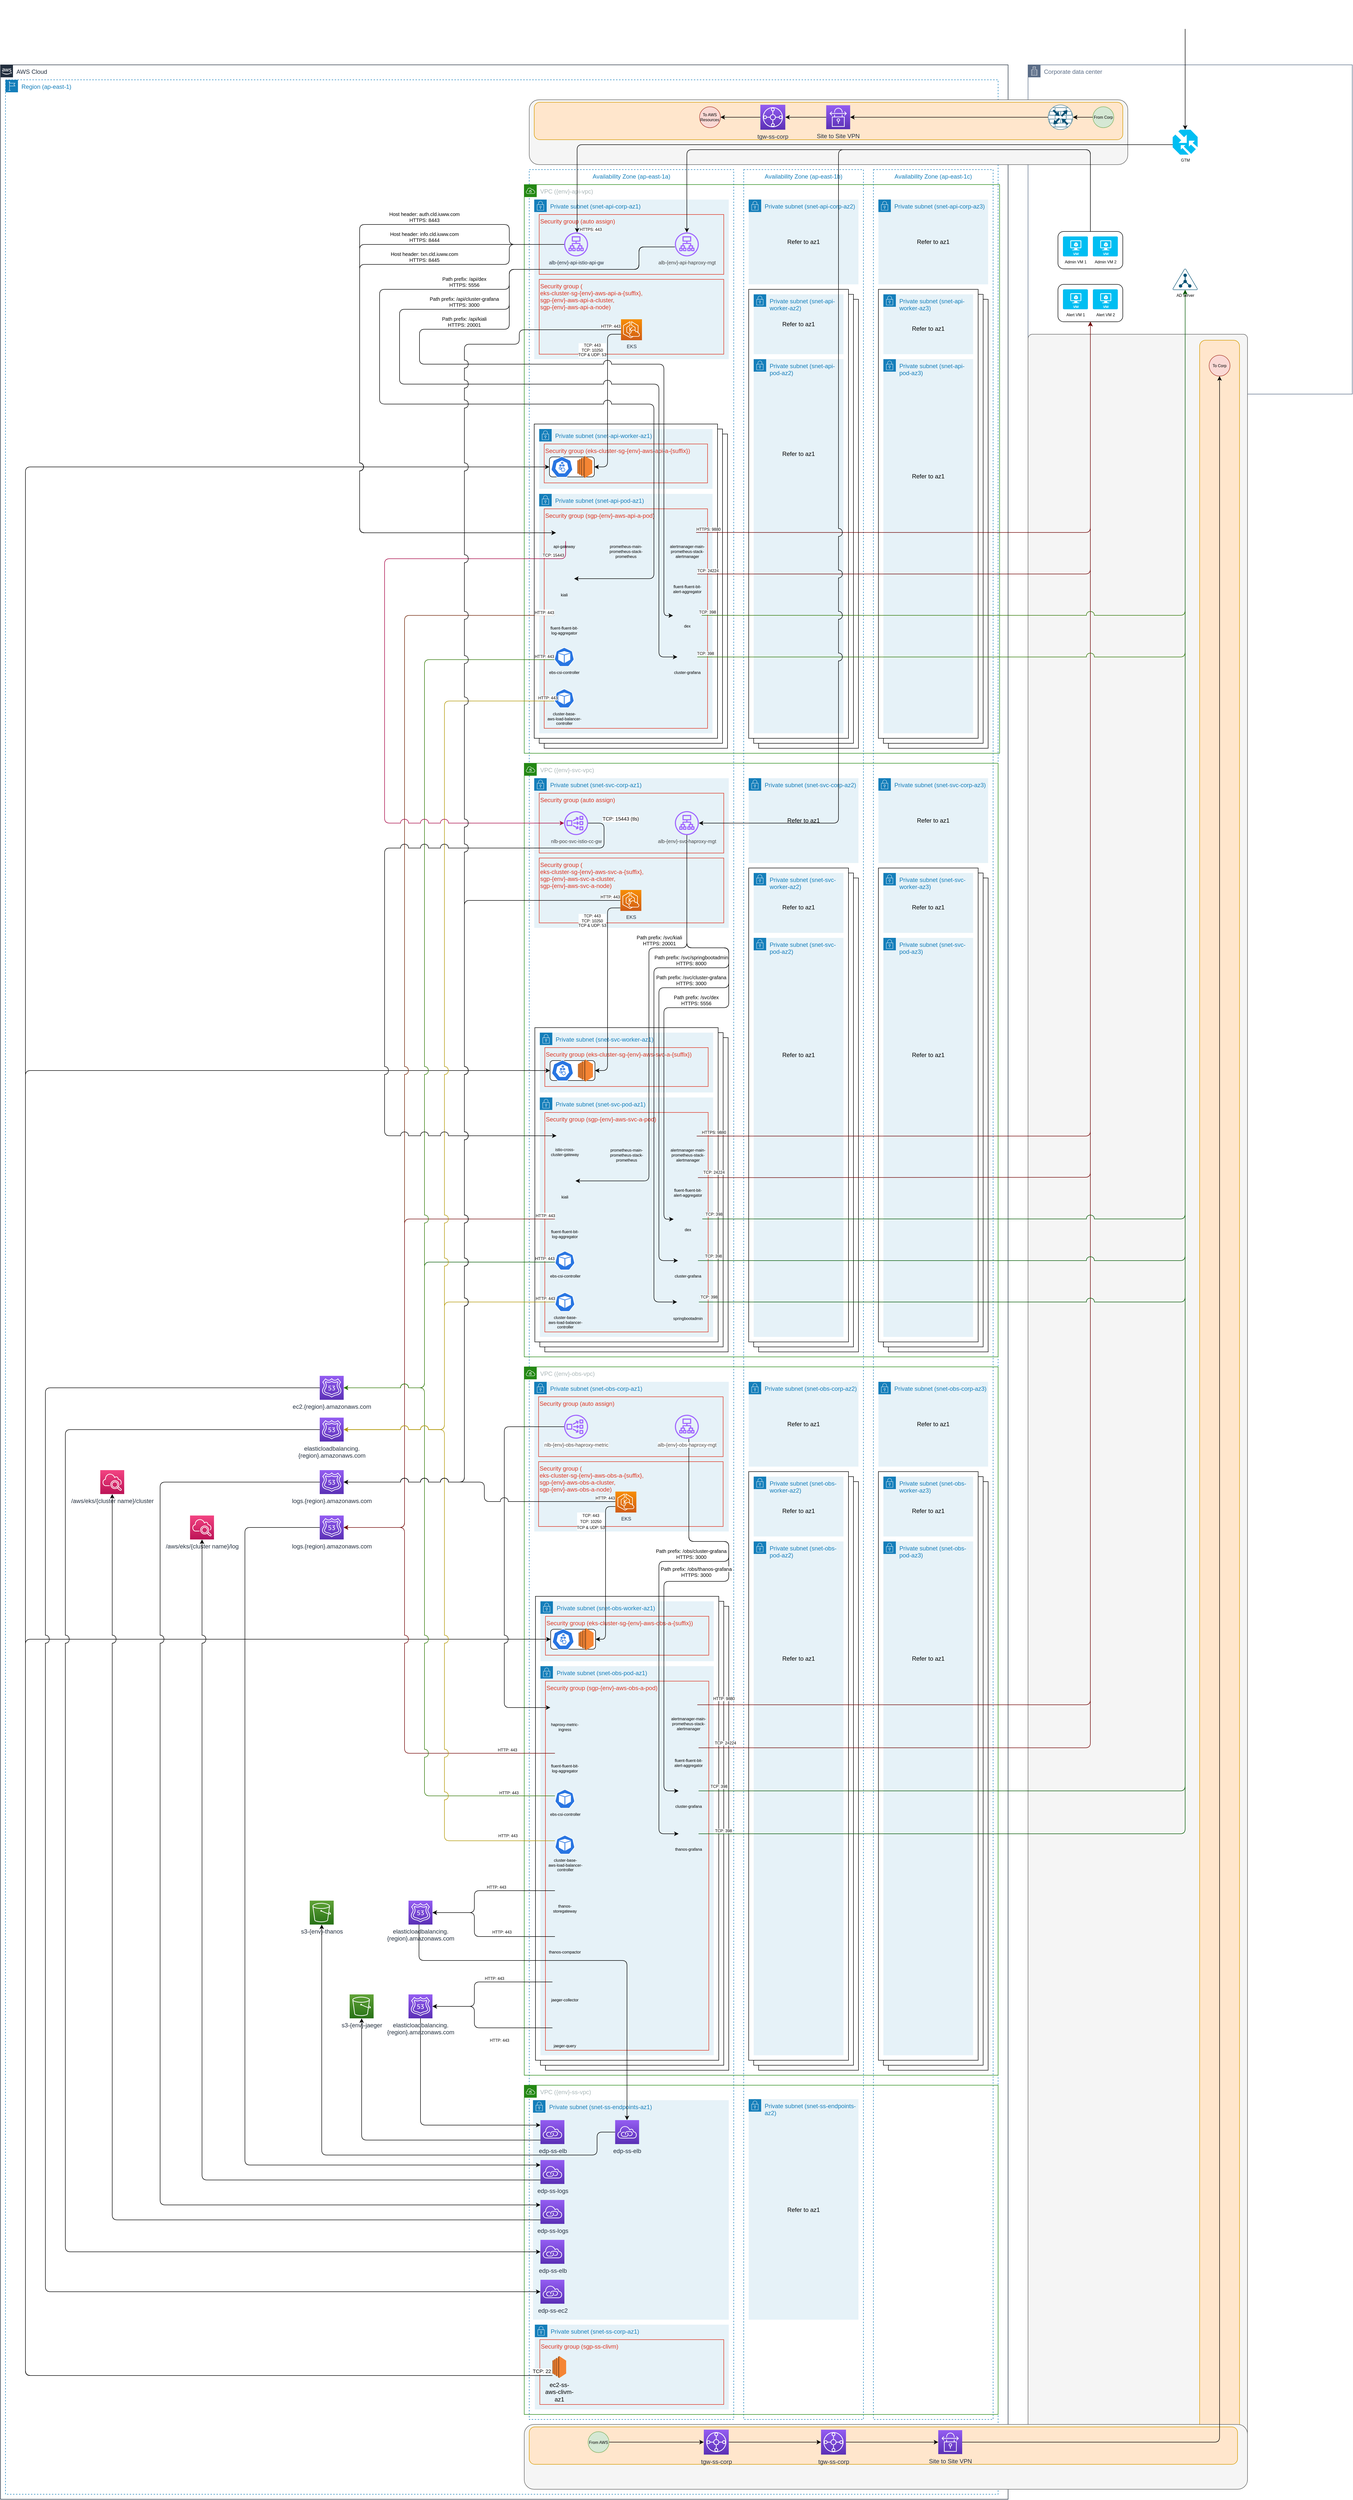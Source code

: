 <mxfile version="20.5.1" type="github">
  <diagram id="C3EvFYBXCPJBYpzl61tp" name="Page-1">
    <mxGraphModel dx="3122" dy="780" grid="1" gridSize="10" guides="1" tooltips="1" connect="1" arrows="1" fold="1" page="1" pageScale="1" pageWidth="850" pageHeight="1100" math="0" shadow="0">
      <root>
        <mxCell id="0" />
        <mxCell id="1" parent="0" />
        <mxCell id="EJdikp-nXUX1OIDZG1Rw-316" value="Corporate data center" style="points=[[0,0],[0.25,0],[0.5,0],[0.75,0],[1,0],[1,0.25],[1,0.5],[1,0.75],[1,1],[0.75,1],[0.5,1],[0.25,1],[0,1],[0,0.75],[0,0.5],[0,0.25]];outlineConnect=0;gradientColor=none;html=1;whiteSpace=wrap;fontSize=12;fontStyle=0;container=0;pointerEvents=0;collapsible=0;recursiveResize=0;shape=mxgraph.aws4.group;grIcon=mxgraph.aws4.group_corporate_data_center;strokeColor=#5A6C86;fillColor=none;verticalAlign=top;align=left;spacingLeft=30;fontColor=#5A6C86;dashed=0;" parent="1" vertex="1">
          <mxGeometry x="720" y="780" width="650" height="660" as="geometry" />
        </mxCell>
        <mxCell id="EJdikp-nXUX1OIDZG1Rw-397" value="" style="rounded=1;whiteSpace=wrap;html=1;labelBackgroundColor=none;fontSize=12;fillColor=#f5f5f5;strokeColor=#666666;fontColor=#333333;arcSize=2;" parent="1" vertex="1">
          <mxGeometry x="720" y="1320" width="440" height="4310" as="geometry" />
        </mxCell>
        <mxCell id="IJD0RJDrPQH6QeaNed0_-1" value="AWS Cloud" style="points=[[0,0],[0.25,0],[0.5,0],[0.75,0],[1,0],[1,0.25],[1,0.5],[1,0.75],[1,1],[0.75,1],[0.5,1],[0.25,1],[0,1],[0,0.75],[0,0.5],[0,0.25]];outlineConnect=0;gradientColor=none;html=1;whiteSpace=wrap;fontSize=12;fontStyle=0;shape=mxgraph.aws4.group;grIcon=mxgraph.aws4.group_aws_cloud_alt;strokeColor=#232F3E;fillColor=none;verticalAlign=top;align=left;spacingLeft=30;fontColor=#232F3E;dashed=0;" parent="1" vertex="1">
          <mxGeometry x="-1340" y="780" width="2020" height="4880" as="geometry" />
        </mxCell>
        <mxCell id="IJD0RJDrPQH6QeaNed0_-2" value="Region (ap-east-1)" style="points=[[0,0],[0.25,0],[0.5,0],[0.75,0],[1,0],[1,0.25],[1,0.5],[1,0.75],[1,1],[0.75,1],[0.5,1],[0.25,1],[0,1],[0,0.75],[0,0.5],[0,0.25]];outlineConnect=0;gradientColor=none;html=1;whiteSpace=wrap;fontSize=12;fontStyle=0;shape=mxgraph.aws4.group;grIcon=mxgraph.aws4.group_region;strokeColor=#147EBA;fillColor=none;verticalAlign=top;align=left;spacingLeft=30;fontColor=#147EBA;dashed=1;" parent="1" vertex="1">
          <mxGeometry x="-1330" y="810" width="1990" height="4840" as="geometry" />
        </mxCell>
        <mxCell id="IJD0RJDrPQH6QeaNed0_-3" value="Availability Zone (ap-east-1a)" style="fillColor=none;strokeColor=#147EBA;dashed=1;verticalAlign=top;fontStyle=0;fontColor=#147EBA;" parent="1" vertex="1">
          <mxGeometry x="-280" y="990" width="410" height="4510" as="geometry" />
        </mxCell>
        <mxCell id="IJD0RJDrPQH6QeaNed0_-4" value="VPC ({env}-api-vpc)" style="points=[[0,0],[0.25,0],[0.5,0],[0.75,0],[1,0],[1,0.25],[1,0.5],[1,0.75],[1,1],[0.75,1],[0.5,1],[0.25,1],[0,1],[0,0.75],[0,0.5],[0,0.25]];outlineConnect=0;gradientColor=none;html=1;whiteSpace=wrap;fontSize=12;fontStyle=0;shape=mxgraph.aws4.group;grIcon=mxgraph.aws4.group_vpc;strokeColor=#248814;fillColor=none;verticalAlign=top;align=left;spacingLeft=30;fontColor=#AAB7B8;dashed=0;" parent="1" vertex="1">
          <mxGeometry x="-290" y="1020" width="953" height="1140" as="geometry" />
        </mxCell>
        <mxCell id="IJD0RJDrPQH6QeaNed0_-5" value="" style="rounded=0;whiteSpace=wrap;html=1;verticalAlign=top;" parent="1" vertex="1">
          <mxGeometry x="-250" y="1520" width="367.5" height="630" as="geometry" />
        </mxCell>
        <mxCell id="IJD0RJDrPQH6QeaNed0_-6" value="" style="rounded=0;whiteSpace=wrap;html=1;verticalAlign=top;" parent="1" vertex="1">
          <mxGeometry x="-260" y="1510" width="367.5" height="630" as="geometry" />
        </mxCell>
        <mxCell id="IJD0RJDrPQH6QeaNed0_-9" value="Availability Zone (ap-east-1b)" style="fillColor=none;strokeColor=#147EBA;dashed=1;verticalAlign=top;fontStyle=0;fontColor=#147EBA;" parent="1" vertex="1">
          <mxGeometry x="150" y="990" width="240" height="4510" as="geometry" />
        </mxCell>
        <mxCell id="IJD0RJDrPQH6QeaNed0_-11" value="Private subnet (snet-api-corp-az1)" style="points=[[0,0],[0.25,0],[0.5,0],[0.75,0],[1,0],[1,0.25],[1,0.5],[1,0.75],[1,1],[0.75,1],[0.5,1],[0.25,1],[0,1],[0,0.75],[0,0.5],[0,0.25]];outlineConnect=0;gradientColor=none;html=1;whiteSpace=wrap;fontSize=12;fontStyle=0;shape=mxgraph.aws4.group;grIcon=mxgraph.aws4.group_security_group;grStroke=0;strokeColor=#147EBA;fillColor=#E6F2F8;verticalAlign=top;align=left;spacingLeft=30;fontColor=#147EBA;dashed=0;" parent="1" vertex="1">
          <mxGeometry x="-270" y="1050" width="390" height="320" as="geometry" />
        </mxCell>
        <mxCell id="IJD0RJDrPQH6QeaNed0_-12" value="" style="rounded=0;whiteSpace=wrap;html=1;verticalAlign=top;" parent="1" vertex="1">
          <mxGeometry x="-270" y="1500" width="367.5" height="630" as="geometry" />
        </mxCell>
        <mxCell id="IJD0RJDrPQH6QeaNed0_-13" value="Private subnet (&lt;span&gt;snet-api-pod-az1&lt;/span&gt;)" style="points=[[0,0],[0.25,0],[0.5,0],[0.75,0],[1,0],[1,0.25],[1,0.5],[1,0.75],[1,1],[0.75,1],[0.5,1],[0.25,1],[0,1],[0,0.75],[0,0.5],[0,0.25]];outlineConnect=0;gradientColor=none;html=1;whiteSpace=wrap;fontSize=12;fontStyle=0;shape=mxgraph.aws4.group;grIcon=mxgraph.aws4.group_security_group;grStroke=0;strokeColor=#147EBA;fillColor=#E6F2F8;verticalAlign=top;align=left;spacingLeft=30;fontColor=#147EBA;dashed=0;labelBorderColor=none;" parent="1" vertex="1">
          <mxGeometry x="-260" y="1640" width="347.5" height="480" as="geometry" />
        </mxCell>
        <mxCell id="IJD0RJDrPQH6QeaNed0_-14" value="Security group (sgp-{env}-aws-api-a-pod)" style="fillColor=none;strokeColor=#DD3522;verticalAlign=top;fontStyle=0;fontColor=#DD3522;fontSize=12;align=left;" parent="1" vertex="1">
          <mxGeometry x="-250" y="1670" width="327.5" height="440" as="geometry" />
        </mxCell>
        <mxCell id="IJD0RJDrPQH6QeaNed0_-16" value="cluster-base-&lt;br&gt;aws-load-balancer-&lt;br&gt;controller" style="html=1;dashed=0;whitespace=wrap;fillColor=#2875E2;strokeColor=#ffffff;points=[[0.005,0.63,0],[0.1,0.2,0],[0.9,0.2,0],[0.5,0,0],[0.995,0.63,0],[0.72,0.99,0],[0.5,1,0],[0.28,0.99,0]];shape=mxgraph.kubernetes.icon;prIcon=pod;verticalAlign=top;labelPosition=center;verticalLabelPosition=bottom;align=center;fontSize=8;flipV=0;" parent="1" vertex="1">
          <mxGeometry x="-229.75" y="2030" width="40" height="40" as="geometry" />
        </mxCell>
        <mxCell id="IJD0RJDrPQH6QeaNed0_-19" value="ebs-csi-controller" style="html=1;dashed=0;whitespace=wrap;fillColor=#2875E2;strokeColor=#ffffff;points=[[0.005,0.63,0],[0.1,0.2,0],[0.9,0.2,0],[0.5,0,0],[0.995,0.63,0],[0.72,0.99,0],[0.5,1,0],[0.28,0.99,0]];shape=mxgraph.kubernetes.icon;prIcon=pod;verticalAlign=top;labelPosition=center;verticalLabelPosition=bottom;align=center;fontSize=8;flipV=0;" parent="1" vertex="1">
          <mxGeometry x="-229.75" y="1947" width="40" height="40" as="geometry" />
        </mxCell>
        <mxCell id="IJD0RJDrPQH6QeaNed0_-20" value="Private subnet (&lt;span&gt;snet-api-worker-az1&lt;/span&gt;)" style="points=[[0,0],[0.25,0],[0.5,0],[0.75,0],[1,0],[1,0.25],[1,0.5],[1,0.75],[1,1],[0.75,1],[0.5,1],[0.25,1],[0,1],[0,0.75],[0,0.5],[0,0.25]];outlineConnect=0;gradientColor=none;html=1;whiteSpace=wrap;fontSize=12;fontStyle=0;shape=mxgraph.aws4.group;grIcon=mxgraph.aws4.group_security_group;grStroke=0;strokeColor=#147EBA;fillColor=#E6F2F8;verticalAlign=top;align=left;spacingLeft=30;fontColor=#147EBA;dashed=0;" parent="1" vertex="1">
          <mxGeometry x="-260" y="1510" width="347.5" height="120" as="geometry" />
        </mxCell>
        <mxCell id="IJD0RJDrPQH6QeaNed0_-21" value="Security group (eks-cluster-sg-{env}-aws-api-a-{suffix})" style="fillColor=none;strokeColor=#DD3522;verticalAlign=top;fontStyle=0;fontColor=#DD3522;fontSize=12;align=left;" parent="1" vertex="1">
          <mxGeometry x="-250" y="1540" width="327.5" height="78" as="geometry" />
        </mxCell>
        <mxCell id="IJD0RJDrPQH6QeaNed0_-22" value="Security group (&#xa;eks-cluster-sg-{env}-aws-api-a-{suffix},&#xa;sgp-{env}-aws-api-a-cluster,&#xa;sgp-{env}-aws-api-a-node)" style="fillColor=none;strokeColor=#DD3522;verticalAlign=top;fontStyle=0;fontColor=#DD3522;fontSize=12;align=left;" parent="1" vertex="1">
          <mxGeometry x="-260" y="1210" width="370" height="150" as="geometry" />
        </mxCell>
        <mxCell id="EJdikp-nXUX1OIDZG1Rw-364" style="edgeStyle=orthogonalEdgeStyle;rounded=1;jumpStyle=arc;jumpSize=16;orthogonalLoop=1;jettySize=auto;html=1;entryX=1;entryY=0.5;entryDx=0;entryDy=0;strokeColor=default;strokeWidth=1;fontSize=10;startSize=16;endSize=6;" parent="1" source="IJD0RJDrPQH6QeaNed0_-24" target="IJD0RJDrPQH6QeaNed0_-26" edge="1">
          <mxGeometry relative="1" as="geometry">
            <Array as="points">
              <mxPoint x="-123" y="1320" />
              <mxPoint x="-123" y="1586" />
            </Array>
          </mxGeometry>
        </mxCell>
        <mxCell id="EJdikp-nXUX1OIDZG1Rw-365" value="TCP: 443&lt;br&gt;TCP: 10250&lt;br&gt;TCP &amp;amp; UDP: 53" style="edgeLabel;html=1;align=center;verticalAlign=middle;resizable=0;points=[];fontSize=8;" parent="EJdikp-nXUX1OIDZG1Rw-364" vertex="1" connectable="0">
          <mxGeometry x="-0.793" y="-1" relative="1" as="geometry">
            <mxPoint x="-30" y="26" as="offset" />
          </mxGeometry>
        </mxCell>
        <mxCell id="IJD0RJDrPQH6QeaNed0_-24" value="EKS" style="points=[[0,0,0],[0.25,0,0],[0.5,0,0],[0.75,0,0],[1,0,0],[0,1,0],[0.25,1,0],[0.5,1,0],[0.75,1,0],[1,1,0],[0,0.25,0],[0,0.5,0],[0,0.75,0],[1,0.25,0],[1,0.5,0],[1,0.75,0]];outlineConnect=0;fontColor=#232F3E;gradientColor=#F78E04;gradientDirection=north;fillColor=#D05C17;strokeColor=#ffffff;dashed=0;verticalLabelPosition=bottom;verticalAlign=top;align=center;html=1;fontSize=10;fontStyle=0;aspect=fixed;shape=mxgraph.aws4.resourceIcon;resIcon=mxgraph.aws4.eks_cloud;" parent="1" vertex="1">
          <mxGeometry x="-96" y="1290" width="42" height="42" as="geometry" />
        </mxCell>
        <mxCell id="IJD0RJDrPQH6QeaNed0_-25" value="" style="group" parent="1" vertex="1" connectable="0">
          <mxGeometry x="-239.5" y="1564" width="90" height="44" as="geometry" />
        </mxCell>
        <mxCell id="IJD0RJDrPQH6QeaNed0_-26" value="" style="rounded=1;whiteSpace=wrap;html=1;" parent="IJD0RJDrPQH6QeaNed0_-25" vertex="1">
          <mxGeometry y="2" width="90" height="40" as="geometry" />
        </mxCell>
        <mxCell id="IJD0RJDrPQH6QeaNed0_-27" value="" style="outlineConnect=0;dashed=0;verticalLabelPosition=bottom;verticalAlign=top;align=center;html=1;shape=mxgraph.aws3.ec2;fillColor=#F58534;gradientColor=none;" parent="IJD0RJDrPQH6QeaNed0_-25" vertex="1">
          <mxGeometry x="56" width="30" height="44" as="geometry" />
        </mxCell>
        <mxCell id="IJD0RJDrPQH6QeaNed0_-28" value="" style="html=1;dashed=0;whitespace=wrap;fillColor=#2875E2;strokeColor=#ffffff;points=[[0.005,0.63,0],[0.1,0.2,0],[0.9,0.2,0],[0.5,0,0],[0.995,0.63,0],[0.72,0.99,0],[0.5,1,0],[0.28,0.99,0]];shape=mxgraph.kubernetes.icon;prIcon=node;verticalAlign=top;" parent="IJD0RJDrPQH6QeaNed0_-25" vertex="1">
          <mxGeometry x="3" width="44" height="44" as="geometry" />
        </mxCell>
        <mxCell id="IJD0RJDrPQH6QeaNed0_-29" value="api-gateway" style="shape=image;imageAspect=0;aspect=fixed;verticalLabelPosition=bottom;verticalAlign=top;image=https://istio.io/latest/img/istio-whitelogo-bluebackground-framed.svg;fontSize=8;flipV=0;" parent="1" vertex="1">
          <mxGeometry x="-226.5" y="1701.2" width="33.5" height="33.5" as="geometry" />
        </mxCell>
        <mxCell id="IJD0RJDrPQH6QeaNed0_-35" value="fluent-fluent-bit-&#xa;log-aggregator" style="shape=image;imageAspect=0;aspect=fixed;verticalLabelPosition=bottom;verticalAlign=top;fontSize=8;image=https://dashboard.snapcraft.io/site_media/appmedia/2020/02/logo-square.png;flipV=0;" parent="1" vertex="1">
          <mxGeometry x="-229.75" y="1869" width="40" height="29.15" as="geometry" />
        </mxCell>
        <mxCell id="IJD0RJDrPQH6QeaNed0_-36" value="fluent-fluent-bit-&#xa;alert-aggregator" style="shape=image;imageAspect=0;aspect=fixed;verticalLabelPosition=bottom;verticalAlign=top;fontSize=8;image=https://dashboard.snapcraft.io/site_media/appmedia/2020/02/logo-square.png;" parent="1" vertex="1">
          <mxGeometry x="17" y="1786" width="40" height="29.15" as="geometry" />
        </mxCell>
        <mxCell id="IJD0RJDrPQH6QeaNed0_-41" value="alertmanager-main-&#xa;prometheus-stack-&#xa;alertmanager" style="shape=image;imageAspect=0;aspect=fixed;verticalLabelPosition=bottom;verticalAlign=top;fontSize=8;image=https://upload.wikimedia.org/wikipedia/commons/3/38/Prometheus_software_logo.svg;" parent="1" vertex="1">
          <mxGeometry x="19.5" y="1700" width="35" height="34.7" as="geometry" />
        </mxCell>
        <mxCell id="IJD0RJDrPQH6QeaNed0_-42" value="prometheus-main-&#xa;prometheus-stack-&#xa;prometheus" style="shape=image;imageAspect=0;aspect=fixed;verticalLabelPosition=bottom;verticalAlign=top;fontSize=8;image=https://upload.wikimedia.org/wikipedia/commons/3/38/Prometheus_software_logo.svg;" parent="1" vertex="1">
          <mxGeometry x="-103.5" y="1700" width="35" height="34.7" as="geometry" />
        </mxCell>
        <mxCell id="IJD0RJDrPQH6QeaNed0_-57" value="dex" style="shape=image;imageAspect=0;aspect=fixed;verticalLabelPosition=bottom;verticalAlign=top;fontSize=8;image=https://dexidp.io/img/logos/dex-horizontal-color.png;" parent="1" vertex="1">
          <mxGeometry x="8.25" y="1873" width="57.5" height="21.03" as="geometry" />
        </mxCell>
        <mxCell id="IJD0RJDrPQH6QeaNed0_-58" value="Private subnet (snet-api-corp-az2)" style="points=[[0,0],[0.25,0],[0.5,0],[0.75,0],[1,0],[1,0.25],[1,0.5],[1,0.75],[1,1],[0.75,1],[0.5,1],[0.25,1],[0,1],[0,0.75],[0,0.5],[0,0.25]];outlineConnect=0;gradientColor=none;html=1;whiteSpace=wrap;fontSize=12;fontStyle=0;shape=mxgraph.aws4.group;grIcon=mxgraph.aws4.group_security_group;grStroke=0;strokeColor=#147EBA;fillColor=#E6F2F8;verticalAlign=top;align=left;spacingLeft=30;fontColor=#147EBA;dashed=0;" parent="1" vertex="1">
          <mxGeometry x="160" y="1050" width="220" height="170" as="geometry" />
        </mxCell>
        <mxCell id="IJD0RJDrPQH6QeaNed0_-59" value="Refer to az1" style="text;html=1;strokeColor=none;fillColor=none;align=center;verticalAlign=middle;whiteSpace=wrap;rounded=0;fontSize=12;" parent="1" vertex="1">
          <mxGeometry x="235" y="1125" width="70" height="20" as="geometry" />
        </mxCell>
        <mxCell id="IJD0RJDrPQH6QeaNed0_-60" value="" style="rounded=0;whiteSpace=wrap;html=1;verticalAlign=top;" parent="1" vertex="1">
          <mxGeometry x="180" y="1250" width="200" height="900" as="geometry" />
        </mxCell>
        <mxCell id="IJD0RJDrPQH6QeaNed0_-61" value="" style="rounded=0;whiteSpace=wrap;html=1;verticalAlign=top;" parent="1" vertex="1">
          <mxGeometry x="170" y="1240" width="200" height="900" as="geometry" />
        </mxCell>
        <mxCell id="IJD0RJDrPQH6QeaNed0_-62" value="" style="rounded=0;whiteSpace=wrap;html=1;verticalAlign=top;" parent="1" vertex="1">
          <mxGeometry x="160" y="1230" width="200" height="900" as="geometry" />
        </mxCell>
        <mxCell id="IJD0RJDrPQH6QeaNed0_-63" value="Private subnet (&lt;span&gt;snet-api-pod-az2&lt;/span&gt;)" style="points=[[0,0],[0.25,0],[0.5,0],[0.75,0],[1,0],[1,0.25],[1,0.5],[1,0.75],[1,1],[0.75,1],[0.5,1],[0.25,1],[0,1],[0,0.75],[0,0.5],[0,0.25]];outlineConnect=0;gradientColor=none;html=1;whiteSpace=wrap;fontSize=12;fontStyle=0;shape=mxgraph.aws4.group;grIcon=mxgraph.aws4.group_security_group;grStroke=0;strokeColor=#147EBA;fillColor=#E6F2F8;verticalAlign=top;align=left;spacingLeft=30;fontColor=#147EBA;dashed=0;labelBorderColor=none;" parent="1" vertex="1">
          <mxGeometry x="170" y="1370" width="180" height="750" as="geometry" />
        </mxCell>
        <mxCell id="IJD0RJDrPQH6QeaNed0_-64" value="Private subnet (&lt;span&gt;snet-api-worker-az2&lt;/span&gt;)" style="points=[[0,0],[0.25,0],[0.5,0],[0.75,0],[1,0],[1,0.25],[1,0.5],[1,0.75],[1,1],[0.75,1],[0.5,1],[0.25,1],[0,1],[0,0.75],[0,0.5],[0,0.25]];outlineConnect=0;gradientColor=none;html=1;whiteSpace=wrap;fontSize=12;fontStyle=0;shape=mxgraph.aws4.group;grIcon=mxgraph.aws4.group_security_group;grStroke=0;strokeColor=#147EBA;fillColor=#E6F2F8;verticalAlign=top;align=left;spacingLeft=30;fontColor=#147EBA;dashed=0;" parent="1" vertex="1">
          <mxGeometry x="170" y="1240" width="180" height="120" as="geometry" />
        </mxCell>
        <mxCell id="IJD0RJDrPQH6QeaNed0_-65" value="Refer to az1" style="text;html=1;strokeColor=none;fillColor=none;align=center;verticalAlign=middle;whiteSpace=wrap;rounded=0;fontSize=12;" parent="1" vertex="1">
          <mxGeometry x="225" y="1290" width="70" height="20" as="geometry" />
        </mxCell>
        <mxCell id="IJD0RJDrPQH6QeaNed0_-66" value="Refer to az1" style="text;html=1;strokeColor=none;fillColor=none;align=center;verticalAlign=middle;whiteSpace=wrap;rounded=0;fontSize=12;" parent="1" vertex="1">
          <mxGeometry x="225" y="1550" width="70" height="20" as="geometry" />
        </mxCell>
        <mxCell id="IJD0RJDrPQH6QeaNed0_-67" value="Availability Zone (ap-east-1c)" style="fillColor=none;strokeColor=#147EBA;dashed=1;verticalAlign=top;fontStyle=0;fontColor=#147EBA;" parent="1" vertex="1">
          <mxGeometry x="410" y="990" width="240" height="4510" as="geometry" />
        </mxCell>
        <mxCell id="IJD0RJDrPQH6QeaNed0_-68" value="Private subnet (snet-api-corp-az3)" style="points=[[0,0],[0.25,0],[0.5,0],[0.75,0],[1,0],[1,0.25],[1,0.5],[1,0.75],[1,1],[0.75,1],[0.5,1],[0.25,1],[0,1],[0,0.75],[0,0.5],[0,0.25]];outlineConnect=0;gradientColor=none;html=1;whiteSpace=wrap;fontSize=12;fontStyle=0;shape=mxgraph.aws4.group;grIcon=mxgraph.aws4.group_security_group;grStroke=0;strokeColor=#147EBA;fillColor=#E6F2F8;verticalAlign=top;align=left;spacingLeft=30;fontColor=#147EBA;dashed=0;" parent="1" vertex="1">
          <mxGeometry x="420" y="1050" width="220" height="170" as="geometry" />
        </mxCell>
        <mxCell id="IJD0RJDrPQH6QeaNed0_-69" value="" style="rounded=0;whiteSpace=wrap;html=1;verticalAlign=top;" parent="1" vertex="1">
          <mxGeometry x="440" y="1250" width="200" height="900" as="geometry" />
        </mxCell>
        <mxCell id="IJD0RJDrPQH6QeaNed0_-70" value="" style="rounded=0;whiteSpace=wrap;html=1;verticalAlign=top;" parent="1" vertex="1">
          <mxGeometry x="430" y="1240" width="200" height="900" as="geometry" />
        </mxCell>
        <mxCell id="IJD0RJDrPQH6QeaNed0_-71" value="" style="rounded=0;whiteSpace=wrap;html=1;verticalAlign=top;" parent="1" vertex="1">
          <mxGeometry x="420" y="1230" width="200" height="900" as="geometry" />
        </mxCell>
        <mxCell id="IJD0RJDrPQH6QeaNed0_-72" value="Private subnet (&lt;span&gt;snet-api-pod-az3&lt;/span&gt;)" style="points=[[0,0],[0.25,0],[0.5,0],[0.75,0],[1,0],[1,0.25],[1,0.5],[1,0.75],[1,1],[0.75,1],[0.5,1],[0.25,1],[0,1],[0,0.75],[0,0.5],[0,0.25]];outlineConnect=0;gradientColor=none;html=1;whiteSpace=wrap;fontSize=12;fontStyle=0;shape=mxgraph.aws4.group;grIcon=mxgraph.aws4.group_security_group;grStroke=0;strokeColor=#147EBA;fillColor=#E6F2F8;verticalAlign=top;align=left;spacingLeft=30;fontColor=#147EBA;dashed=0;labelBorderColor=none;" parent="1" vertex="1">
          <mxGeometry x="430" y="1370" width="180" height="750" as="geometry" />
        </mxCell>
        <mxCell id="IJD0RJDrPQH6QeaNed0_-73" value="Private subnet (&lt;span&gt;snet-api-worker-az3&lt;/span&gt;)" style="points=[[0,0],[0.25,0],[0.5,0],[0.75,0],[1,0],[1,0.25],[1,0.5],[1,0.75],[1,1],[0.75,1],[0.5,1],[0.25,1],[0,1],[0,0.75],[0,0.5],[0,0.25]];outlineConnect=0;gradientColor=none;html=1;whiteSpace=wrap;fontSize=12;fontStyle=0;shape=mxgraph.aws4.group;grIcon=mxgraph.aws4.group_security_group;grStroke=0;strokeColor=#147EBA;fillColor=#E6F2F8;verticalAlign=top;align=left;spacingLeft=30;fontColor=#147EBA;dashed=0;" parent="1" vertex="1">
          <mxGeometry x="430" y="1240" width="180" height="120" as="geometry" />
        </mxCell>
        <mxCell id="IJD0RJDrPQH6QeaNed0_-74" value="VPC ({env}-svc-vpc)" style="points=[[0,0],[0.25,0],[0.5,0],[0.75,0],[1,0],[1,0.25],[1,0.5],[1,0.75],[1,1],[0.75,1],[0.5,1],[0.25,1],[0,1],[0,0.75],[0,0.5],[0,0.25]];outlineConnect=0;gradientColor=none;html=1;whiteSpace=wrap;fontSize=12;fontStyle=0;shape=mxgraph.aws4.group;grIcon=mxgraph.aws4.group_vpc;strokeColor=#248814;fillColor=none;verticalAlign=top;align=left;spacingLeft=30;fontColor=#AAB7B8;dashed=0;" parent="1" vertex="1">
          <mxGeometry x="-290" y="2180" width="950" height="1190" as="geometry" />
        </mxCell>
        <mxCell id="IJD0RJDrPQH6QeaNed0_-75" value="" style="rounded=0;whiteSpace=wrap;html=1;verticalAlign=top;" parent="1" vertex="1">
          <mxGeometry x="-248.75" y="2730" width="367.5" height="630" as="geometry" />
        </mxCell>
        <mxCell id="IJD0RJDrPQH6QeaNed0_-76" value="" style="rounded=0;whiteSpace=wrap;html=1;verticalAlign=top;" parent="1" vertex="1">
          <mxGeometry x="-258.75" y="2720" width="367.5" height="630" as="geometry" />
        </mxCell>
        <mxCell id="IJD0RJDrPQH6QeaNed0_-77" value="Private subnet (snet-svc-corp-az1)" style="points=[[0,0],[0.25,0],[0.5,0],[0.75,0],[1,0],[1,0.25],[1,0.5],[1,0.75],[1,1],[0.75,1],[0.5,1],[0.25,1],[0,1],[0,0.75],[0,0.5],[0,0.25]];outlineConnect=0;gradientColor=none;html=1;whiteSpace=wrap;fontSize=12;fontStyle=0;shape=mxgraph.aws4.group;grIcon=mxgraph.aws4.group_security_group;grStroke=0;strokeColor=#147EBA;fillColor=#E6F2F8;verticalAlign=top;align=left;spacingLeft=30;fontColor=#147EBA;dashed=0;" parent="1" vertex="1">
          <mxGeometry x="-270" y="2210" width="390" height="300" as="geometry" />
        </mxCell>
        <mxCell id="IJD0RJDrPQH6QeaNed0_-78" value="" style="rounded=0;whiteSpace=wrap;html=1;verticalAlign=top;" parent="1" vertex="1">
          <mxGeometry x="-268.75" y="2710" width="367.5" height="630" as="geometry" />
        </mxCell>
        <mxCell id="IJD0RJDrPQH6QeaNed0_-79" value="Private subnet (&lt;span&gt;snet-svc-pod-az1&lt;/span&gt;)" style="points=[[0,0],[0.25,0],[0.5,0],[0.75,0],[1,0],[1,0.25],[1,0.5],[1,0.75],[1,1],[0.75,1],[0.5,1],[0.25,1],[0,1],[0,0.75],[0,0.5],[0,0.25]];outlineConnect=0;gradientColor=none;html=1;whiteSpace=wrap;fontSize=12;fontStyle=0;shape=mxgraph.aws4.group;grIcon=mxgraph.aws4.group_security_group;grStroke=0;strokeColor=#147EBA;fillColor=#E6F2F8;verticalAlign=top;align=left;spacingLeft=30;fontColor=#147EBA;dashed=0;labelBorderColor=none;" parent="1" vertex="1">
          <mxGeometry x="-258.75" y="2850" width="347.5" height="480" as="geometry" />
        </mxCell>
        <mxCell id="IJD0RJDrPQH6QeaNed0_-80" value="Security group (sgp-{env}-aws-svc-a-pod)" style="fillColor=none;strokeColor=#DD3522;verticalAlign=top;fontStyle=0;fontColor=#DD3522;fontSize=12;align=left;" parent="1" vertex="1">
          <mxGeometry x="-248.75" y="2880" width="327.5" height="440" as="geometry" />
        </mxCell>
        <mxCell id="IJD0RJDrPQH6QeaNed0_-82" value="cluster-base-&lt;br&gt;aws-load-balancer-&lt;br&gt;controller" style="html=1;dashed=0;whitespace=wrap;fillColor=#2875E2;strokeColor=#ffffff;points=[[0.005,0.63,0],[0.1,0.2,0],[0.9,0.2,0],[0.5,0,0],[0.995,0.63,0],[0.72,0.99,0],[0.5,1,0],[0.28,0.99,0]];shape=mxgraph.kubernetes.icon;prIcon=pod;verticalAlign=top;labelPosition=center;verticalLabelPosition=bottom;align=center;fontSize=8;" parent="1" vertex="1">
          <mxGeometry x="-228.5" y="3240" width="40" height="40" as="geometry" />
        </mxCell>
        <mxCell id="IJD0RJDrPQH6QeaNed0_-84" value="ebs-csi-controller" style="html=1;dashed=0;whitespace=wrap;fillColor=#2875E2;strokeColor=#ffffff;points=[[0.005,0.63,0],[0.1,0.2,0],[0.9,0.2,0],[0.5,0,0],[0.995,0.63,0],[0.72,0.99,0],[0.5,1,0],[0.28,0.99,0]];shape=mxgraph.kubernetes.icon;prIcon=pod;verticalAlign=top;labelPosition=center;verticalLabelPosition=bottom;align=center;fontSize=8;" parent="1" vertex="1">
          <mxGeometry x="-228.5" y="3157" width="40" height="40" as="geometry" />
        </mxCell>
        <mxCell id="IJD0RJDrPQH6QeaNed0_-85" value="Private subnet (&lt;span&gt;snet-svc-worker-az1&lt;/span&gt;)" style="points=[[0,0],[0.25,0],[0.5,0],[0.75,0],[1,0],[1,0.25],[1,0.5],[1,0.75],[1,1],[0.75,1],[0.5,1],[0.25,1],[0,1],[0,0.75],[0,0.5],[0,0.25]];outlineConnect=0;gradientColor=none;html=1;whiteSpace=wrap;fontSize=12;fontStyle=0;shape=mxgraph.aws4.group;grIcon=mxgraph.aws4.group_security_group;grStroke=0;strokeColor=#147EBA;fillColor=#E6F2F8;verticalAlign=top;align=left;spacingLeft=30;fontColor=#147EBA;dashed=0;" parent="1" vertex="1">
          <mxGeometry x="-258.75" y="2720" width="347.5" height="120" as="geometry" />
        </mxCell>
        <mxCell id="IJD0RJDrPQH6QeaNed0_-86" value="Security group (eks-cluster-sg-{env}-aws-svc-a-{suffix})" style="fillColor=none;strokeColor=#DD3522;verticalAlign=top;fontStyle=0;fontColor=#DD3522;fontSize=12;align=left;" parent="1" vertex="1">
          <mxGeometry x="-248.75" y="2750" width="327.5" height="78" as="geometry" />
        </mxCell>
        <mxCell id="IJD0RJDrPQH6QeaNed0_-87" value="Security group (&#xa;eks-cluster-sg-{env}-aws-svc-a-{suffix},&#xa;sgp-{env}-aws-svc-a-cluster,&#xa;sgp-{env}-aws-svc-a-node)" style="fillColor=none;strokeColor=#DD3522;verticalAlign=top;fontStyle=0;fontColor=#DD3522;fontSize=12;align=left;" parent="1" vertex="1">
          <mxGeometry x="-260" y="2370" width="370" height="130" as="geometry" />
        </mxCell>
        <mxCell id="EJdikp-nXUX1OIDZG1Rw-386" style="edgeStyle=orthogonalEdgeStyle;rounded=1;jumpStyle=arc;jumpSize=16;orthogonalLoop=1;jettySize=auto;html=1;entryX=1;entryY=0.5;entryDx=0;entryDy=0;strokeColor=default;strokeWidth=1;fontSize=8;startSize=16;endSize=6;" parent="1" source="IJD0RJDrPQH6QeaNed0_-88" target="IJD0RJDrPQH6QeaNed0_-90" edge="1">
          <mxGeometry relative="1" as="geometry">
            <Array as="points">
              <mxPoint x="-123" y="2470" />
              <mxPoint x="-123" y="2796" />
            </Array>
          </mxGeometry>
        </mxCell>
        <mxCell id="EJdikp-nXUX1OIDZG1Rw-387" value="TCP: 443&lt;br&gt;TCP: 10250&lt;br&gt;TCP &amp;amp; UDP: 53" style="edgeLabel;html=1;align=center;verticalAlign=middle;resizable=0;points=[];fontSize=8;" parent="EJdikp-nXUX1OIDZG1Rw-386" vertex="1" connectable="0">
          <mxGeometry x="-0.827" y="2" relative="1" as="geometry">
            <mxPoint x="-33" y="19" as="offset" />
          </mxGeometry>
        </mxCell>
        <mxCell id="IJD0RJDrPQH6QeaNed0_-88" value="EKS" style="points=[[0,0,0],[0.25,0,0],[0.5,0,0],[0.75,0,0],[1,0,0],[0,1,0],[0.25,1,0],[0.5,1,0],[0.75,1,0],[1,1,0],[0,0.25,0],[0,0.5,0],[0,0.75,0],[1,0.25,0],[1,0.5,0],[1,0.75,0]];outlineConnect=0;fontColor=#232F3E;gradientColor=#F78E04;gradientDirection=north;fillColor=#D05C17;strokeColor=#ffffff;dashed=0;verticalLabelPosition=bottom;verticalAlign=top;align=center;html=1;fontSize=10;fontStyle=0;aspect=fixed;shape=mxgraph.aws4.resourceIcon;resIcon=mxgraph.aws4.eks_cloud;" parent="1" vertex="1">
          <mxGeometry x="-97.25" y="2434" width="42" height="42" as="geometry" />
        </mxCell>
        <mxCell id="IJD0RJDrPQH6QeaNed0_-89" value="" style="group" parent="1" vertex="1" connectable="0">
          <mxGeometry x="-238.25" y="2774" width="90" height="44" as="geometry" />
        </mxCell>
        <mxCell id="IJD0RJDrPQH6QeaNed0_-90" value="" style="rounded=1;whiteSpace=wrap;html=1;" parent="IJD0RJDrPQH6QeaNed0_-89" vertex="1">
          <mxGeometry y="2" width="90" height="40" as="geometry" />
        </mxCell>
        <mxCell id="IJD0RJDrPQH6QeaNed0_-91" value="" style="outlineConnect=0;dashed=0;verticalLabelPosition=bottom;verticalAlign=top;align=center;html=1;shape=mxgraph.aws3.ec2;fillColor=#F58534;gradientColor=none;" parent="IJD0RJDrPQH6QeaNed0_-89" vertex="1">
          <mxGeometry x="56" width="30" height="44" as="geometry" />
        </mxCell>
        <mxCell id="IJD0RJDrPQH6QeaNed0_-92" value="" style="html=1;dashed=0;whitespace=wrap;fillColor=#2875E2;strokeColor=#ffffff;points=[[0.005,0.63,0],[0.1,0.2,0],[0.9,0.2,0],[0.5,0,0],[0.995,0.63,0],[0.72,0.99,0],[0.5,1,0],[0.28,0.99,0]];shape=mxgraph.kubernetes.icon;prIcon=node;verticalAlign=top;" parent="IJD0RJDrPQH6QeaNed0_-89" vertex="1">
          <mxGeometry x="3" width="44" height="44" as="geometry" />
        </mxCell>
        <mxCell id="IJD0RJDrPQH6QeaNed0_-93" value="istio-cross-&#xa;cluster-gateway" style="shape=image;imageAspect=0;aspect=fixed;verticalLabelPosition=bottom;verticalAlign=top;image=https://istio.io/latest/img/istio-whitelogo-bluebackground-framed.svg;fontSize=8;" parent="1" vertex="1">
          <mxGeometry x="-225.25" y="2910" width="33.5" height="33.5" as="geometry" />
        </mxCell>
        <mxCell id="IJD0RJDrPQH6QeaNed0_-96" value="fluent-fluent-bit-&#xa;log-aggregator" style="shape=image;imageAspect=0;aspect=fixed;verticalLabelPosition=bottom;verticalAlign=top;fontSize=8;image=https://dashboard.snapcraft.io/site_media/appmedia/2020/02/logo-square.png;" parent="1" vertex="1">
          <mxGeometry x="-228.5" y="3079" width="40" height="29.15" as="geometry" />
        </mxCell>
        <mxCell id="IJD0RJDrPQH6QeaNed0_-97" value="fluent-fluent-bit-&#xa;alert-aggregator" style="shape=image;imageAspect=0;aspect=fixed;verticalLabelPosition=bottom;verticalAlign=top;fontSize=8;image=https://dashboard.snapcraft.io/site_media/appmedia/2020/02/logo-square.png;" parent="1" vertex="1">
          <mxGeometry x="18.25" y="2996" width="40" height="29.15" as="geometry" />
        </mxCell>
        <mxCell id="IJD0RJDrPQH6QeaNed0_-98" value="alertmanager-main-&#xa;prometheus-stack-&#xa;alertmanager" style="shape=image;imageAspect=0;aspect=fixed;verticalLabelPosition=bottom;verticalAlign=top;fontSize=8;image=https://upload.wikimedia.org/wikipedia/commons/3/38/Prometheus_software_logo.svg;" parent="1" vertex="1">
          <mxGeometry x="20.75" y="2910" width="35" height="34.7" as="geometry" />
        </mxCell>
        <mxCell id="IJD0RJDrPQH6QeaNed0_-99" value="prometheus-main-&#xa;prometheus-stack-&#xa;prometheus" style="shape=image;imageAspect=0;aspect=fixed;verticalLabelPosition=bottom;verticalAlign=top;fontSize=8;image=https://upload.wikimedia.org/wikipedia/commons/3/38/Prometheus_software_logo.svg;" parent="1" vertex="1">
          <mxGeometry x="-102.25" y="2910" width="35" height="34.7" as="geometry" />
        </mxCell>
        <mxCell id="IJD0RJDrPQH6QeaNed0_-100" value="dex" style="shape=image;imageAspect=0;aspect=fixed;verticalLabelPosition=bottom;verticalAlign=top;fontSize=8;image=https://dexidp.io/img/logos/dex-horizontal-color.png;" parent="1" vertex="1">
          <mxGeometry x="9.5" y="3083" width="57.5" height="21.03" as="geometry" />
        </mxCell>
        <mxCell id="IJD0RJDrPQH6QeaNed0_-101" value="Private subnet (snet-svc-corp-az2)" style="points=[[0,0],[0.25,0],[0.5,0],[0.75,0],[1,0],[1,0.25],[1,0.5],[1,0.75],[1,1],[0.75,1],[0.5,1],[0.25,1],[0,1],[0,0.75],[0,0.5],[0,0.25]];outlineConnect=0;gradientColor=none;html=1;whiteSpace=wrap;fontSize=12;fontStyle=0;shape=mxgraph.aws4.group;grIcon=mxgraph.aws4.group_security_group;grStroke=0;strokeColor=#147EBA;fillColor=#E6F2F8;verticalAlign=top;align=left;spacingLeft=30;fontColor=#147EBA;dashed=0;" parent="1" vertex="1">
          <mxGeometry x="160" y="2210" width="220" height="170" as="geometry" />
        </mxCell>
        <mxCell id="IJD0RJDrPQH6QeaNed0_-102" value="Refer to az1" style="text;html=1;strokeColor=none;fillColor=none;align=center;verticalAlign=middle;whiteSpace=wrap;rounded=0;fontSize=12;" parent="1" vertex="1">
          <mxGeometry x="235" y="2285" width="70" height="20" as="geometry" />
        </mxCell>
        <mxCell id="IJD0RJDrPQH6QeaNed0_-103" value="" style="rounded=0;whiteSpace=wrap;html=1;verticalAlign=top;" parent="1" vertex="1">
          <mxGeometry x="180" y="2410" width="200" height="950" as="geometry" />
        </mxCell>
        <mxCell id="IJD0RJDrPQH6QeaNed0_-104" value="" style="rounded=0;whiteSpace=wrap;html=1;verticalAlign=top;" parent="1" vertex="1">
          <mxGeometry x="170" y="2400" width="200" height="950" as="geometry" />
        </mxCell>
        <mxCell id="IJD0RJDrPQH6QeaNed0_-105" value="" style="rounded=0;whiteSpace=wrap;html=1;verticalAlign=top;" parent="1" vertex="1">
          <mxGeometry x="160" y="2390" width="200" height="950" as="geometry" />
        </mxCell>
        <mxCell id="IJD0RJDrPQH6QeaNed0_-106" value="Private subnet (&lt;span&gt;snet-svc-pod-az2&lt;/span&gt;)" style="points=[[0,0],[0.25,0],[0.5,0],[0.75,0],[1,0],[1,0.25],[1,0.5],[1,0.75],[1,1],[0.75,1],[0.5,1],[0.25,1],[0,1],[0,0.75],[0,0.5],[0,0.25]];outlineConnect=0;gradientColor=none;html=1;whiteSpace=wrap;fontSize=12;fontStyle=0;shape=mxgraph.aws4.group;grIcon=mxgraph.aws4.group_security_group;grStroke=0;strokeColor=#147EBA;fillColor=#E6F2F8;verticalAlign=top;align=left;spacingLeft=30;fontColor=#147EBA;dashed=0;labelBorderColor=none;" parent="1" vertex="1">
          <mxGeometry x="170" y="2530" width="180" height="800" as="geometry" />
        </mxCell>
        <mxCell id="IJD0RJDrPQH6QeaNed0_-107" value="Private subnet (&lt;span&gt;snet-svc-worker-az2&lt;/span&gt;)" style="points=[[0,0],[0.25,0],[0.5,0],[0.75,0],[1,0],[1,0.25],[1,0.5],[1,0.75],[1,1],[0.75,1],[0.5,1],[0.25,1],[0,1],[0,0.75],[0,0.5],[0,0.25]];outlineConnect=0;gradientColor=none;html=1;whiteSpace=wrap;fontSize=12;fontStyle=0;shape=mxgraph.aws4.group;grIcon=mxgraph.aws4.group_security_group;grStroke=0;strokeColor=#147EBA;fillColor=#E6F2F8;verticalAlign=top;align=left;spacingLeft=30;fontColor=#147EBA;dashed=0;" parent="1" vertex="1">
          <mxGeometry x="170" y="2400" width="180" height="120" as="geometry" />
        </mxCell>
        <mxCell id="IJD0RJDrPQH6QeaNed0_-108" value="Refer to az1" style="text;html=1;strokeColor=none;fillColor=none;align=center;verticalAlign=middle;whiteSpace=wrap;rounded=0;fontSize=12;" parent="1" vertex="1">
          <mxGeometry x="225" y="2459" width="70" height="20" as="geometry" />
        </mxCell>
        <mxCell id="IJD0RJDrPQH6QeaNed0_-109" value="Refer to az1" style="text;html=1;strokeColor=none;fillColor=none;align=center;verticalAlign=middle;whiteSpace=wrap;rounded=0;fontSize=12;" parent="1" vertex="1">
          <mxGeometry x="225" y="2754.58" width="70" height="20" as="geometry" />
        </mxCell>
        <mxCell id="IJD0RJDrPQH6QeaNed0_-110" value="Private subnet (snet-svc-corp-az3)" style="points=[[0,0],[0.25,0],[0.5,0],[0.75,0],[1,0],[1,0.25],[1,0.5],[1,0.75],[1,1],[0.75,1],[0.5,1],[0.25,1],[0,1],[0,0.75],[0,0.5],[0,0.25]];outlineConnect=0;gradientColor=none;html=1;whiteSpace=wrap;fontSize=12;fontStyle=0;shape=mxgraph.aws4.group;grIcon=mxgraph.aws4.group_security_group;grStroke=0;strokeColor=#147EBA;fillColor=#E6F2F8;verticalAlign=top;align=left;spacingLeft=30;fontColor=#147EBA;dashed=0;" parent="1" vertex="1">
          <mxGeometry x="420" y="2210" width="220" height="170" as="geometry" />
        </mxCell>
        <mxCell id="IJD0RJDrPQH6QeaNed0_-111" value="" style="rounded=0;whiteSpace=wrap;html=1;verticalAlign=top;" parent="1" vertex="1">
          <mxGeometry x="440" y="2410" width="200" height="950" as="geometry" />
        </mxCell>
        <mxCell id="IJD0RJDrPQH6QeaNed0_-112" value="" style="rounded=0;whiteSpace=wrap;html=1;verticalAlign=top;" parent="1" vertex="1">
          <mxGeometry x="430" y="2400" width="200" height="950" as="geometry" />
        </mxCell>
        <mxCell id="IJD0RJDrPQH6QeaNed0_-113" value="" style="rounded=0;whiteSpace=wrap;html=1;verticalAlign=top;" parent="1" vertex="1">
          <mxGeometry x="420" y="2390" width="200" height="950" as="geometry" />
        </mxCell>
        <mxCell id="IJD0RJDrPQH6QeaNed0_-114" value="Private subnet (&lt;span&gt;snet-svc-pod-az3&lt;/span&gt;)" style="points=[[0,0],[0.25,0],[0.5,0],[0.75,0],[1,0],[1,0.25],[1,0.5],[1,0.75],[1,1],[0.75,1],[0.5,1],[0.25,1],[0,1],[0,0.75],[0,0.5],[0,0.25]];outlineConnect=0;gradientColor=none;html=1;whiteSpace=wrap;fontSize=12;fontStyle=0;shape=mxgraph.aws4.group;grIcon=mxgraph.aws4.group_security_group;grStroke=0;strokeColor=#147EBA;fillColor=#E6F2F8;verticalAlign=top;align=left;spacingLeft=30;fontColor=#147EBA;dashed=0;labelBorderColor=none;" parent="1" vertex="1">
          <mxGeometry x="430" y="2530" width="180" height="800" as="geometry" />
        </mxCell>
        <mxCell id="IJD0RJDrPQH6QeaNed0_-115" value="Private subnet (&lt;span&gt;snet-svc-worker-az3&lt;/span&gt;)" style="points=[[0,0],[0.25,0],[0.5,0],[0.75,0],[1,0],[1,0.25],[1,0.5],[1,0.75],[1,1],[0.75,1],[0.5,1],[0.25,1],[0,1],[0,0.75],[0,0.5],[0,0.25]];outlineConnect=0;gradientColor=none;html=1;whiteSpace=wrap;fontSize=12;fontStyle=0;shape=mxgraph.aws4.group;grIcon=mxgraph.aws4.group_security_group;grStroke=0;strokeColor=#147EBA;fillColor=#E6F2F8;verticalAlign=top;align=left;spacingLeft=30;fontColor=#147EBA;dashed=0;" parent="1" vertex="1">
          <mxGeometry x="430" y="2400" width="180" height="120" as="geometry" />
        </mxCell>
        <mxCell id="IJD0RJDrPQH6QeaNed0_-116" value="Refer to az1" style="text;html=1;strokeColor=none;fillColor=none;align=center;verticalAlign=middle;whiteSpace=wrap;rounded=0;fontSize=12;" parent="1" vertex="1">
          <mxGeometry x="495" y="2285" width="70" height="20" as="geometry" />
        </mxCell>
        <mxCell id="IJD0RJDrPQH6QeaNed0_-117" value="Refer to az1" style="text;html=1;strokeColor=none;fillColor=none;align=center;verticalAlign=middle;whiteSpace=wrap;rounded=0;fontSize=12;" parent="1" vertex="1">
          <mxGeometry x="495" y="1125" width="70" height="20" as="geometry" />
        </mxCell>
        <mxCell id="IJD0RJDrPQH6QeaNed0_-118" value="Refer to az1" style="text;html=1;strokeColor=none;fillColor=none;align=center;verticalAlign=middle;whiteSpace=wrap;rounded=0;fontSize=12;" parent="1" vertex="1">
          <mxGeometry x="485" y="1595" width="70" height="20" as="geometry" />
        </mxCell>
        <mxCell id="IJD0RJDrPQH6QeaNed0_-119" value="Refer to az1" style="text;html=1;strokeColor=none;fillColor=none;align=center;verticalAlign=middle;whiteSpace=wrap;rounded=0;fontSize=12;" parent="1" vertex="1">
          <mxGeometry x="485" y="1299" width="70" height="20" as="geometry" />
        </mxCell>
        <mxCell id="IJD0RJDrPQH6QeaNed0_-120" value="Refer to az1" style="text;html=1;strokeColor=none;fillColor=none;align=center;verticalAlign=middle;whiteSpace=wrap;rounded=0;fontSize=12;" parent="1" vertex="1">
          <mxGeometry x="485" y="2459" width="70" height="20" as="geometry" />
        </mxCell>
        <mxCell id="IJD0RJDrPQH6QeaNed0_-121" value="Refer to az1" style="text;html=1;strokeColor=none;fillColor=none;align=center;verticalAlign=middle;whiteSpace=wrap;rounded=0;fontSize=12;" parent="1" vertex="1">
          <mxGeometry x="485" y="2755" width="70" height="20" as="geometry" />
        </mxCell>
        <mxCell id="IJD0RJDrPQH6QeaNed0_-129" value="VPC ({env}-obs-vpc)" style="points=[[0,0],[0.25,0],[0.5,0],[0.75,0],[1,0],[1,0.25],[1,0.5],[1,0.75],[1,1],[0.75,1],[0.5,1],[0.25,1],[0,1],[0,0.75],[0,0.5],[0,0.25]];outlineConnect=0;gradientColor=none;html=1;whiteSpace=wrap;fontSize=12;fontStyle=0;shape=mxgraph.aws4.group;grIcon=mxgraph.aws4.group_vpc;strokeColor=#248814;fillColor=none;verticalAlign=top;align=left;spacingLeft=30;fontColor=#AAB7B8;dashed=0;" parent="1" vertex="1">
          <mxGeometry x="-290" y="3390" width="950" height="1420" as="geometry" />
        </mxCell>
        <mxCell id="IJD0RJDrPQH6QeaNed0_-130" value="" style="rounded=0;whiteSpace=wrap;html=1;verticalAlign=top;" parent="1" vertex="1">
          <mxGeometry x="-247.5" y="3870" width="367.5" height="930" as="geometry" />
        </mxCell>
        <mxCell id="IJD0RJDrPQH6QeaNed0_-131" value="" style="rounded=0;whiteSpace=wrap;html=1;verticalAlign=top;" parent="1" vertex="1">
          <mxGeometry x="-257.5" y="3860" width="367.5" height="930" as="geometry" />
        </mxCell>
        <mxCell id="IJD0RJDrPQH6QeaNed0_-132" value="Private subnet (snet-obs-corp-az1)" style="points=[[0,0],[0.25,0],[0.5,0],[0.75,0],[1,0],[1,0.25],[1,0.5],[1,0.75],[1,1],[0.75,1],[0.5,1],[0.25,1],[0,1],[0,0.75],[0,0.5],[0,0.25]];outlineConnect=0;gradientColor=none;html=1;whiteSpace=wrap;fontSize=12;fontStyle=0;shape=mxgraph.aws4.group;grIcon=mxgraph.aws4.group_security_group;grStroke=0;strokeColor=#147EBA;fillColor=#E6F2F8;verticalAlign=top;align=left;spacingLeft=30;fontColor=#147EBA;dashed=0;" parent="1" vertex="1">
          <mxGeometry x="-270" y="3420" width="390" height="300" as="geometry" />
        </mxCell>
        <mxCell id="IJD0RJDrPQH6QeaNed0_-133" value="" style="rounded=0;whiteSpace=wrap;html=1;verticalAlign=top;" parent="1" vertex="1">
          <mxGeometry x="-267.5" y="3850" width="367.5" height="930" as="geometry" />
        </mxCell>
        <mxCell id="IJD0RJDrPQH6QeaNed0_-134" value="Private subnet (&lt;span&gt;snet-obs-pod-az1&lt;/span&gt;)" style="points=[[0,0],[0.25,0],[0.5,0],[0.75,0],[1,0],[1,0.25],[1,0.5],[1,0.75],[1,1],[0.75,1],[0.5,1],[0.25,1],[0,1],[0,0.75],[0,0.5],[0,0.25]];outlineConnect=0;gradientColor=none;html=1;whiteSpace=wrap;fontSize=12;fontStyle=0;shape=mxgraph.aws4.group;grIcon=mxgraph.aws4.group_security_group;grStroke=0;strokeColor=#147EBA;fillColor=#E6F2F8;verticalAlign=top;align=left;spacingLeft=30;fontColor=#147EBA;dashed=0;labelBorderColor=none;" parent="1" vertex="1">
          <mxGeometry x="-257.5" y="3990" width="347.5" height="780" as="geometry" />
        </mxCell>
        <mxCell id="IJD0RJDrPQH6QeaNed0_-135" value="Security group (sgp-{env}-aws-obs-a-pod)" style="fillColor=none;strokeColor=#DD3522;verticalAlign=top;fontStyle=0;fontColor=#DD3522;fontSize=12;align=left;" parent="1" vertex="1">
          <mxGeometry x="-247.5" y="4020" width="327.5" height="740" as="geometry" />
        </mxCell>
        <mxCell id="IJD0RJDrPQH6QeaNed0_-136" value="cluster-base-&lt;br&gt;aws-load-balancer-&lt;br&gt;controller" style="html=1;dashed=0;whitespace=wrap;fillColor=#2875E2;strokeColor=#ffffff;points=[[0.005,0.63,0],[0.1,0.2,0],[0.9,0.2,0],[0.5,0,0],[0.995,0.63,0],[0.72,0.99,0],[0.5,1,0],[0.28,0.99,0]];shape=mxgraph.kubernetes.icon;prIcon=pod;verticalAlign=top;labelPosition=center;verticalLabelPosition=bottom;align=center;fontSize=8;" parent="1" vertex="1">
          <mxGeometry x="-228.5" y="4328" width="40" height="40" as="geometry" />
        </mxCell>
        <mxCell id="IJD0RJDrPQH6QeaNed0_-137" value="ebs-csi-controller" style="html=1;dashed=0;whitespace=wrap;fillColor=#2875E2;strokeColor=#ffffff;points=[[0.005,0.63,0],[0.1,0.2,0],[0.9,0.2,0],[0.5,0,0],[0.995,0.63,0],[0.72,0.99,0],[0.5,1,0],[0.28,0.99,0]];shape=mxgraph.kubernetes.icon;prIcon=pod;verticalAlign=top;labelPosition=center;verticalLabelPosition=bottom;align=center;fontSize=8;" parent="1" vertex="1">
          <mxGeometry x="-228.5" y="4236" width="40" height="40" as="geometry" />
        </mxCell>
        <mxCell id="IJD0RJDrPQH6QeaNed0_-138" value="Private subnet (&lt;span&gt;snet-obs-worker-az1&lt;/span&gt;)" style="points=[[0,0],[0.25,0],[0.5,0],[0.75,0],[1,0],[1,0.25],[1,0.5],[1,0.75],[1,1],[0.75,1],[0.5,1],[0.25,1],[0,1],[0,0.75],[0,0.5],[0,0.25]];outlineConnect=0;gradientColor=none;html=1;whiteSpace=wrap;fontSize=12;fontStyle=0;shape=mxgraph.aws4.group;grIcon=mxgraph.aws4.group_security_group;grStroke=0;strokeColor=#147EBA;fillColor=#E6F2F8;verticalAlign=top;align=left;spacingLeft=30;fontColor=#147EBA;dashed=0;" parent="1" vertex="1">
          <mxGeometry x="-257.5" y="3860" width="347.5" height="120" as="geometry" />
        </mxCell>
        <mxCell id="IJD0RJDrPQH6QeaNed0_-139" value="Security group (eks-cluster-sg-{env}-aws-obs-a-{suffix})" style="fillColor=none;strokeColor=#DD3522;verticalAlign=top;fontStyle=0;fontColor=#DD3522;fontSize=12;align=left;" parent="1" vertex="1">
          <mxGeometry x="-247.5" y="3890" width="327.5" height="78" as="geometry" />
        </mxCell>
        <mxCell id="IJD0RJDrPQH6QeaNed0_-140" value="Security group (&#xa;eks-cluster-sg-{env}-aws-obs-a-{suffix},&#xa;sgp-{env}-aws-obs-a-cluster,&#xa;sgp-{env}-aws-obs-a-node)" style="fillColor=none;strokeColor=#DD3522;verticalAlign=top;fontStyle=0;fontColor=#DD3522;fontSize=12;align=left;" parent="1" vertex="1">
          <mxGeometry x="-261.25" y="3580" width="370" height="130" as="geometry" />
        </mxCell>
        <mxCell id="EJdikp-nXUX1OIDZG1Rw-394" style="edgeStyle=orthogonalEdgeStyle;rounded=1;jumpStyle=arc;jumpSize=16;orthogonalLoop=1;jettySize=auto;html=1;entryX=1;entryY=0.5;entryDx=0;entryDy=0;strokeColor=default;strokeWidth=1;fontSize=10;startSize=16;endSize=6;" parent="1" source="IJD0RJDrPQH6QeaNed0_-141" target="IJD0RJDrPQH6QeaNed0_-143" edge="1">
          <mxGeometry relative="1" as="geometry">
            <Array as="points">
              <mxPoint x="-127" y="3670" />
              <mxPoint x="-127" y="3936" />
            </Array>
          </mxGeometry>
        </mxCell>
        <mxCell id="EJdikp-nXUX1OIDZG1Rw-395" value="&lt;span style=&quot;font-size: 8px;&quot;&gt;TCP: 443&lt;/span&gt;&lt;br style=&quot;font-size: 8px;&quot;&gt;&lt;span style=&quot;font-size: 8px;&quot;&gt;TCP: 10250&lt;/span&gt;&lt;br style=&quot;font-size: 8px;&quot;&gt;&lt;span style=&quot;font-size: 8px;&quot;&gt;TCP &amp;amp; UDP: 53&lt;/span&gt;" style="edgeLabel;html=1;align=center;verticalAlign=middle;resizable=0;points=[];fontSize=10;" parent="EJdikp-nXUX1OIDZG1Rw-394" vertex="1" connectable="0">
          <mxGeometry x="-0.765" y="2" relative="1" as="geometry">
            <mxPoint x="-32" y="12" as="offset" />
          </mxGeometry>
        </mxCell>
        <mxCell id="IJD0RJDrPQH6QeaNed0_-141" value="EKS" style="points=[[0,0,0],[0.25,0,0],[0.5,0,0],[0.75,0,0],[1,0,0],[0,1,0],[0.25,1,0],[0.5,1,0],[0.75,1,0],[1,1,0],[0,0.25,0],[0,0.5,0],[0,0.75,0],[1,0.25,0],[1,0.5,0],[1,0.75,0]];outlineConnect=0;fontColor=#232F3E;gradientColor=#F78E04;gradientDirection=north;fillColor=#D05C17;strokeColor=#ffffff;dashed=0;verticalLabelPosition=bottom;verticalAlign=top;align=center;html=1;fontSize=10;fontStyle=0;aspect=fixed;shape=mxgraph.aws4.resourceIcon;resIcon=mxgraph.aws4.eks_cloud;" parent="1" vertex="1">
          <mxGeometry x="-107.25" y="3640" width="42" height="42" as="geometry" />
        </mxCell>
        <mxCell id="IJD0RJDrPQH6QeaNed0_-142" value="" style="group" parent="1" vertex="1" connectable="0">
          <mxGeometry x="-237" y="3914" width="90" height="44" as="geometry" />
        </mxCell>
        <mxCell id="IJD0RJDrPQH6QeaNed0_-143" value="" style="rounded=1;whiteSpace=wrap;html=1;" parent="IJD0RJDrPQH6QeaNed0_-142" vertex="1">
          <mxGeometry y="2" width="90" height="40" as="geometry" />
        </mxCell>
        <mxCell id="IJD0RJDrPQH6QeaNed0_-144" value="" style="outlineConnect=0;dashed=0;verticalLabelPosition=bottom;verticalAlign=top;align=center;html=1;shape=mxgraph.aws3.ec2;fillColor=#F58534;gradientColor=none;" parent="IJD0RJDrPQH6QeaNed0_-142" vertex="1">
          <mxGeometry x="56" width="30" height="44" as="geometry" />
        </mxCell>
        <mxCell id="IJD0RJDrPQH6QeaNed0_-145" value="" style="html=1;dashed=0;whitespace=wrap;fillColor=#2875E2;strokeColor=#ffffff;points=[[0.005,0.63,0],[0.1,0.2,0],[0.9,0.2,0],[0.5,0,0],[0.995,0.63,0],[0.72,0.99,0],[0.5,1,0],[0.28,0.99,0]];shape=mxgraph.kubernetes.icon;prIcon=node;verticalAlign=top;" parent="IJD0RJDrPQH6QeaNed0_-142" vertex="1">
          <mxGeometry x="3" width="44" height="44" as="geometry" />
        </mxCell>
        <mxCell id="IJD0RJDrPQH6QeaNed0_-148" value="fluent-fluent-bit-&#xa;log-aggregator" style="shape=image;imageAspect=0;aspect=fixed;verticalLabelPosition=bottom;verticalAlign=top;fontSize=8;image=https://dashboard.snapcraft.io/site_media/appmedia/2020/02/logo-square.png;" parent="1" vertex="1">
          <mxGeometry x="-228.5" y="4150" width="40" height="29.15" as="geometry" />
        </mxCell>
        <mxCell id="IJD0RJDrPQH6QeaNed0_-149" value="fluent-fluent-bit-&#xa;alert-aggregator" style="shape=image;imageAspect=0;aspect=fixed;verticalLabelPosition=bottom;verticalAlign=top;fontSize=8;image=https://dashboard.snapcraft.io/site_media/appmedia/2020/02/logo-square.png;" parent="1" vertex="1">
          <mxGeometry x="19.5" y="4139" width="40" height="29.15" as="geometry" />
        </mxCell>
        <mxCell id="IJD0RJDrPQH6QeaNed0_-150" value="alertmanager-main-&#xa;prometheus-stack-&#xa;alertmanager" style="shape=image;imageAspect=0;aspect=fixed;verticalLabelPosition=bottom;verticalAlign=top;fontSize=8;image=https://upload.wikimedia.org/wikipedia/commons/3/38/Prometheus_software_logo.svg;" parent="1" vertex="1">
          <mxGeometry x="22" y="4050" width="35" height="34.7" as="geometry" />
        </mxCell>
        <mxCell id="IJD0RJDrPQH6QeaNed0_-152" value="Private subnet (snet-obs-corp-az2)" style="points=[[0,0],[0.25,0],[0.5,0],[0.75,0],[1,0],[1,0.25],[1,0.5],[1,0.75],[1,1],[0.75,1],[0.5,1],[0.25,1],[0,1],[0,0.75],[0,0.5],[0,0.25]];outlineConnect=0;gradientColor=none;html=1;whiteSpace=wrap;fontSize=12;fontStyle=0;shape=mxgraph.aws4.group;grIcon=mxgraph.aws4.group_security_group;grStroke=0;strokeColor=#147EBA;fillColor=#E6F2F8;verticalAlign=top;align=left;spacingLeft=30;fontColor=#147EBA;dashed=0;" parent="1" vertex="1">
          <mxGeometry x="160" y="3420" width="220" height="170" as="geometry" />
        </mxCell>
        <mxCell id="IJD0RJDrPQH6QeaNed0_-153" value="Refer to az1" style="text;html=1;strokeColor=none;fillColor=none;align=center;verticalAlign=middle;whiteSpace=wrap;rounded=0;fontSize=12;" parent="1" vertex="1">
          <mxGeometry x="235" y="3495" width="70" height="20" as="geometry" />
        </mxCell>
        <mxCell id="IJD0RJDrPQH6QeaNed0_-154" value="" style="rounded=0;whiteSpace=wrap;html=1;verticalAlign=top;" parent="1" vertex="1">
          <mxGeometry x="180" y="3620" width="200" height="1180" as="geometry" />
        </mxCell>
        <mxCell id="IJD0RJDrPQH6QeaNed0_-155" value="" style="rounded=0;whiteSpace=wrap;html=1;verticalAlign=top;" parent="1" vertex="1">
          <mxGeometry x="170" y="3610" width="200" height="1180" as="geometry" />
        </mxCell>
        <mxCell id="IJD0RJDrPQH6QeaNed0_-156" value="" style="rounded=0;whiteSpace=wrap;html=1;verticalAlign=top;" parent="1" vertex="1">
          <mxGeometry x="160" y="3600" width="200" height="1180" as="geometry" />
        </mxCell>
        <mxCell id="IJD0RJDrPQH6QeaNed0_-157" value="Private subnet (&lt;span&gt;snet-obs-pod-az2&lt;/span&gt;)" style="points=[[0,0],[0.25,0],[0.5,0],[0.75,0],[1,0],[1,0.25],[1,0.5],[1,0.75],[1,1],[0.75,1],[0.5,1],[0.25,1],[0,1],[0,0.75],[0,0.5],[0,0.25]];outlineConnect=0;gradientColor=none;html=1;whiteSpace=wrap;fontSize=12;fontStyle=0;shape=mxgraph.aws4.group;grIcon=mxgraph.aws4.group_security_group;grStroke=0;strokeColor=#147EBA;fillColor=#E6F2F8;verticalAlign=top;align=left;spacingLeft=30;fontColor=#147EBA;dashed=0;labelBorderColor=none;" parent="1" vertex="1">
          <mxGeometry x="170" y="3740" width="180" height="1030" as="geometry" />
        </mxCell>
        <mxCell id="IJD0RJDrPQH6QeaNed0_-158" value="Private subnet (&lt;span&gt;snet-obs-worker-az2&lt;/span&gt;)" style="points=[[0,0],[0.25,0],[0.5,0],[0.75,0],[1,0],[1,0.25],[1,0.5],[1,0.75],[1,1],[0.75,1],[0.5,1],[0.25,1],[0,1],[0,0.75],[0,0.5],[0,0.25]];outlineConnect=0;gradientColor=none;html=1;whiteSpace=wrap;fontSize=12;fontStyle=0;shape=mxgraph.aws4.group;grIcon=mxgraph.aws4.group_security_group;grStroke=0;strokeColor=#147EBA;fillColor=#E6F2F8;verticalAlign=top;align=left;spacingLeft=30;fontColor=#147EBA;dashed=0;" parent="1" vertex="1">
          <mxGeometry x="170" y="3610" width="180" height="120" as="geometry" />
        </mxCell>
        <mxCell id="IJD0RJDrPQH6QeaNed0_-159" value="Refer to az1" style="text;html=1;strokeColor=none;fillColor=none;align=center;verticalAlign=middle;whiteSpace=wrap;rounded=0;fontSize=12;" parent="1" vertex="1">
          <mxGeometry x="225" y="3669" width="70" height="20" as="geometry" />
        </mxCell>
        <mxCell id="IJD0RJDrPQH6QeaNed0_-160" value="Refer to az1" style="text;html=1;strokeColor=none;fillColor=none;align=center;verticalAlign=middle;whiteSpace=wrap;rounded=0;fontSize=12;" parent="1" vertex="1">
          <mxGeometry x="225" y="3964.58" width="70" height="20" as="geometry" />
        </mxCell>
        <mxCell id="IJD0RJDrPQH6QeaNed0_-161" value="Private subnet (snet-obs-corp-az3)" style="points=[[0,0],[0.25,0],[0.5,0],[0.75,0],[1,0],[1,0.25],[1,0.5],[1,0.75],[1,1],[0.75,1],[0.5,1],[0.25,1],[0,1],[0,0.75],[0,0.5],[0,0.25]];outlineConnect=0;gradientColor=none;html=1;whiteSpace=wrap;fontSize=12;fontStyle=0;shape=mxgraph.aws4.group;grIcon=mxgraph.aws4.group_security_group;grStroke=0;strokeColor=#147EBA;fillColor=#E6F2F8;verticalAlign=top;align=left;spacingLeft=30;fontColor=#147EBA;dashed=0;" parent="1" vertex="1">
          <mxGeometry x="420" y="3420" width="220" height="170" as="geometry" />
        </mxCell>
        <mxCell id="IJD0RJDrPQH6QeaNed0_-162" value="" style="rounded=0;whiteSpace=wrap;html=1;verticalAlign=top;" parent="1" vertex="1">
          <mxGeometry x="440" y="3620" width="200" height="1180" as="geometry" />
        </mxCell>
        <mxCell id="IJD0RJDrPQH6QeaNed0_-163" value="" style="rounded=0;whiteSpace=wrap;html=1;verticalAlign=top;" parent="1" vertex="1">
          <mxGeometry x="430" y="3610" width="200" height="1180" as="geometry" />
        </mxCell>
        <mxCell id="IJD0RJDrPQH6QeaNed0_-164" value="" style="rounded=0;whiteSpace=wrap;html=1;verticalAlign=top;" parent="1" vertex="1">
          <mxGeometry x="420" y="3600" width="200" height="1180" as="geometry" />
        </mxCell>
        <mxCell id="IJD0RJDrPQH6QeaNed0_-165" value="Private subnet (&lt;span&gt;snet-obs-pod-az3&lt;/span&gt;)" style="points=[[0,0],[0.25,0],[0.5,0],[0.75,0],[1,0],[1,0.25],[1,0.5],[1,0.75],[1,1],[0.75,1],[0.5,1],[0.25,1],[0,1],[0,0.75],[0,0.5],[0,0.25]];outlineConnect=0;gradientColor=none;html=1;whiteSpace=wrap;fontSize=12;fontStyle=0;shape=mxgraph.aws4.group;grIcon=mxgraph.aws4.group_security_group;grStroke=0;strokeColor=#147EBA;fillColor=#E6F2F8;verticalAlign=top;align=left;spacingLeft=30;fontColor=#147EBA;dashed=0;labelBorderColor=none;" parent="1" vertex="1">
          <mxGeometry x="430" y="3740" width="180" height="1030" as="geometry" />
        </mxCell>
        <mxCell id="IJD0RJDrPQH6QeaNed0_-166" value="Private subnet (&lt;span&gt;snet-obs-worker-az3&lt;/span&gt;)" style="points=[[0,0],[0.25,0],[0.5,0],[0.75,0],[1,0],[1,0.25],[1,0.5],[1,0.75],[1,1],[0.75,1],[0.5,1],[0.25,1],[0,1],[0,0.75],[0,0.5],[0,0.25]];outlineConnect=0;gradientColor=none;html=1;whiteSpace=wrap;fontSize=12;fontStyle=0;shape=mxgraph.aws4.group;grIcon=mxgraph.aws4.group_security_group;grStroke=0;strokeColor=#147EBA;fillColor=#E6F2F8;verticalAlign=top;align=left;spacingLeft=30;fontColor=#147EBA;dashed=0;" parent="1" vertex="1">
          <mxGeometry x="430" y="3610" width="180" height="120" as="geometry" />
        </mxCell>
        <mxCell id="IJD0RJDrPQH6QeaNed0_-167" value="Refer to az1" style="text;html=1;strokeColor=none;fillColor=none;align=center;verticalAlign=middle;whiteSpace=wrap;rounded=0;fontSize=12;" parent="1" vertex="1">
          <mxGeometry x="495" y="3495" width="70" height="20" as="geometry" />
        </mxCell>
        <mxCell id="IJD0RJDrPQH6QeaNed0_-168" value="Refer to az1" style="text;html=1;strokeColor=none;fillColor=none;align=center;verticalAlign=middle;whiteSpace=wrap;rounded=0;fontSize=12;" parent="1" vertex="1">
          <mxGeometry x="485" y="3669" width="70" height="20" as="geometry" />
        </mxCell>
        <mxCell id="IJD0RJDrPQH6QeaNed0_-169" value="Refer to az1" style="text;html=1;strokeColor=none;fillColor=none;align=center;verticalAlign=middle;whiteSpace=wrap;rounded=0;fontSize=12;" parent="1" vertex="1">
          <mxGeometry x="485" y="3965" width="70" height="20" as="geometry" />
        </mxCell>
        <mxCell id="IJD0RJDrPQH6QeaNed0_-170" value="cluster-grafana" style="shape=image;imageAspect=0;aspect=fixed;verticalLabelPosition=bottom;verticalAlign=top;fontSize=8;image=https://assets.website-files.com/627ba6588811eca90ffd6f2a/6282a6afbfe3d16f0a4d67f9_grafana.png;" parent="1" vertex="1">
          <mxGeometry x="17" y="1947" width="40" height="40" as="geometry" />
        </mxCell>
        <mxCell id="IJD0RJDrPQH6QeaNed0_-171" value="cluster-grafana" style="shape=image;imageAspect=0;aspect=fixed;verticalLabelPosition=bottom;verticalAlign=top;fontSize=8;image=https://assets.website-files.com/627ba6588811eca90ffd6f2a/6282a6afbfe3d16f0a4d67f9_grafana.png;" parent="1" vertex="1">
          <mxGeometry x="18.25" y="3157" width="40" height="40" as="geometry" />
        </mxCell>
        <mxCell id="IJD0RJDrPQH6QeaNed0_-172" value="springbootadmin" style="shape=image;imageAspect=0;aspect=fixed;verticalLabelPosition=bottom;verticalAlign=top;fontSize=8;image=https://gitlab.com/uploads/-/system/project/avatar/13549375/spring-boot-project-logo.png?width=64;" parent="1" vertex="1">
          <mxGeometry x="16.375" y="3238.12" width="43.75" height="43.75" as="geometry" />
        </mxCell>
        <mxCell id="EJdikp-nXUX1OIDZG1Rw-1" value="thanos-&#xa;storegateway" style="shape=image;imageAspect=0;aspect=fixed;verticalLabelPosition=bottom;verticalAlign=top;image=https://cncf-branding.netlify.app/img/projects/thanos/icon/color/thanos-icon-color.png;fontSize=8;" parent="1" vertex="1">
          <mxGeometry x="-228.5" y="4420" width="40" height="40" as="geometry" />
        </mxCell>
        <mxCell id="EJdikp-nXUX1OIDZG1Rw-40" style="edgeStyle=orthogonalEdgeStyle;rounded=1;orthogonalLoop=1;jettySize=auto;html=1;entryX=0.5;entryY=1;entryDx=0;entryDy=0;entryPerimeter=0;fontSize=8;fillColor=#008a00;strokeColor=#005700;" parent="1" source="EJdikp-nXUX1OIDZG1Rw-7" target="EJdikp-nXUX1OIDZG1Rw-12" edge="1">
          <mxGeometry relative="1" as="geometry" />
        </mxCell>
        <mxCell id="EJdikp-nXUX1OIDZG1Rw-210" value="TCP: 398" style="edgeLabel;html=1;align=center;verticalAlign=middle;resizable=0;points=[];fontSize=8;" parent="EJdikp-nXUX1OIDZG1Rw-40" vertex="1" connectable="0">
          <mxGeometry x="-0.985" y="-1" relative="1" as="geometry">
            <mxPoint x="10" y="-10" as="offset" />
          </mxGeometry>
        </mxCell>
        <mxCell id="EJdikp-nXUX1OIDZG1Rw-7" value="cluster-grafana" style="shape=image;imageAspect=0;aspect=fixed;verticalLabelPosition=bottom;verticalAlign=top;fontSize=8;image=https://assets.website-files.com/627ba6588811eca90ffd6f2a/6282a6afbfe3d16f0a4d67f9_grafana.png;" parent="1" vertex="1">
          <mxGeometry x="19.5" y="4220" width="40" height="40" as="geometry" />
        </mxCell>
        <mxCell id="EJdikp-nXUX1OIDZG1Rw-41" value="TCP: 398" style="edgeStyle=orthogonalEdgeStyle;rounded=1;orthogonalLoop=1;jettySize=auto;html=1;entryX=0.5;entryY=1;entryDx=0;entryDy=0;entryPerimeter=0;fontSize=8;fillColor=#008a00;strokeColor=#005700;" parent="1" source="EJdikp-nXUX1OIDZG1Rw-8" target="EJdikp-nXUX1OIDZG1Rw-12" edge="1">
          <mxGeometry x="-0.976" y="6" relative="1" as="geometry">
            <mxPoint as="offset" />
          </mxGeometry>
        </mxCell>
        <mxCell id="EJdikp-nXUX1OIDZG1Rw-8" value="thanos-grafana" style="shape=image;imageAspect=0;aspect=fixed;verticalLabelPosition=bottom;verticalAlign=top;fontSize=8;image=https://assets.website-files.com/627ba6588811eca90ffd6f2a/6282a6afbfe3d16f0a4d67f9_grafana.png;" parent="1" vertex="1">
          <mxGeometry x="19.5" y="4306" width="40" height="40" as="geometry" />
        </mxCell>
        <mxCell id="EJdikp-nXUX1OIDZG1Rw-9" value="thanos-compactor" style="shape=image;imageAspect=0;aspect=fixed;verticalLabelPosition=bottom;verticalAlign=top;image=https://cncf-branding.netlify.app/img/projects/thanos/icon/color/thanos-icon-color.png;fontSize=8;" parent="1" vertex="1">
          <mxGeometry x="-228.5" y="4512" width="40" height="40" as="geometry" />
        </mxCell>
        <mxCell id="EJdikp-nXUX1OIDZG1Rw-10" value="jaeger-collector" style="shape=image;imageAspect=0;aspect=fixed;verticalLabelPosition=bottom;verticalAlign=top;fontSize=8;image=https://cncf-branding.netlify.app/img/projects/jaeger/icon/color/jaeger-icon-color.png;" parent="1" vertex="1">
          <mxGeometry x="-233.5" y="4598" width="50" height="50" as="geometry" />
        </mxCell>
        <mxCell id="EJdikp-nXUX1OIDZG1Rw-11" value="jaeger-query" style="shape=image;imageAspect=0;aspect=fixed;verticalLabelPosition=bottom;verticalAlign=top;fontSize=8;image=https://cncf-branding.netlify.app/img/projects/jaeger/icon/color/jaeger-icon-color.png;" parent="1" vertex="1">
          <mxGeometry x="-233.5" y="4690" width="50" height="50" as="geometry" />
        </mxCell>
        <mxCell id="EJdikp-nXUX1OIDZG1Rw-12" value="AD server" style="points=[[0.5,0,0],[0.765,0.48,0],[0.99,0.98,0],[0.5,1,0],[0.01,0.98,0],[0.235,0.48,0]];verticalLabelPosition=bottom;sketch=0;html=1;verticalAlign=top;aspect=fixed;align=center;pointerEvents=1;shape=mxgraph.cisco19.ldap;fillColor=#005073;strokeColor=none;fontSize=8;" parent="1" vertex="1">
          <mxGeometry x="1010" y="1188.75" width="50" height="42.5" as="geometry" />
        </mxCell>
        <mxCell id="EJdikp-nXUX1OIDZG1Rw-22" value="" style="group" parent="1" vertex="1" connectable="0">
          <mxGeometry x="780" y="1220" width="130" height="75" as="geometry" />
        </mxCell>
        <mxCell id="EJdikp-nXUX1OIDZG1Rw-21" value="" style="rounded=1;whiteSpace=wrap;html=1;fontSize=8;" parent="EJdikp-nXUX1OIDZG1Rw-22" vertex="1">
          <mxGeometry width="130" height="75" as="geometry" />
        </mxCell>
        <mxCell id="IJD0RJDrPQH6QeaNed0_-39" value="Alert VM 2" style="verticalLabelPosition=bottom;html=1;verticalAlign=top;align=center;strokeColor=none;fillColor=#00BEF2;shape=mxgraph.azure.virtual_machine;fontSize=8;" parent="EJdikp-nXUX1OIDZG1Rw-22" vertex="1">
          <mxGeometry x="70" y="10" width="50" height="40" as="geometry" />
        </mxCell>
        <mxCell id="IJD0RJDrPQH6QeaNed0_-40" value="Alert VM 1" style="verticalLabelPosition=bottom;html=1;verticalAlign=top;align=center;strokeColor=none;fillColor=#00BEF2;shape=mxgraph.azure.virtual_machine;fontSize=8;" parent="EJdikp-nXUX1OIDZG1Rw-22" vertex="1">
          <mxGeometry x="10" y="10.0" width="50" height="40" as="geometry" />
        </mxCell>
        <mxCell id="EJdikp-nXUX1OIDZG1Rw-44" value="haproxy-metric-&#xa;ingress" style="shape=image;imageAspect=0;aspect=fixed;verticalLabelPosition=bottom;verticalAlign=top;fontSize=8;image=https://upload.wikimedia.org/wikipedia/commons/a/ab/Haproxy-logo.png;" parent="1" vertex="1">
          <mxGeometry x="-237.75" y="4050" width="58.5" height="45.96" as="geometry" />
        </mxCell>
        <mxCell id="EJdikp-nXUX1OIDZG1Rw-25" value="&lt;meta charset=&quot;utf-8&quot;&gt;&lt;span style=&quot;color: rgb(0, 0, 0); font-family: Helvetica; font-size: 8px; font-style: normal; font-variant-ligatures: normal; font-variant-caps: normal; font-weight: 400; letter-spacing: normal; orphans: 2; text-align: center; text-indent: 0px; text-transform: none; widows: 2; word-spacing: 0px; -webkit-text-stroke-width: 0px; background-color: rgb(255, 255, 255); text-decoration-thickness: initial; text-decoration-style: initial; text-decoration-color: initial; float: none; display: inline !important;&quot;&gt;HTTPS: 9880&lt;/span&gt;" style="edgeStyle=orthogonalEdgeStyle;rounded=1;orthogonalLoop=1;jettySize=auto;html=1;fontSize=8;fillColor=#a20025;strokeColor=#6F0000;entryX=0.5;entryY=1;entryDx=0;entryDy=0;" parent="1" source="IJD0RJDrPQH6QeaNed0_-98" target="EJdikp-nXUX1OIDZG1Rw-21" edge="1">
          <mxGeometry x="-0.972" y="7" relative="1" as="geometry">
            <Array as="points">
              <mxPoint x="845" y="2927" />
            </Array>
            <mxPoint as="offset" />
          </mxGeometry>
        </mxCell>
        <mxCell id="EJdikp-nXUX1OIDZG1Rw-26" value="&lt;meta charset=&quot;utf-8&quot;&gt;&lt;span style=&quot;color: rgb(0, 0, 0); font-family: Helvetica; font-size: 8px; font-style: normal; font-variant-ligatures: normal; font-variant-caps: normal; font-weight: 400; letter-spacing: normal; orphans: 2; text-align: center; text-indent: 0px; text-transform: none; widows: 2; word-spacing: 0px; -webkit-text-stroke-width: 0px; background-color: rgb(255, 255, 255); text-decoration-thickness: initial; text-decoration-style: initial; text-decoration-color: initial; float: none; display: inline !important;&quot;&gt;TCP: 24224&lt;/span&gt;" style="edgeStyle=orthogonalEdgeStyle;rounded=1;orthogonalLoop=1;jettySize=auto;html=1;fontSize=8;entryX=0.5;entryY=1;entryDx=0;entryDy=0;fillColor=#a20025;strokeColor=#6F0000;" parent="1" source="IJD0RJDrPQH6QeaNed0_-97" target="EJdikp-nXUX1OIDZG1Rw-21" edge="1">
          <mxGeometry x="-0.975" y="11" relative="1" as="geometry">
            <mxPoint x="750" y="1370" as="targetPoint" />
            <Array as="points">
              <mxPoint x="260" y="3011" />
              <mxPoint x="845" y="3010" />
            </Array>
            <mxPoint as="offset" />
          </mxGeometry>
        </mxCell>
        <mxCell id="EJdikp-nXUX1OIDZG1Rw-105" style="rounded=1;orthogonalLoop=1;jettySize=auto;html=1;entryX=1;entryY=0.5;entryDx=0;entryDy=0;entryPerimeter=0;fontSize=8;edgeStyle=orthogonalEdgeStyle;" parent="1" source="EJdikp-nXUX1OIDZG1Rw-1" target="EJdikp-nXUX1OIDZG1Rw-54" edge="1">
          <mxGeometry relative="1" as="geometry">
            <Array as="points">
              <mxPoint x="-390" y="4440" />
              <mxPoint x="-390" y="4484" />
            </Array>
          </mxGeometry>
        </mxCell>
        <mxCell id="EJdikp-nXUX1OIDZG1Rw-239" value="HTTP: 443" style="edgeLabel;html=1;align=center;verticalAlign=middle;resizable=0;points=[];fontSize=8;" parent="EJdikp-nXUX1OIDZG1Rw-105" vertex="1" connectable="0">
          <mxGeometry x="-0.188" y="-3" relative="1" as="geometry">
            <mxPoint y="-4" as="offset" />
          </mxGeometry>
        </mxCell>
        <mxCell id="EJdikp-nXUX1OIDZG1Rw-106" value="&lt;meta charset=&quot;utf-8&quot;&gt;&lt;span style=&quot;color: rgb(0, 0, 0); font-family: Helvetica; font-size: 8px; font-style: normal; font-variant-ligatures: normal; font-variant-caps: normal; font-weight: 400; letter-spacing: normal; orphans: 2; text-align: center; text-indent: 0px; text-transform: none; widows: 2; word-spacing: 0px; -webkit-text-stroke-width: 0px; background-color: rgb(255, 255, 255); text-decoration-thickness: initial; text-decoration-style: initial; text-decoration-color: initial; float: none; display: inline !important;&quot;&gt;HTTP: 443&lt;/span&gt;" style="edgeStyle=orthogonalEdgeStyle;rounded=1;orthogonalLoop=1;jettySize=auto;html=1;entryX=1;entryY=0.5;entryDx=0;entryDy=0;entryPerimeter=0;fontSize=8;" parent="1" source="EJdikp-nXUX1OIDZG1Rw-9" target="EJdikp-nXUX1OIDZG1Rw-54" edge="1">
          <mxGeometry x="-0.27" y="-9" relative="1" as="geometry">
            <Array as="points">
              <mxPoint x="-390" y="4532" />
              <mxPoint x="-390" y="4484" />
            </Array>
            <mxPoint as="offset" />
          </mxGeometry>
        </mxCell>
        <mxCell id="EJdikp-nXUX1OIDZG1Rw-169" value="ec2.{region}.amazonaws.com" style="points=[[0,0,0],[0.25,0,0],[0.5,0,0],[0.75,0,0],[1,0,0],[0,1,0],[0.25,1,0],[0.5,1,0],[0.75,1,0],[1,1,0],[0,0.25,0],[0,0.5,0],[0,0.75,0],[1,0.25,0],[1,0.5,0],[1,0.75,0]];outlineConnect=0;fontColor=#232F3E;gradientColor=#945DF2;gradientDirection=north;fillColor=#5A30B5;strokeColor=#ffffff;dashed=0;verticalLabelPosition=bottom;verticalAlign=top;align=center;html=1;fontSize=12;fontStyle=0;aspect=fixed;shape=mxgraph.aws4.resourceIcon;resIcon=mxgraph.aws4.route_53;" parent="1" vertex="1">
          <mxGeometry x="-699.999" y="3408" width="48" height="48" as="geometry" />
        </mxCell>
        <mxCell id="EJdikp-nXUX1OIDZG1Rw-198" style="edgeStyle=orthogonalEdgeStyle;rounded=1;orthogonalLoop=1;jettySize=auto;html=1;entryX=0.5;entryY=1;entryDx=0;entryDy=0;fontSize=8;fillColor=#a20025;strokeColor=#6F0000;" parent="1" source="IJD0RJDrPQH6QeaNed0_-41" target="EJdikp-nXUX1OIDZG1Rw-21" edge="1">
          <mxGeometry relative="1" as="geometry">
            <Array as="points">
              <mxPoint x="845" y="1717" />
            </Array>
          </mxGeometry>
        </mxCell>
        <mxCell id="EJdikp-nXUX1OIDZG1Rw-200" value="HTTPS: 9880" style="edgeLabel;html=1;align=center;verticalAlign=middle;resizable=0;points=[];fontSize=8;" parent="EJdikp-nXUX1OIDZG1Rw-198" vertex="1" connectable="0">
          <mxGeometry x="-0.741" y="-18" relative="1" as="geometry">
            <mxPoint x="-133" y="-25" as="offset" />
          </mxGeometry>
        </mxCell>
        <mxCell id="EJdikp-nXUX1OIDZG1Rw-199" value="" style="edgeStyle=orthogonalEdgeStyle;rounded=1;orthogonalLoop=1;jettySize=auto;html=1;fontSize=8;fillColor=#a20025;strokeColor=#6F0000;entryX=0.5;entryY=1;entryDx=0;entryDy=0;" parent="1" source="IJD0RJDrPQH6QeaNed0_-36" target="EJdikp-nXUX1OIDZG1Rw-21" edge="1">
          <mxGeometry x="-0.973" y="11" relative="1" as="geometry">
            <mxPoint as="offset" />
          </mxGeometry>
        </mxCell>
        <mxCell id="EJdikp-nXUX1OIDZG1Rw-390" value="TCP: 24224" style="edgeLabel;html=1;align=center;verticalAlign=middle;resizable=0;points=[];fontSize=8;" parent="EJdikp-nXUX1OIDZG1Rw-199" vertex="1" connectable="0">
          <mxGeometry x="-0.943" y="3" relative="1" as="geometry">
            <mxPoint x="-16" y="-4" as="offset" />
          </mxGeometry>
        </mxCell>
        <mxCell id="EJdikp-nXUX1OIDZG1Rw-201" style="edgeStyle=orthogonalEdgeStyle;rounded=1;orthogonalLoop=1;jettySize=auto;html=1;entryX=0.5;entryY=1;entryDx=0;entryDy=0;fontSize=8;fillColor=#a20025;strokeColor=#6F0000;" parent="1" source="IJD0RJDrPQH6QeaNed0_-150" target="EJdikp-nXUX1OIDZG1Rw-21" edge="1">
          <mxGeometry relative="1" as="geometry" />
        </mxCell>
        <mxCell id="EJdikp-nXUX1OIDZG1Rw-213" value="HTTP: 9880" style="edgeLabel;html=1;align=center;verticalAlign=middle;resizable=0;points=[];fontSize=8;" parent="EJdikp-nXUX1OIDZG1Rw-201" vertex="1" connectable="0">
          <mxGeometry x="-0.969" y="3" relative="1" as="geometry">
            <mxPoint x="-2" y="-10" as="offset" />
          </mxGeometry>
        </mxCell>
        <mxCell id="EJdikp-nXUX1OIDZG1Rw-202" style="edgeStyle=orthogonalEdgeStyle;rounded=1;orthogonalLoop=1;jettySize=auto;html=1;entryX=0.5;entryY=1;entryDx=0;entryDy=0;fontSize=8;fillColor=#a20025;strokeColor=#6F0000;" parent="1" source="IJD0RJDrPQH6QeaNed0_-149" target="EJdikp-nXUX1OIDZG1Rw-21" edge="1">
          <mxGeometry relative="1" as="geometry" />
        </mxCell>
        <mxCell id="EJdikp-nXUX1OIDZG1Rw-212" value="TCP: 24224" style="edgeLabel;html=1;align=center;verticalAlign=middle;resizable=0;points=[];fontSize=8;" parent="EJdikp-nXUX1OIDZG1Rw-202" vertex="1" connectable="0">
          <mxGeometry x="-0.976" relative="1" as="geometry">
            <mxPoint x="10" y="-10" as="offset" />
          </mxGeometry>
        </mxCell>
        <mxCell id="EJdikp-nXUX1OIDZG1Rw-204" style="edgeStyle=orthogonalEdgeStyle;rounded=1;orthogonalLoop=1;jettySize=auto;html=1;fontSize=8;fillColor=#60a917;strokeColor=#2D7600;jumpStyle=arc;jumpSize=16;entryX=0.5;entryY=1;entryDx=0;entryDy=0;entryPerimeter=0;" parent="1" source="IJD0RJDrPQH6QeaNed0_-57" target="EJdikp-nXUX1OIDZG1Rw-12" edge="1">
          <mxGeometry relative="1" as="geometry" />
        </mxCell>
        <mxCell id="EJdikp-nXUX1OIDZG1Rw-206" value="TCP: 398" style="edgeLabel;html=1;align=center;verticalAlign=middle;resizable=0;points=[];fontSize=8;" parent="EJdikp-nXUX1OIDZG1Rw-204" vertex="1" connectable="0">
          <mxGeometry x="-0.977" y="1" relative="1" as="geometry">
            <mxPoint x="-8" y="-6" as="offset" />
          </mxGeometry>
        </mxCell>
        <mxCell id="EJdikp-nXUX1OIDZG1Rw-214" value="VPC ({env}-ss-vpc)" style="points=[[0,0],[0.25,0],[0.5,0],[0.75,0],[1,0],[1,0.25],[1,0.5],[1,0.75],[1,1],[0.75,1],[0.5,1],[0.25,1],[0,1],[0,0.75],[0,0.5],[0,0.25]];outlineConnect=0;gradientColor=none;html=1;whiteSpace=wrap;fontSize=12;fontStyle=0;shape=mxgraph.aws4.group;grIcon=mxgraph.aws4.group_vpc;strokeColor=#248814;fillColor=none;verticalAlign=top;align=left;spacingLeft=30;fontColor=#AAB7B8;dashed=0;" parent="1" vertex="1">
          <mxGeometry x="-290" y="4830" width="950" height="660" as="geometry" />
        </mxCell>
        <mxCell id="EJdikp-nXUX1OIDZG1Rw-215" value="Private subnet (snet-ss-corp-az1)" style="points=[[0,0],[0.25,0],[0.5,0],[0.75,0],[1,0],[1,0.25],[1,0.5],[1,0.75],[1,1],[0.75,1],[0.5,1],[0.25,1],[0,1],[0,0.75],[0,0.5],[0,0.25]];outlineConnect=0;gradientColor=none;html=1;whiteSpace=wrap;fontSize=12;fontStyle=0;shape=mxgraph.aws4.group;grIcon=mxgraph.aws4.group_security_group;grStroke=0;strokeColor=#147EBA;fillColor=#E6F2F8;verticalAlign=top;align=left;spacingLeft=30;fontColor=#147EBA;dashed=0;" parent="1" vertex="1">
          <mxGeometry x="-268.75" y="5310" width="388.75" height="170" as="geometry" />
        </mxCell>
        <mxCell id="EJdikp-nXUX1OIDZG1Rw-217" value="Security group (sgp-ss-clivm)" style="fillColor=none;strokeColor=#DD3522;verticalAlign=top;fontStyle=0;fontColor=#DD3522;fontSize=12;align=left;" parent="1" vertex="1">
          <mxGeometry x="-258.75" y="5340" width="368.75" height="130" as="geometry" />
        </mxCell>
        <mxCell id="EJdikp-nXUX1OIDZG1Rw-252" style="edgeStyle=orthogonalEdgeStyle;rounded=1;jumpStyle=arc;orthogonalLoop=1;jettySize=auto;html=1;entryX=0;entryY=0.5;entryDx=0;entryDy=0;strokeColor=default;strokeWidth=1;fontSize=8;startSize=0;endSize=6;" parent="1" source="EJdikp-nXUX1OIDZG1Rw-216" target="IJD0RJDrPQH6QeaNed0_-143" edge="1">
          <mxGeometry relative="1" as="geometry">
            <Array as="points">
              <mxPoint x="-1290" y="5412" />
              <mxPoint x="-1290" y="3936" />
            </Array>
          </mxGeometry>
        </mxCell>
        <mxCell id="EJdikp-nXUX1OIDZG1Rw-392" style="edgeStyle=orthogonalEdgeStyle;rounded=1;jumpStyle=arc;jumpSize=16;orthogonalLoop=1;jettySize=auto;html=1;strokeColor=#000000;strokeWidth=1;fontSize=10;startSize=16;endSize=6;entryX=0;entryY=0.5;entryDx=0;entryDy=0;" parent="1" source="EJdikp-nXUX1OIDZG1Rw-216" target="IJD0RJDrPQH6QeaNed0_-90" edge="1">
          <mxGeometry relative="1" as="geometry">
            <Array as="points">
              <mxPoint x="-1290" y="5412" />
              <mxPoint x="-1290" y="2796" />
            </Array>
          </mxGeometry>
        </mxCell>
        <mxCell id="EJdikp-nXUX1OIDZG1Rw-393" style="edgeStyle=orthogonalEdgeStyle;rounded=1;jumpStyle=arc;jumpSize=16;orthogonalLoop=1;jettySize=auto;html=1;strokeColor=default;strokeWidth=1;fontSize=10;startSize=16;endSize=6;entryX=0;entryY=0.5;entryDx=0;entryDy=0;" parent="1" source="EJdikp-nXUX1OIDZG1Rw-216" target="IJD0RJDrPQH6QeaNed0_-26" edge="1">
          <mxGeometry relative="1" as="geometry">
            <Array as="points">
              <mxPoint x="-1290" y="5412" />
              <mxPoint x="-1290" y="1586" />
            </Array>
          </mxGeometry>
        </mxCell>
        <mxCell id="EJdikp-nXUX1OIDZG1Rw-396" value="TCP: 22" style="edgeLabel;html=1;align=center;verticalAlign=middle;resizable=0;points=[];fontSize=10;" parent="EJdikp-nXUX1OIDZG1Rw-393" vertex="1" connectable="0">
          <mxGeometry x="-0.967" y="-2" relative="1" as="geometry">
            <mxPoint x="76" y="-7" as="offset" />
          </mxGeometry>
        </mxCell>
        <mxCell id="EJdikp-nXUX1OIDZG1Rw-216" value="ec2-ss-&lt;br&gt;aws-clivm-&lt;br&gt;az1" style="outlineConnect=0;dashed=0;verticalLabelPosition=bottom;verticalAlign=top;align=center;html=1;shape=mxgraph.aws3.ec2;fillColor=#F58534;gradientColor=none;" parent="1" vertex="1">
          <mxGeometry x="-233.5" y="5373" width="27.5" height="44" as="geometry" />
        </mxCell>
        <mxCell id="EJdikp-nXUX1OIDZG1Rw-237" style="edgeStyle=orthogonalEdgeStyle;rounded=1;orthogonalLoop=1;jettySize=auto;html=1;entryX=1;entryY=0.5;entryDx=0;entryDy=0;fontSize=8;entryPerimeter=0;" parent="1" source="EJdikp-nXUX1OIDZG1Rw-10" target="EJdikp-nXUX1OIDZG1Rw-231" edge="1">
          <mxGeometry relative="1" as="geometry">
            <Array as="points">
              <mxPoint x="-390" y="4623" />
              <mxPoint x="-390" y="4672" />
            </Array>
          </mxGeometry>
        </mxCell>
        <mxCell id="EJdikp-nXUX1OIDZG1Rw-240" value="HTTP: 443" style="edgeLabel;html=1;align=center;verticalAlign=middle;resizable=0;points=[];fontSize=8;" parent="EJdikp-nXUX1OIDZG1Rw-237" vertex="1" connectable="0">
          <mxGeometry x="-0.18" y="-3" relative="1" as="geometry">
            <mxPoint x="2" y="-4" as="offset" />
          </mxGeometry>
        </mxCell>
        <mxCell id="EJdikp-nXUX1OIDZG1Rw-238" style="edgeStyle=orthogonalEdgeStyle;rounded=1;orthogonalLoop=1;jettySize=auto;html=1;entryX=1;entryY=0.5;entryDx=0;entryDy=0;entryPerimeter=0;fontSize=8;" parent="1" source="EJdikp-nXUX1OIDZG1Rw-11" target="EJdikp-nXUX1OIDZG1Rw-231" edge="1">
          <mxGeometry relative="1" as="geometry">
            <Array as="points">
              <mxPoint x="-390" y="4715" />
              <mxPoint x="-390" y="4672" />
            </Array>
          </mxGeometry>
        </mxCell>
        <mxCell id="EJdikp-nXUX1OIDZG1Rw-241" value="HTTP: 443" style="edgeLabel;html=1;align=center;verticalAlign=middle;resizable=0;points=[];fontSize=8;" parent="1" vertex="1" connectable="0">
          <mxGeometry x="-340" y="4740" as="geometry" />
        </mxCell>
        <mxCell id="EJdikp-nXUX1OIDZG1Rw-176" style="edgeStyle=orthogonalEdgeStyle;rounded=1;orthogonalLoop=1;jettySize=auto;html=1;entryX=1;entryY=0.5;entryDx=0;entryDy=0;entryPerimeter=0;fontSize=8;fillColor=#a20025;strokeColor=#6F0000;jumpStyle=arc;jumpSize=16;" parent="1" source="IJD0RJDrPQH6QeaNed0_-148" target="EJdikp-nXUX1OIDZG1Rw-158" edge="1">
          <mxGeometry relative="1" as="geometry">
            <Array as="points">
              <mxPoint x="-530" y="4165" />
              <mxPoint x="-530" y="3712" />
            </Array>
          </mxGeometry>
        </mxCell>
        <mxCell id="EJdikp-nXUX1OIDZG1Rw-193" value="HTTP: 443" style="edgeLabel;html=1;align=center;verticalAlign=middle;resizable=0;points=[];fontSize=8;" parent="EJdikp-nXUX1OIDZG1Rw-176" vertex="1" connectable="0">
          <mxGeometry x="-0.808" y="-37" relative="1" as="geometry">
            <mxPoint x="-12" y="30" as="offset" />
          </mxGeometry>
        </mxCell>
        <mxCell id="EJdikp-nXUX1OIDZG1Rw-205" style="edgeStyle=orthogonalEdgeStyle;rounded=1;orthogonalLoop=1;jettySize=auto;html=1;fontSize=8;fillColor=#60a917;strokeColor=#2D7600;jumpStyle=arc;jumpSize=16;entryX=0.5;entryY=1;entryDx=0;entryDy=0;entryPerimeter=0;" parent="1" source="IJD0RJDrPQH6QeaNed0_-170" target="EJdikp-nXUX1OIDZG1Rw-12" edge="1">
          <mxGeometry relative="1" as="geometry" />
        </mxCell>
        <mxCell id="EJdikp-nXUX1OIDZG1Rw-207" value="TCP: 398" style="edgeLabel;html=1;align=center;verticalAlign=middle;resizable=0;points=[];fontSize=8;" parent="EJdikp-nXUX1OIDZG1Rw-205" vertex="1" connectable="0">
          <mxGeometry x="-0.982" y="1" relative="1" as="geometry">
            <mxPoint y="-6" as="offset" />
          </mxGeometry>
        </mxCell>
        <mxCell id="EJdikp-nXUX1OIDZG1Rw-37" style="edgeStyle=orthogonalEdgeStyle;rounded=1;orthogonalLoop=1;jettySize=auto;html=1;entryX=0.5;entryY=1;entryDx=0;entryDy=0;entryPerimeter=0;fontSize=8;fillColor=#008a00;strokeColor=#005700;jumpStyle=arc;jumpSize=16;" parent="1" source="IJD0RJDrPQH6QeaNed0_-100" target="EJdikp-nXUX1OIDZG1Rw-12" edge="1">
          <mxGeometry relative="1" as="geometry">
            <Array as="points">
              <mxPoint x="1035" y="3094" />
            </Array>
          </mxGeometry>
        </mxCell>
        <mxCell id="EJdikp-nXUX1OIDZG1Rw-208" value="TCP: 398" style="edgeLabel;html=1;align=center;verticalAlign=middle;resizable=0;points=[];fontSize=8;" parent="EJdikp-nXUX1OIDZG1Rw-37" vertex="1" connectable="0">
          <mxGeometry x="-0.974" y="2" relative="1" as="geometry">
            <mxPoint x="-14" y="-8" as="offset" />
          </mxGeometry>
        </mxCell>
        <mxCell id="EJdikp-nXUX1OIDZG1Rw-38" style="edgeStyle=orthogonalEdgeStyle;rounded=1;orthogonalLoop=1;jettySize=auto;html=1;entryX=0.5;entryY=1;entryDx=0;entryDy=0;entryPerimeter=0;fontSize=8;fillColor=#008a00;strokeColor=#005700;jumpStyle=arc;jumpSize=16;" parent="1" source="IJD0RJDrPQH6QeaNed0_-171" target="EJdikp-nXUX1OIDZG1Rw-12" edge="1">
          <mxGeometry relative="1" as="geometry">
            <Array as="points">
              <mxPoint x="1035" y="3177" />
            </Array>
          </mxGeometry>
        </mxCell>
        <mxCell id="EJdikp-nXUX1OIDZG1Rw-209" value="TCP: 398" style="edgeLabel;html=1;align=center;verticalAlign=middle;resizable=0;points=[];fontSize=8;" parent="EJdikp-nXUX1OIDZG1Rw-38" vertex="1" connectable="0">
          <mxGeometry x="-0.781" y="2" relative="1" as="geometry">
            <mxPoint x="-290" y="-7" as="offset" />
          </mxGeometry>
        </mxCell>
        <mxCell id="EJdikp-nXUX1OIDZG1Rw-39" value="TCP: 398" style="edgeStyle=orthogonalEdgeStyle;rounded=1;orthogonalLoop=1;jettySize=auto;html=1;entryX=0.5;entryY=1;entryDx=0;entryDy=0;entryPerimeter=0;fontSize=8;fillColor=#008a00;strokeColor=#005700;jumpStyle=arc;jumpSize=16;" parent="1" source="IJD0RJDrPQH6QeaNed0_-172" target="EJdikp-nXUX1OIDZG1Rw-12" edge="1">
          <mxGeometry x="-0.987" y="10" relative="1" as="geometry">
            <Array as="points">
              <mxPoint x="1035" y="3260" />
            </Array>
            <mxPoint as="offset" />
          </mxGeometry>
        </mxCell>
        <mxCell id="EJdikp-nXUX1OIDZG1Rw-174" value="" style="edgeStyle=orthogonalEdgeStyle;orthogonalLoop=1;jettySize=auto;html=1;fontSize=8;fillColor=#a0522d;strokeColor=#6D1F00;entryX=1;entryY=0.5;entryDx=0;entryDy=0;entryPerimeter=0;strokeWidth=1;rounded=1;jumpStyle=arc;jumpSize=16;" parent="1" source="IJD0RJDrPQH6QeaNed0_-35" target="EJdikp-nXUX1OIDZG1Rw-158" edge="1">
          <mxGeometry x="-0.849" y="-4" relative="1" as="geometry">
            <mxPoint x="-652" y="3690" as="targetPoint" />
            <Array as="points">
              <mxPoint x="-530" y="1884" />
              <mxPoint x="-530" y="3712" />
            </Array>
            <mxPoint as="offset" />
          </mxGeometry>
        </mxCell>
        <mxCell id="EJdikp-nXUX1OIDZG1Rw-358" value="&lt;span style=&quot;font-size: 8px;&quot;&gt;HTTP: 443&lt;/span&gt;" style="edgeLabel;html=1;align=center;verticalAlign=middle;resizable=0;points=[];fontSize=10;" parent="EJdikp-nXUX1OIDZG1Rw-174" vertex="1" connectable="0">
          <mxGeometry x="-0.87" relative="1" as="geometry">
            <mxPoint x="126" y="-7" as="offset" />
          </mxGeometry>
        </mxCell>
        <mxCell id="EJdikp-nXUX1OIDZG1Rw-175" value="" style="edgeStyle=orthogonalEdgeStyle;rounded=1;orthogonalLoop=1;jettySize=auto;html=1;entryX=1;entryY=0.5;entryDx=0;entryDy=0;entryPerimeter=0;fontSize=8;fillColor=#a20025;strokeColor=#6F0000;jumpStyle=arc;jumpSize=16;" parent="1" source="IJD0RJDrPQH6QeaNed0_-96" target="EJdikp-nXUX1OIDZG1Rw-158" edge="1">
          <mxGeometry x="-0.959" y="-14" relative="1" as="geometry">
            <Array as="points">
              <mxPoint x="-530" y="3094" />
              <mxPoint x="-530" y="3712" />
            </Array>
            <mxPoint as="offset" />
          </mxGeometry>
        </mxCell>
        <mxCell id="EJdikp-nXUX1OIDZG1Rw-422" value="&lt;span style=&quot;font-size: 8px;&quot;&gt;HTTP: 443&lt;/span&gt;" style="edgeLabel;html=1;align=center;verticalAlign=middle;resizable=0;points=[];fontSize=10;" parent="EJdikp-nXUX1OIDZG1Rw-175" vertex="1" connectable="0">
          <mxGeometry x="-0.95" y="-1" relative="1" as="geometry">
            <mxPoint x="6" y="-7" as="offset" />
          </mxGeometry>
        </mxCell>
        <mxCell id="EJdikp-nXUX1OIDZG1Rw-258" style="edgeStyle=orthogonalEdgeStyle;rounded=1;jumpStyle=arc;jumpSize=16;orthogonalLoop=1;jettySize=auto;html=1;entryX=1;entryY=0.5;entryDx=0;entryDy=0;entryPerimeter=0;strokeColor=#2D7600;strokeWidth=1;fontSize=8;startSize=16;endSize=6;fillColor=#60a917;" parent="1" source="IJD0RJDrPQH6QeaNed0_-137" target="EJdikp-nXUX1OIDZG1Rw-169" edge="1">
          <mxGeometry relative="1" as="geometry">
            <Array as="points">
              <mxPoint x="-490" y="4250" />
              <mxPoint x="-490" y="3432" />
            </Array>
          </mxGeometry>
        </mxCell>
        <mxCell id="EJdikp-nXUX1OIDZG1Rw-265" value="HTTP: 443" style="edgeLabel;html=1;align=center;verticalAlign=middle;resizable=0;points=[];fontSize=8;" parent="EJdikp-nXUX1OIDZG1Rw-258" vertex="1" connectable="0">
          <mxGeometry x="-0.851" relative="1" as="geometry">
            <mxPoint y="-6" as="offset" />
          </mxGeometry>
        </mxCell>
        <mxCell id="EJdikp-nXUX1OIDZG1Rw-259" style="edgeStyle=orthogonalEdgeStyle;rounded=1;jumpStyle=arc;jumpSize=16;orthogonalLoop=1;jettySize=auto;html=1;strokeColor=#005700;strokeWidth=1;fontSize=8;startSize=16;endSize=6;fillColor=#008a00;" parent="1" source="IJD0RJDrPQH6QeaNed0_-84" target="EJdikp-nXUX1OIDZG1Rw-169" edge="1">
          <mxGeometry relative="1" as="geometry">
            <Array as="points">
              <mxPoint x="-490" y="3180" />
              <mxPoint x="-490" y="3432" />
            </Array>
          </mxGeometry>
        </mxCell>
        <mxCell id="EJdikp-nXUX1OIDZG1Rw-268" value="HTTP: 443" style="edgeLabel;html=1;align=center;verticalAlign=middle;resizable=0;points=[];fontSize=8;" parent="EJdikp-nXUX1OIDZG1Rw-259" vertex="1" connectable="0">
          <mxGeometry x="-0.577" y="-1" relative="1" as="geometry">
            <mxPoint x="122" y="-6" as="offset" />
          </mxGeometry>
        </mxCell>
        <mxCell id="EJdikp-nXUX1OIDZG1Rw-260" style="edgeStyle=orthogonalEdgeStyle;rounded=1;jumpStyle=arc;jumpSize=16;orthogonalLoop=1;jettySize=auto;html=1;strokeColor=#2D7600;strokeWidth=1;fontSize=8;startSize=16;endSize=6;fillColor=#60a917;exitX=0.005;exitY=0.63;exitDx=0;exitDy=0;exitPerimeter=0;" parent="1" source="IJD0RJDrPQH6QeaNed0_-19" target="EJdikp-nXUX1OIDZG1Rw-169" edge="1">
          <mxGeometry relative="1" as="geometry">
            <Array as="points">
              <mxPoint x="-490" y="1972" />
              <mxPoint x="-490" y="3432" />
            </Array>
          </mxGeometry>
        </mxCell>
        <mxCell id="EJdikp-nXUX1OIDZG1Rw-266" value="HTTP: 443" style="edgeLabel;html=1;align=center;verticalAlign=middle;resizable=0;points=[];fontSize=8;" parent="EJdikp-nXUX1OIDZG1Rw-260" vertex="1" connectable="0">
          <mxGeometry x="-0.857" relative="1" as="geometry">
            <mxPoint x="114" y="-6" as="offset" />
          </mxGeometry>
        </mxCell>
        <mxCell id="EJdikp-nXUX1OIDZG1Rw-261" style="edgeStyle=orthogonalEdgeStyle;rounded=1;jumpStyle=arc;jumpSize=16;orthogonalLoop=1;jettySize=auto;html=1;entryX=1;entryY=0.5;entryDx=0;entryDy=0;entryPerimeter=0;strokeColor=#B09500;strokeWidth=1;fontSize=8;startSize=16;endSize=6;fillColor=#e3c800;" parent="1" source="IJD0RJDrPQH6QeaNed0_-136" target="EJdikp-nXUX1OIDZG1Rw-151" edge="1">
          <mxGeometry relative="1" as="geometry">
            <Array as="points">
              <mxPoint x="-450" y="4340" />
              <mxPoint x="-450" y="3516" />
            </Array>
          </mxGeometry>
        </mxCell>
        <mxCell id="EJdikp-nXUX1OIDZG1Rw-264" value="HTTP: 443" style="edgeLabel;html=1;align=center;verticalAlign=middle;resizable=0;points=[];fontSize=8;" parent="EJdikp-nXUX1OIDZG1Rw-261" vertex="1" connectable="0">
          <mxGeometry x="-0.848" relative="1" as="geometry">
            <mxPoint y="-10" as="offset" />
          </mxGeometry>
        </mxCell>
        <mxCell id="EJdikp-nXUX1OIDZG1Rw-262" style="edgeStyle=orthogonalEdgeStyle;rounded=1;jumpStyle=arc;jumpSize=16;orthogonalLoop=1;jettySize=auto;html=1;entryX=1;entryY=0.5;entryDx=0;entryDy=0;entryPerimeter=0;strokeColor=#B09500;strokeWidth=1;fontSize=8;startSize=16;endSize=6;fillColor=#e3c800;" parent="1" source="IJD0RJDrPQH6QeaNed0_-82" target="EJdikp-nXUX1OIDZG1Rw-151" edge="1">
          <mxGeometry relative="1" as="geometry">
            <Array as="points">
              <mxPoint x="-450" y="3260" />
              <mxPoint x="-450" y="3516" />
            </Array>
          </mxGeometry>
        </mxCell>
        <mxCell id="EJdikp-nXUX1OIDZG1Rw-269" value="HTTP: 443" style="edgeLabel;html=1;align=center;verticalAlign=middle;resizable=0;points=[];fontSize=8;" parent="EJdikp-nXUX1OIDZG1Rw-262" vertex="1" connectable="0">
          <mxGeometry x="-0.649" y="1" relative="1" as="geometry">
            <mxPoint x="99" y="-8" as="offset" />
          </mxGeometry>
        </mxCell>
        <mxCell id="EJdikp-nXUX1OIDZG1Rw-263" style="edgeStyle=orthogonalEdgeStyle;rounded=1;jumpStyle=arc;jumpSize=16;orthogonalLoop=1;jettySize=auto;html=1;strokeColor=#B09500;strokeWidth=1;fontSize=8;startSize=16;endSize=6;fillColor=#e3c800;exitX=0.005;exitY=0.63;exitDx=0;exitDy=0;exitPerimeter=0;entryX=1;entryY=0.5;entryDx=0;entryDy=0;entryPerimeter=0;" parent="1" source="IJD0RJDrPQH6QeaNed0_-16" target="EJdikp-nXUX1OIDZG1Rw-151" edge="1">
          <mxGeometry relative="1" as="geometry">
            <Array as="points">
              <mxPoint x="-450" y="2055" />
              <mxPoint x="-450" y="3516" />
            </Array>
          </mxGeometry>
        </mxCell>
        <mxCell id="EJdikp-nXUX1OIDZG1Rw-267" value="HTTP: 443" style="edgeLabel;html=1;align=center;verticalAlign=middle;resizable=0;points=[];fontSize=8;" parent="EJdikp-nXUX1OIDZG1Rw-263" vertex="1" connectable="0">
          <mxGeometry x="-0.854" relative="1" as="geometry">
            <mxPoint x="124" y="-6" as="offset" />
          </mxGeometry>
        </mxCell>
        <mxCell id="EJdikp-nXUX1OIDZG1Rw-284" value="kiali" style="shape=image;imageAspect=0;aspect=fixed;verticalLabelPosition=bottom;verticalAlign=top;fontSize=8;image=https://design.jboss.org/kiali/logo/final/PNG/kiali_icon_darkbkg_1280px.png;" parent="1" vertex="1">
          <mxGeometry x="-231" y="1788.75" width="42.5" height="42.5" as="geometry" />
        </mxCell>
        <mxCell id="EJdikp-nXUX1OIDZG1Rw-289" value="kiali" style="shape=image;imageAspect=0;aspect=fixed;verticalLabelPosition=bottom;verticalAlign=top;fontSize=8;image=https://design.jboss.org/kiali/logo/final/PNG/kiali_icon_darkbkg_1280px.png;" parent="1" vertex="1">
          <mxGeometry x="-229.75" y="2996" width="42.5" height="42.5" as="geometry" />
        </mxCell>
        <mxCell id="EJdikp-nXUX1OIDZG1Rw-291" value="&lt;span style=&quot;font-size: 10px; background-color: rgb(255, 255, 255);&quot;&gt;Path prefix: /svc/dex&lt;/span&gt;&lt;br style=&quot;font-size: 10px;&quot;&gt;&lt;span style=&quot;font-size: 10px; background-color: rgb(255, 255, 255);&quot;&gt;HTTPS: 5556&lt;/span&gt;" style="text;html=1;strokeColor=none;fillColor=none;align=center;verticalAlign=middle;whiteSpace=wrap;rounded=0;fontSize=8;" parent="1" vertex="1">
          <mxGeometry x="-10" y="2640" width="130" height="30" as="geometry" />
        </mxCell>
        <mxCell id="EJdikp-nXUX1OIDZG1Rw-293" value="&lt;span style=&quot;font-size: 10px; background-color: rgb(255, 255, 255);&quot;&gt;Path prefix: /svc/kiali&lt;/span&gt;&lt;br style=&quot;font-size: 10px;&quot;&gt;&lt;span style=&quot;font-size: 10px; background-color: rgb(255, 255, 255);&quot;&gt;HTTPS: 20001&lt;/span&gt;" style="text;html=1;strokeColor=none;fillColor=none;align=center;verticalAlign=middle;whiteSpace=wrap;rounded=0;fontSize=8;" parent="1" vertex="1">
          <mxGeometry x="-104.25" y="2520" width="170" height="30" as="geometry" />
        </mxCell>
        <mxCell id="EJdikp-nXUX1OIDZG1Rw-296" value="&lt;span style=&quot;font-size: 10px; background-color: rgb(255, 255, 255);&quot;&gt;Path prefix: /svc/springbootadmin&lt;/span&gt;&lt;br style=&quot;font-size: 10px;&quot;&gt;&lt;span style=&quot;font-size: 10px; background-color: rgb(255, 255, 255);&quot;&gt;HTTPS: 8000&lt;/span&gt;" style="text;html=1;strokeColor=none;fillColor=none;align=center;verticalAlign=middle;whiteSpace=wrap;rounded=0;fontSize=8;" parent="1" vertex="1">
          <mxGeometry x="-40" y="2560" width="170" height="30" as="geometry" />
        </mxCell>
        <mxCell id="EJdikp-nXUX1OIDZG1Rw-297" value="&lt;span style=&quot;font-size: 10px; background-color: rgb(255, 255, 255);&quot;&gt;Path prefix: /svc/cluster-grafana&lt;/span&gt;&lt;br style=&quot;font-size: 10px;&quot;&gt;&lt;span style=&quot;font-size: 10px; background-color: rgb(255, 255, 255);&quot;&gt;HTTPS: 3000&lt;/span&gt;" style="text;html=1;strokeColor=none;fillColor=none;align=center;verticalAlign=middle;whiteSpace=wrap;rounded=0;fontSize=8;" parent="1" vertex="1">
          <mxGeometry x="-40" y="2600" width="170" height="30" as="geometry" />
        </mxCell>
        <mxCell id="EJdikp-nXUX1OIDZG1Rw-312" value="Security group (auto assign)" style="fillColor=none;strokeColor=#DD3522;verticalAlign=top;fontStyle=0;fontColor=#DD3522;fontSize=12;align=left;" parent="1" vertex="1">
          <mxGeometry x="-260" y="1080" width="370" height="120" as="geometry" />
        </mxCell>
        <mxCell id="EJdikp-nXUX1OIDZG1Rw-318" style="edgeStyle=orthogonalEdgeStyle;rounded=1;jumpStyle=arc;jumpSize=16;orthogonalLoop=1;jettySize=auto;html=1;entryX=0.5;entryY=0;entryDx=0;entryDy=0;entryPerimeter=0;strokeColor=default;strokeWidth=1;fontSize=12;startSize=16;endSize=6;" parent="1" source="EJdikp-nXUX1OIDZG1Rw-317" target="IJD0RJDrPQH6QeaNed0_-52" edge="1">
          <mxGeometry relative="1" as="geometry" />
        </mxCell>
        <mxCell id="EJdikp-nXUX1OIDZG1Rw-317" value="" style="shape=image;html=1;verticalAlign=top;verticalLabelPosition=bottom;labelBackgroundColor=#ffffff;imageAspect=0;aspect=fixed;image=https://cdn4.iconfinder.com/data/icons/virus-pandemic/96/Pandemic-128.png;fontSize=12;" parent="1" vertex="1">
          <mxGeometry x="1006" y="650" width="58" height="58" as="geometry" />
        </mxCell>
        <mxCell id="EJdikp-nXUX1OIDZG1Rw-342" style="edgeStyle=orthogonalEdgeStyle;rounded=1;jumpStyle=arc;jumpSize=16;orthogonalLoop=1;jettySize=auto;html=1;strokeColor=default;strokeWidth=1;fontSize=12;startSize=16;endSize=6;" parent="1" source="IJD0RJDrPQH6QeaNed0_-8" target="IJD0RJDrPQH6QeaNed0_-29" edge="1">
          <mxGeometry relative="1" as="geometry">
            <Array as="points">
              <mxPoint x="-320" y="1140" />
              <mxPoint x="-320" y="1100" />
              <mxPoint x="-620" y="1100" />
              <mxPoint x="-620" y="1718" />
            </Array>
          </mxGeometry>
        </mxCell>
        <mxCell id="EJdikp-nXUX1OIDZG1Rw-343" style="edgeStyle=orthogonalEdgeStyle;rounded=1;jumpStyle=arc;jumpSize=16;orthogonalLoop=1;jettySize=auto;html=1;entryX=0;entryY=0.5;entryDx=0;entryDy=0;strokeColor=default;strokeWidth=1;fontSize=10;startSize=16;endSize=6;" parent="1" source="IJD0RJDrPQH6QeaNed0_-8" target="IJD0RJDrPQH6QeaNed0_-29" edge="1">
          <mxGeometry relative="1" as="geometry">
            <Array as="points">
              <mxPoint x="-620" y="1140" />
              <mxPoint x="-620" y="1718" />
            </Array>
          </mxGeometry>
        </mxCell>
        <mxCell id="EJdikp-nXUX1OIDZG1Rw-344" style="edgeStyle=orthogonalEdgeStyle;rounded=1;jumpStyle=arc;jumpSize=16;orthogonalLoop=1;jettySize=auto;html=1;entryX=0;entryY=0.5;entryDx=0;entryDy=0;strokeColor=default;strokeWidth=1;fontSize=10;startSize=16;endSize=6;" parent="1" source="IJD0RJDrPQH6QeaNed0_-8" target="IJD0RJDrPQH6QeaNed0_-29" edge="1">
          <mxGeometry relative="1" as="geometry">
            <Array as="points">
              <mxPoint x="-320" y="1140" />
              <mxPoint x="-320" y="1180" />
              <mxPoint x="-620" y="1180" />
              <mxPoint x="-620" y="1718" />
            </Array>
          </mxGeometry>
        </mxCell>
        <mxCell id="IJD0RJDrPQH6QeaNed0_-8" value="alb-{env}-api-istio-api-gw" style="outlineConnect=0;fontColor=#232F3E;gradientColor=none;fillColor=#A166FF;strokeColor=none;dashed=0;verticalLabelPosition=bottom;verticalAlign=top;align=center;html=1;fontSize=10;fontStyle=0;aspect=fixed;pointerEvents=1;shape=mxgraph.aws4.application_load_balancer;" parent="1" vertex="1">
          <mxGeometry x="-210" y="1116" width="48" height="48" as="geometry" />
        </mxCell>
        <mxCell id="EJdikp-nXUX1OIDZG1Rw-336" value="" style="rounded=1;whiteSpace=wrap;html=1;labelBackgroundColor=none;fontSize=12;fillColor=#f5f5f5;strokeColor=#666666;fontColor=#333333;" parent="1" vertex="1">
          <mxGeometry x="-280" y="850" width="1200" height="130" as="geometry" />
        </mxCell>
        <mxCell id="EJdikp-nXUX1OIDZG1Rw-348" style="edgeStyle=orthogonalEdgeStyle;rounded=1;jumpStyle=arc;jumpSize=16;orthogonalLoop=1;jettySize=auto;html=1;entryX=0;entryY=0.5;entryDx=0;entryDy=0;strokeColor=default;strokeWidth=1;fontSize=10;startSize=16;endSize=6;" parent="1" source="EJdikp-nXUX1OIDZG1Rw-329" target="IJD0RJDrPQH6QeaNed0_-170" edge="1">
          <mxGeometry relative="1" as="geometry">
            <Array as="points">
              <mxPoint x="-60" y="1145" />
              <mxPoint x="-60" y="1190" />
              <mxPoint x="-320" y="1190" />
              <mxPoint x="-320" y="1270" />
              <mxPoint x="-540" y="1270" />
              <mxPoint x="-540" y="1420" />
              <mxPoint x="-20" y="1420" />
              <mxPoint x="-20" y="1967" />
            </Array>
          </mxGeometry>
        </mxCell>
        <mxCell id="EJdikp-nXUX1OIDZG1Rw-352" style="edgeStyle=orthogonalEdgeStyle;rounded=1;jumpStyle=arc;jumpSize=16;orthogonalLoop=1;jettySize=auto;html=1;entryX=0;entryY=0.5;entryDx=0;entryDy=0;strokeColor=default;strokeWidth=1;fontSize=10;startSize=16;endSize=6;" parent="1" source="EJdikp-nXUX1OIDZG1Rw-329" target="IJD0RJDrPQH6QeaNed0_-57" edge="1">
          <mxGeometry relative="1" as="geometry">
            <Array as="points">
              <mxPoint x="-60" y="1145" />
              <mxPoint x="-60" y="1190" />
              <mxPoint x="-320" y="1190" />
              <mxPoint x="-320" y="1310" />
              <mxPoint x="-500" y="1310" />
              <mxPoint x="-500" y="1380" />
              <mxPoint x="-10" y="1380" />
              <mxPoint x="-10" y="1884" />
              <mxPoint x="8" y="1884" />
            </Array>
          </mxGeometry>
        </mxCell>
        <mxCell id="EJdikp-nXUX1OIDZG1Rw-329" value="&lt;span style=&quot;color: rgb(68, 68, 68); font-family: arial; font-size: 10px; text-align: left;&quot;&gt;alb-{env}-api-haproxy-mgt&lt;/span&gt;" style="outlineConnect=0;fontColor=#232F3E;gradientColor=none;fillColor=#A166FF;strokeColor=none;dashed=0;verticalLabelPosition=bottom;verticalAlign=top;align=center;html=1;fontSize=10;fontStyle=0;aspect=fixed;pointerEvents=1;shape=mxgraph.aws4.application_load_balancer;" parent="1" vertex="1">
          <mxGeometry x="12" y="1116" width="48" height="48" as="geometry" />
        </mxCell>
        <mxCell id="EJdikp-nXUX1OIDZG1Rw-339" style="edgeStyle=orthogonalEdgeStyle;rounded=1;jumpStyle=arc;jumpSize=16;orthogonalLoop=1;jettySize=auto;html=1;strokeColor=default;strokeWidth=1;fontSize=12;startSize=16;endSize=6;" parent="1" source="IJD0RJDrPQH6QeaNed0_-52" target="IJD0RJDrPQH6QeaNed0_-8" edge="1">
          <mxGeometry relative="1" as="geometry">
            <Array as="points">
              <mxPoint x="-184" y="940" />
            </Array>
          </mxGeometry>
        </mxCell>
        <mxCell id="EJdikp-nXUX1OIDZG1Rw-380" value="HTTPS: 443" style="edgeLabel;html=1;align=center;verticalAlign=middle;resizable=0;points=[];fontSize=8;" parent="EJdikp-nXUX1OIDZG1Rw-339" vertex="1" connectable="0">
          <mxGeometry x="0.942" y="1" relative="1" as="geometry">
            <mxPoint x="26" y="33" as="offset" />
          </mxGeometry>
        </mxCell>
        <mxCell id="IJD0RJDrPQH6QeaNed0_-52" value="GTM" style="verticalLabelPosition=bottom;html=1;verticalAlign=top;align=center;strokeColor=none;fillColor=#00BEF2;shape=mxgraph.azure.traffic_manager;pointerEvents=1;fontSize=8;" parent="1" vertex="1">
          <mxGeometry x="1010" y="910" width="50" height="50" as="geometry" />
        </mxCell>
        <mxCell id="EJdikp-nXUX1OIDZG1Rw-332" value="" style="group" parent="1" vertex="1" connectable="0">
          <mxGeometry x="780" y="1114" width="130" height="75" as="geometry" />
        </mxCell>
        <mxCell id="EJdikp-nXUX1OIDZG1Rw-333" value="" style="rounded=1;whiteSpace=wrap;html=1;fontSize=8;" parent="EJdikp-nXUX1OIDZG1Rw-332" vertex="1">
          <mxGeometry width="130" height="75" as="geometry" />
        </mxCell>
        <mxCell id="EJdikp-nXUX1OIDZG1Rw-334" value="Admin VM 2" style="verticalLabelPosition=bottom;html=1;verticalAlign=top;align=center;strokeColor=none;fillColor=#00BEF2;shape=mxgraph.azure.virtual_machine;fontSize=8;" parent="EJdikp-nXUX1OIDZG1Rw-332" vertex="1">
          <mxGeometry x="70" y="10" width="50" height="40" as="geometry" />
        </mxCell>
        <mxCell id="EJdikp-nXUX1OIDZG1Rw-335" value="Admin VM 1" style="verticalLabelPosition=bottom;html=1;verticalAlign=top;align=center;strokeColor=none;fillColor=#00BEF2;shape=mxgraph.azure.virtual_machine;fontSize=8;" parent="EJdikp-nXUX1OIDZG1Rw-332" vertex="1">
          <mxGeometry x="10" y="10.0" width="50" height="40" as="geometry" />
        </mxCell>
        <mxCell id="EJdikp-nXUX1OIDZG1Rw-338" value="" style="rounded=1;whiteSpace=wrap;html=1;labelBackgroundColor=none;fontSize=12;fillColor=#ffe6cc;strokeColor=#d79b00;" parent="1" vertex="1">
          <mxGeometry x="-270" y="855" width="1180" height="75" as="geometry" />
        </mxCell>
        <mxCell id="EJdikp-nXUX1OIDZG1Rw-377" value="" style="edgeStyle=orthogonalEdgeStyle;rounded=1;jumpStyle=arc;jumpSize=16;orthogonalLoop=1;jettySize=auto;html=1;strokeColor=default;strokeWidth=1;fontSize=8;startSize=16;endSize=6;" parent="1" source="EJdikp-nXUX1OIDZG1Rw-315" target="EJdikp-nXUX1OIDZG1Rw-376" edge="1">
          <mxGeometry relative="1" as="geometry" />
        </mxCell>
        <mxCell id="EJdikp-nXUX1OIDZG1Rw-315" value="tgw-ss-corp" style="sketch=0;points=[[0,0,0],[0.25,0,0],[0.5,0,0],[0.75,0,0],[1,0,0],[0,1,0],[0.25,1,0],[0.5,1,0],[0.75,1,0],[1,1,0],[0,0.25,0],[0,0.5,0],[0,0.75,0],[1,0.25,0],[1,0.5,0],[1,0.75,0]];outlineConnect=0;fontColor=#232F3E;gradientColor=#945DF2;gradientDirection=north;fillColor=#5A30B5;strokeColor=#ffffff;dashed=0;verticalLabelPosition=bottom;verticalAlign=top;align=center;html=1;fontSize=12;fontStyle=0;aspect=fixed;shape=mxgraph.aws4.resourceIcon;resIcon=mxgraph.aws4.transit_gateway;" parent="1" vertex="1">
          <mxGeometry x="183.38" y="860" width="50" height="50" as="geometry" />
        </mxCell>
        <mxCell id="EJdikp-nXUX1OIDZG1Rw-372" style="edgeStyle=orthogonalEdgeStyle;rounded=1;jumpStyle=arc;jumpSize=16;orthogonalLoop=1;jettySize=auto;html=1;entryX=1;entryY=0.5;entryDx=0;entryDy=0;entryPerimeter=0;strokeColor=default;strokeWidth=1;fontSize=8;startSize=16;endSize=6;" parent="1" source="EJdikp-nXUX1OIDZG1Rw-337" target="EJdikp-nXUX1OIDZG1Rw-315" edge="1">
          <mxGeometry relative="1" as="geometry" />
        </mxCell>
        <mxCell id="EJdikp-nXUX1OIDZG1Rw-337" value="Site to Site VPN" style="sketch=0;points=[[0,0,0],[0.25,0,0],[0.5,0,0],[0.75,0,0],[1,0,0],[0,1,0],[0.25,1,0],[0.5,1,0],[0.75,1,0],[1,1,0],[0,0.25,0],[0,0.5,0],[0,0.75,0],[1,0.25,0],[1,0.5,0],[1,0.75,0]];outlineConnect=0;fontColor=#232F3E;gradientColor=#945DF2;gradientDirection=north;fillColor=#5A30B5;strokeColor=#ffffff;dashed=0;verticalLabelPosition=bottom;verticalAlign=top;align=center;html=1;fontSize=12;fontStyle=0;aspect=fixed;shape=mxgraph.aws4.resourceIcon;resIcon=mxgraph.aws4.site_to_site_vpn;labelBackgroundColor=none;" parent="1" vertex="1">
          <mxGeometry x="315.38" y="861" width="48" height="48" as="geometry" />
        </mxCell>
        <mxCell id="EJdikp-nXUX1OIDZG1Rw-371" style="edgeStyle=orthogonalEdgeStyle;rounded=1;jumpStyle=arc;jumpSize=16;orthogonalLoop=1;jettySize=auto;html=1;strokeColor=default;strokeWidth=1;fontSize=8;startSize=16;endSize=6;" parent="1" source="EJdikp-nXUX1OIDZG1Rw-313" target="EJdikp-nXUX1OIDZG1Rw-337" edge="1">
          <mxGeometry relative="1" as="geometry" />
        </mxCell>
        <mxCell id="EJdikp-nXUX1OIDZG1Rw-313" value="" style="sketch=0;points=[[0.5,0,0],[1,0.5,0],[0.5,1,0],[0,0.5,0],[0.145,0.145,0],[0.856,0.145,0],[0.855,0.856,0],[0.145,0.855,0]];verticalLabelPosition=bottom;html=1;verticalAlign=top;aspect=fixed;align=center;pointerEvents=1;shape=mxgraph.cisco19.rect;prIcon=router_with_firewall;fillColor=#FAFAFA;strokeColor=#005073;fontSize=8;" parent="1" vertex="1">
          <mxGeometry x="760" y="860" width="50" height="50" as="geometry" />
        </mxCell>
        <mxCell id="EJdikp-nXUX1OIDZG1Rw-341" style="edgeStyle=orthogonalEdgeStyle;rounded=1;jumpStyle=arc;jumpSize=16;orthogonalLoop=1;jettySize=auto;html=1;strokeColor=default;strokeWidth=1;fontSize=12;startSize=16;endSize=6;" parent="1" source="EJdikp-nXUX1OIDZG1Rw-333" target="EJdikp-nXUX1OIDZG1Rw-329" edge="1">
          <mxGeometry relative="1" as="geometry">
            <Array as="points">
              <mxPoint x="845" y="950" />
              <mxPoint x="36" y="950" />
            </Array>
          </mxGeometry>
        </mxCell>
        <mxCell id="EJdikp-nXUX1OIDZG1Rw-345" value="Host header: auth.cld.iuww.com&lt;br&gt;HTTPS: 8443" style="text;html=1;strokeColor=none;fillColor=none;align=center;verticalAlign=middle;whiteSpace=wrap;rounded=0;labelBackgroundColor=none;fontSize=10;" parent="1" vertex="1">
          <mxGeometry x="-570" y="1070" width="160" height="30" as="geometry" />
        </mxCell>
        <mxCell id="EJdikp-nXUX1OIDZG1Rw-346" value="Host header: info.cld.iuww.com&lt;br&gt;HTTPS: 8444" style="text;html=1;strokeColor=none;fillColor=none;align=center;verticalAlign=middle;whiteSpace=wrap;rounded=0;labelBackgroundColor=none;fontSize=10;" parent="1" vertex="1">
          <mxGeometry x="-570" y="1110" width="160" height="30" as="geometry" />
        </mxCell>
        <mxCell id="EJdikp-nXUX1OIDZG1Rw-347" value="Host header: txn.cld.iuww.com&lt;br&gt;HTTPS: 8445" style="text;html=1;strokeColor=none;fillColor=none;align=center;verticalAlign=middle;whiteSpace=wrap;rounded=0;labelBackgroundColor=none;fontSize=10;" parent="1" vertex="1">
          <mxGeometry x="-570" y="1150" width="160" height="30" as="geometry" />
        </mxCell>
        <mxCell id="EJdikp-nXUX1OIDZG1Rw-349" value="Path prefix: /api/dex&lt;br&gt;HTTPS: 5556" style="text;html=1;strokeColor=none;fillColor=none;align=center;verticalAlign=middle;whiteSpace=wrap;rounded=0;labelBackgroundColor=none;fontSize=10;" parent="1" vertex="1">
          <mxGeometry x="-460" y="1200" width="100" height="30" as="geometry" />
        </mxCell>
        <mxCell id="EJdikp-nXUX1OIDZG1Rw-353" value="&lt;span style=&quot;font-size: 10px; background-color: rgb(255, 255, 255);&quot;&gt;Path prefix: /api/kiali&lt;/span&gt;&lt;br style=&quot;font-size: 10px;&quot;&gt;&lt;span style=&quot;font-size: 10px; background-color: rgb(255, 255, 255);&quot;&gt;HTTPS: 20001&lt;/span&gt;" style="text;html=1;strokeColor=none;fillColor=none;align=center;verticalAlign=middle;whiteSpace=wrap;rounded=0;fontSize=8;" parent="1" vertex="1">
          <mxGeometry x="-495" y="1280" width="170" height="30" as="geometry" />
        </mxCell>
        <mxCell id="EJdikp-nXUX1OIDZG1Rw-354" value="&lt;span style=&quot;background-color: rgb(255, 255, 255);&quot;&gt;Path prefix: /api/cluster-grafana&lt;/span&gt;&lt;br&gt;&lt;span style=&quot;background-color: rgb(255, 255, 255);&quot;&gt;HTTPS: 3000&lt;/span&gt;" style="text;html=1;strokeColor=none;fillColor=none;align=center;verticalAlign=middle;whiteSpace=wrap;rounded=0;labelBackgroundColor=none;fontSize=10;" parent="1" vertex="1">
          <mxGeometry x="-495" y="1240" width="170" height="30" as="geometry" />
        </mxCell>
        <mxCell id="EJdikp-nXUX1OIDZG1Rw-350" style="edgeStyle=orthogonalEdgeStyle;rounded=1;jumpStyle=arc;jumpSize=16;orthogonalLoop=1;jettySize=auto;html=1;strokeColor=default;strokeWidth=1;fontSize=10;startSize=16;endSize=6;" parent="1" source="EJdikp-nXUX1OIDZG1Rw-329" edge="1">
          <mxGeometry relative="1" as="geometry">
            <mxPoint x="-190" y="1810" as="targetPoint" />
            <Array as="points">
              <mxPoint x="-60" y="1145" />
              <mxPoint x="-60" y="1190" />
              <mxPoint x="-320" y="1190" />
              <mxPoint x="-320" y="1230" />
              <mxPoint x="-580" y="1230" />
              <mxPoint x="-580" y="1460" />
              <mxPoint x="-30" y="1460" />
              <mxPoint x="-30" y="1810" />
            </Array>
          </mxGeometry>
        </mxCell>
        <mxCell id="EJdikp-nXUX1OIDZG1Rw-359" value="Security group (auto assign)" style="fillColor=none;strokeColor=#DD3522;verticalAlign=top;fontStyle=0;fontColor=#DD3522;fontSize=12;align=left;" parent="1" vertex="1">
          <mxGeometry x="-260" y="2240" width="370" height="120" as="geometry" />
        </mxCell>
        <mxCell id="IJD0RJDrPQH6QeaNed0_-126" value="&lt;span style=&quot;color: rgb(68, 68, 68); font-family: arial; font-size: 10px; text-align: left;&quot;&gt;nlb-poc-svc-istio-cc-gw&lt;/span&gt;" style="outlineConnect=0;fontColor=#232F3E;gradientColor=none;fillColor=#A166FF;strokeColor=none;dashed=0;verticalLabelPosition=bottom;verticalAlign=top;align=center;html=1;fontSize=10;fontStyle=0;aspect=fixed;pointerEvents=1;shape=mxgraph.aws4.network_load_balancer;" parent="1" vertex="1">
          <mxGeometry x="-210" y="2276" width="48" height="48" as="geometry" />
        </mxCell>
        <mxCell id="EJdikp-nXUX1OIDZG1Rw-61" style="edgeStyle=orthogonalEdgeStyle;rounded=1;orthogonalLoop=1;jettySize=auto;html=1;fontSize=8;fillColor=#d80073;strokeColor=#A50040;jumpStyle=arc;jumpSize=16;" parent="1" source="IJD0RJDrPQH6QeaNed0_-29" target="IJD0RJDrPQH6QeaNed0_-126" edge="1">
          <mxGeometry relative="1" as="geometry">
            <Array as="points">
              <mxPoint x="-207" y="1770" />
              <mxPoint x="-570" y="1770" />
              <mxPoint x="-570" y="2300" />
            </Array>
          </mxGeometry>
        </mxCell>
        <mxCell id="EJdikp-nXUX1OIDZG1Rw-276" value="&lt;span style=&quot;&quot;&gt;TCP:&amp;nbsp;15443&lt;/span&gt;" style="edgeLabel;html=1;align=center;verticalAlign=middle;resizable=0;points=[];fontSize=8;" parent="EJdikp-nXUX1OIDZG1Rw-61" vertex="1" connectable="0">
          <mxGeometry x="-0.913" y="-1" relative="1" as="geometry">
            <mxPoint x="-5" y="-6" as="offset" />
          </mxGeometry>
        </mxCell>
        <mxCell id="IJD0RJDrPQH6QeaNed0_-124" style="edgeStyle=orthogonalEdgeStyle;rounded=1;orthogonalLoop=1;jettySize=auto;html=1;entryX=0;entryY=0.5;entryDx=0;entryDy=0;fontSize=10;jumpStyle=arc;jumpSize=16;" parent="1" source="IJD0RJDrPQH6QeaNed0_-126" target="IJD0RJDrPQH6QeaNed0_-93" edge="1">
          <mxGeometry relative="1" as="geometry">
            <Array as="points">
              <mxPoint x="-130" y="2300" />
              <mxPoint x="-130" y="2350" />
              <mxPoint x="-570" y="2350" />
              <mxPoint x="-570" y="2927" />
            </Array>
          </mxGeometry>
        </mxCell>
        <mxCell id="IJD0RJDrPQH6QeaNed0_-125" value="TCP:&amp;nbsp;15443 (tls)" style="edgeLabel;html=1;align=center;verticalAlign=middle;resizable=0;points=[];fontSize=10;" parent="IJD0RJDrPQH6QeaNed0_-124" vertex="1" connectable="0">
          <mxGeometry x="-0.464" relative="1" as="geometry">
            <mxPoint x="338" y="-59" as="offset" />
          </mxGeometry>
        </mxCell>
        <mxCell id="EJdikp-nXUX1OIDZG1Rw-381" style="edgeStyle=orthogonalEdgeStyle;rounded=1;jumpStyle=arc;jumpSize=16;orthogonalLoop=1;jettySize=auto;html=1;entryX=0;entryY=0.5;entryDx=0;entryDy=0;strokeColor=default;strokeWidth=1;fontSize=8;startSize=16;endSize=6;" parent="1" source="EJdikp-nXUX1OIDZG1Rw-368" target="IJD0RJDrPQH6QeaNed0_-171" edge="1">
          <mxGeometry relative="1" as="geometry">
            <Array as="points">
              <mxPoint x="36" y="2550" />
              <mxPoint x="120" y="2550" />
              <mxPoint x="120" y="2630" />
              <mxPoint x="-20" y="2630" />
              <mxPoint x="-20" y="3177" />
            </Array>
          </mxGeometry>
        </mxCell>
        <mxCell id="EJdikp-nXUX1OIDZG1Rw-382" style="edgeStyle=orthogonalEdgeStyle;rounded=1;jumpStyle=arc;jumpSize=16;orthogonalLoop=1;jettySize=auto;html=1;entryX=0;entryY=0.5;entryDx=0;entryDy=0;strokeColor=default;strokeWidth=1;fontSize=8;startSize=16;endSize=6;" parent="1" source="EJdikp-nXUX1OIDZG1Rw-368" target="IJD0RJDrPQH6QeaNed0_-100" edge="1">
          <mxGeometry relative="1" as="geometry">
            <Array as="points">
              <mxPoint x="36" y="2550" />
              <mxPoint x="120" y="2550" />
              <mxPoint x="120" y="2670" />
              <mxPoint x="-10" y="2670" />
              <mxPoint x="-10" y="3094" />
              <mxPoint x="9" y="3094" />
            </Array>
          </mxGeometry>
        </mxCell>
        <mxCell id="EJdikp-nXUX1OIDZG1Rw-383" style="edgeStyle=orthogonalEdgeStyle;rounded=1;jumpStyle=arc;jumpSize=16;orthogonalLoop=1;jettySize=auto;html=1;entryX=0;entryY=0.5;entryDx=0;entryDy=0;strokeColor=default;strokeWidth=1;fontSize=8;startSize=16;endSize=6;" parent="1" source="EJdikp-nXUX1OIDZG1Rw-368" target="IJD0RJDrPQH6QeaNed0_-172" edge="1">
          <mxGeometry relative="1" as="geometry">
            <Array as="points">
              <mxPoint x="36" y="2550" />
              <mxPoint x="120" y="2550" />
              <mxPoint x="120" y="2590" />
              <mxPoint x="-30" y="2590" />
              <mxPoint x="-30" y="3260" />
            </Array>
          </mxGeometry>
        </mxCell>
        <mxCell id="EJdikp-nXUX1OIDZG1Rw-384" style="edgeStyle=orthogonalEdgeStyle;rounded=1;jumpStyle=arc;jumpSize=16;orthogonalLoop=1;jettySize=auto;html=1;strokeColor=default;strokeWidth=1;fontSize=8;startSize=16;endSize=6;entryX=1;entryY=0.5;entryDx=0;entryDy=0;" parent="1" source="EJdikp-nXUX1OIDZG1Rw-368" target="EJdikp-nXUX1OIDZG1Rw-289" edge="1">
          <mxGeometry relative="1" as="geometry">
            <Array as="points">
              <mxPoint x="36" y="2550" />
              <mxPoint x="-40" y="2550" />
              <mxPoint x="-40" y="3017" />
            </Array>
          </mxGeometry>
        </mxCell>
        <mxCell id="EJdikp-nXUX1OIDZG1Rw-368" value="&lt;span style=&quot;color: rgb(68, 68, 68); font-family: arial; font-size: 10px; text-align: left;&quot;&gt;alb-{env}-svc-haproxy-mgt&lt;/span&gt;" style="outlineConnect=0;fontColor=#232F3E;gradientColor=none;fillColor=#A166FF;strokeColor=none;dashed=0;verticalLabelPosition=bottom;verticalAlign=top;align=center;html=1;fontSize=10;fontStyle=0;aspect=fixed;pointerEvents=1;shape=mxgraph.aws4.application_load_balancer;" parent="1" vertex="1">
          <mxGeometry x="12" y="2276" width="48" height="48" as="geometry" />
        </mxCell>
        <mxCell id="EJdikp-nXUX1OIDZG1Rw-375" value="" style="edgeStyle=orthogonalEdgeStyle;rounded=1;jumpStyle=arc;jumpSize=16;orthogonalLoop=1;jettySize=auto;html=1;strokeColor=default;strokeWidth=1;fontSize=8;startSize=16;endSize=6;" parent="1" source="EJdikp-nXUX1OIDZG1Rw-374" target="EJdikp-nXUX1OIDZG1Rw-313" edge="1">
          <mxGeometry relative="1" as="geometry" />
        </mxCell>
        <mxCell id="EJdikp-nXUX1OIDZG1Rw-374" value="From Corp" style="ellipse;whiteSpace=wrap;html=1;aspect=fixed;labelBackgroundColor=none;fontSize=8;fillColor=#d5e8d4;strokeColor=#82b366;" parent="1" vertex="1">
          <mxGeometry x="850" y="864" width="42" height="42" as="geometry" />
        </mxCell>
        <mxCell id="EJdikp-nXUX1OIDZG1Rw-376" value="To AWS&lt;br&gt;Resources" style="ellipse;whiteSpace=wrap;html=1;aspect=fixed;labelBackgroundColor=none;fontSize=8;fillColor=#fad9d5;strokeColor=#ae4132;" parent="1" vertex="1">
          <mxGeometry x="61.38" y="864" width="42" height="42" as="geometry" />
        </mxCell>
        <mxCell id="EJdikp-nXUX1OIDZG1Rw-378" style="edgeStyle=orthogonalEdgeStyle;rounded=1;jumpStyle=arc;jumpSize=16;orthogonalLoop=1;jettySize=auto;html=1;strokeColor=default;strokeWidth=1;fontSize=8;startSize=16;endSize=6;" parent="1" source="EJdikp-nXUX1OIDZG1Rw-333" target="EJdikp-nXUX1OIDZG1Rw-368" edge="1">
          <mxGeometry relative="1" as="geometry">
            <Array as="points">
              <mxPoint x="845" y="950" />
              <mxPoint x="340" y="950" />
              <mxPoint x="340" y="2300" />
            </Array>
          </mxGeometry>
        </mxCell>
        <mxCell id="EJdikp-nXUX1OIDZG1Rw-391" value="Security group (auto assign)" style="fillColor=none;strokeColor=#DD3522;verticalAlign=top;fontStyle=0;fontColor=#DD3522;fontSize=12;align=left;" parent="1" vertex="1">
          <mxGeometry x="-261.25" y="3450" width="370" height="120" as="geometry" />
        </mxCell>
        <mxCell id="EJdikp-nXUX1OIDZG1Rw-414" style="edgeStyle=orthogonalEdgeStyle;rounded=1;jumpStyle=arc;jumpSize=16;orthogonalLoop=1;jettySize=auto;html=1;entryX=0;entryY=0.5;entryDx=0;entryDy=0;strokeColor=default;strokeWidth=1;fontSize=10;startSize=16;endSize=6;" parent="1" source="EJdikp-nXUX1OIDZG1Rw-43" target="EJdikp-nXUX1OIDZG1Rw-7" edge="1">
          <mxGeometry relative="1" as="geometry">
            <Array as="points">
              <mxPoint x="40" y="3740" />
              <mxPoint x="120" y="3740" />
              <mxPoint x="120" y="3820" />
              <mxPoint x="-10" y="3820" />
              <mxPoint x="-10" y="4240" />
            </Array>
          </mxGeometry>
        </mxCell>
        <mxCell id="EJdikp-nXUX1OIDZG1Rw-415" style="edgeStyle=orthogonalEdgeStyle;rounded=1;jumpStyle=arc;jumpSize=16;orthogonalLoop=1;jettySize=auto;html=1;entryX=0;entryY=0.5;entryDx=0;entryDy=0;strokeColor=default;strokeWidth=1;fontSize=10;startSize=16;endSize=6;" parent="1" source="EJdikp-nXUX1OIDZG1Rw-43" target="EJdikp-nXUX1OIDZG1Rw-8" edge="1">
          <mxGeometry relative="1" as="geometry">
            <Array as="points">
              <mxPoint x="40" y="3740" />
              <mxPoint x="120" y="3740" />
              <mxPoint x="120" y="3780" />
              <mxPoint x="-20" y="3780" />
              <mxPoint x="-20" y="4326" />
            </Array>
          </mxGeometry>
        </mxCell>
        <mxCell id="EJdikp-nXUX1OIDZG1Rw-43" value="&lt;span style=&quot;color: rgb(68 , 68 , 68) ; font-family: &amp;quot;arial&amp;quot; ; font-size: 10px ; text-align: left ; background-color: rgb(255 , 255 , 255)&quot;&gt;alb-{env}-obs-haproxy-mgt&lt;/span&gt;" style="outlineConnect=0;fontColor=#232F3E;gradientColor=none;fillColor=#A166FF;strokeColor=none;dashed=0;verticalLabelPosition=bottom;verticalAlign=top;align=center;html=1;fontSize=10;fontStyle=0;aspect=fixed;pointerEvents=1;shape=mxgraph.aws4.application_load_balancer;" parent="1" vertex="1">
          <mxGeometry x="12" y="3486.0" width="48" height="48" as="geometry" />
        </mxCell>
        <mxCell id="EJdikp-nXUX1OIDZG1Rw-413" style="edgeStyle=orthogonalEdgeStyle;rounded=1;jumpStyle=arc;jumpSize=16;orthogonalLoop=1;jettySize=auto;html=1;entryX=0;entryY=0.5;entryDx=0;entryDy=0;strokeColor=default;strokeWidth=1;fontSize=10;startSize=16;endSize=6;" parent="1" source="EJdikp-nXUX1OIDZG1Rw-42" target="EJdikp-nXUX1OIDZG1Rw-44" edge="1">
          <mxGeometry relative="1" as="geometry">
            <Array as="points">
              <mxPoint x="-330" y="3510" />
              <mxPoint x="-330" y="4073" />
            </Array>
          </mxGeometry>
        </mxCell>
        <mxCell id="EJdikp-nXUX1OIDZG1Rw-42" value="&lt;span style=&quot;color: rgb(68, 68, 68); font-family: arial; font-size: 10px; text-align: left; background-color: rgb(255, 255, 255);&quot;&gt;nlb-{env}-obs-haproxy-metric&lt;/span&gt;" style="outlineConnect=0;fontColor=#232F3E;gradientColor=none;fillColor=#A166FF;strokeColor=none;dashed=0;verticalLabelPosition=bottom;verticalAlign=top;align=center;html=1;fontSize=10;fontStyle=0;aspect=fixed;pointerEvents=1;shape=mxgraph.aws4.network_load_balancer;" parent="1" vertex="1">
          <mxGeometry x="-210" y="3486" width="48" height="48" as="geometry" />
        </mxCell>
        <mxCell id="EJdikp-nXUX1OIDZG1Rw-398" value="" style="rounded=1;whiteSpace=wrap;html=1;labelBackgroundColor=none;fontSize=12;fillColor=#ffe6cc;strokeColor=#d79b00;" parent="1" vertex="1">
          <mxGeometry x="1064" y="1332" width="80" height="4218" as="geometry" />
        </mxCell>
        <mxCell id="EJdikp-nXUX1OIDZG1Rw-402" value="To Corp" style="ellipse;whiteSpace=wrap;html=1;aspect=fixed;labelBackgroundColor=none;fontSize=8;fillColor=#fad9d5;strokeColor=#ae4132;" parent="1" vertex="1">
          <mxGeometry x="1083" y="1362" width="42" height="42" as="geometry" />
        </mxCell>
        <mxCell id="EJdikp-nXUX1OIDZG1Rw-416" value="&lt;span style=&quot;background-color: transparent;&quot;&gt;&lt;span style=&quot;font-size: 10px;&quot;&gt;Path prefix: /obs/cluster-grafana&lt;/span&gt;&lt;br style=&quot;font-size: 10px;&quot;&gt;&lt;span style=&quot;font-size: 10px;&quot;&gt;HTTPS: 3000&lt;/span&gt;&lt;/span&gt;" style="text;html=1;strokeColor=none;fillColor=none;align=center;verticalAlign=middle;whiteSpace=wrap;rounded=0;fontSize=8;" parent="1" vertex="1">
          <mxGeometry x="-30" y="3750" width="150" height="30" as="geometry" />
        </mxCell>
        <mxCell id="EJdikp-nXUX1OIDZG1Rw-417" value="&lt;span style=&quot;font-size: 10px; background-color: rgb(255, 255, 255);&quot;&gt;Path prefix: /obs/thanos-grafana&lt;/span&gt;&lt;br style=&quot;font-size: 10px;&quot;&gt;&lt;span style=&quot;font-size: 10px; background-color: rgb(255, 255, 255);&quot;&gt;HTTPS: 3000&lt;/span&gt;" style="text;html=1;strokeColor=none;fillColor=none;align=center;verticalAlign=middle;whiteSpace=wrap;rounded=0;fontSize=8;" parent="1" vertex="1">
          <mxGeometry x="-20" y="3786" width="150" height="30" as="geometry" />
        </mxCell>
        <mxCell id="EJdikp-nXUX1OIDZG1Rw-420" style="edgeStyle=orthogonalEdgeStyle;rounded=1;jumpStyle=arc;jumpSize=16;orthogonalLoop=1;jettySize=auto;html=1;entryX=1;entryY=0.5;entryDx=0;entryDy=0;entryPerimeter=0;strokeColor=default;strokeWidth=1;fontSize=10;startSize=16;endSize=6;" parent="1" source="IJD0RJDrPQH6QeaNed0_-88" target="EJdikp-nXUX1OIDZG1Rw-114" edge="1">
          <mxGeometry relative="1" as="geometry">
            <Array as="points">
              <mxPoint x="-410" y="2455" />
              <mxPoint x="-410" y="3621" />
            </Array>
          </mxGeometry>
        </mxCell>
        <mxCell id="EJdikp-nXUX1OIDZG1Rw-424" value="HTTP: 443" style="edgeLabel;html=1;align=center;verticalAlign=middle;resizable=0;points=[];fontSize=8;" parent="EJdikp-nXUX1OIDZG1Rw-420" vertex="1" connectable="0">
          <mxGeometry x="-0.965" relative="1" as="geometry">
            <mxPoint x="9" y="-7" as="offset" />
          </mxGeometry>
        </mxCell>
        <mxCell id="EJdikp-nXUX1OIDZG1Rw-419" style="edgeStyle=orthogonalEdgeStyle;rounded=1;jumpStyle=arc;jumpSize=16;orthogonalLoop=1;jettySize=auto;html=1;entryX=1;entryY=0.5;entryDx=0;entryDy=0;entryPerimeter=0;strokeColor=default;strokeWidth=1;fontSize=10;startSize=16;endSize=6;" parent="1" source="IJD0RJDrPQH6QeaNed0_-141" target="EJdikp-nXUX1OIDZG1Rw-114" edge="1">
          <mxGeometry relative="1" as="geometry">
            <Array as="points">
              <mxPoint x="-370" y="3660" />
              <mxPoint x="-370" y="3621" />
            </Array>
          </mxGeometry>
        </mxCell>
        <mxCell id="EJdikp-nXUX1OIDZG1Rw-425" value="HTTP: 443" style="edgeLabel;html=1;align=center;verticalAlign=middle;resizable=0;points=[];fontSize=8;" parent="EJdikp-nXUX1OIDZG1Rw-419" vertex="1" connectable="0">
          <mxGeometry x="-0.881" y="-1" relative="1" as="geometry">
            <mxPoint x="13" y="-6" as="offset" />
          </mxGeometry>
        </mxCell>
        <mxCell id="EJdikp-nXUX1OIDZG1Rw-421" style="edgeStyle=orthogonalEdgeStyle;rounded=1;jumpStyle=arc;jumpSize=16;orthogonalLoop=1;jettySize=auto;html=1;entryX=1;entryY=0.5;entryDx=0;entryDy=0;entryPerimeter=0;strokeColor=default;strokeWidth=1;fontSize=10;startSize=16;endSize=6;" parent="1" source="IJD0RJDrPQH6QeaNed0_-24" target="EJdikp-nXUX1OIDZG1Rw-114" edge="1">
          <mxGeometry relative="1" as="geometry">
            <Array as="points">
              <mxPoint x="-300" y="1311" />
              <mxPoint x="-300" y="1340" />
              <mxPoint x="-410" y="1340" />
              <mxPoint x="-410" y="3621" />
            </Array>
          </mxGeometry>
        </mxCell>
        <mxCell id="EJdikp-nXUX1OIDZG1Rw-423" value="HTTP: 443" style="edgeLabel;html=1;align=center;verticalAlign=middle;resizable=0;points=[];fontSize=8;" parent="EJdikp-nXUX1OIDZG1Rw-421" vertex="1" connectable="0">
          <mxGeometry x="-0.966" y="-1" relative="1" as="geometry">
            <mxPoint x="27" y="-6" as="offset" />
          </mxGeometry>
        </mxCell>
        <mxCell id="EJdikp-nXUX1OIDZG1Rw-434" value="" style="rounded=1;whiteSpace=wrap;html=1;labelBackgroundColor=none;fontSize=12;fillColor=#f5f5f5;strokeColor=#666666;fontColor=#333333;" parent="1" vertex="1">
          <mxGeometry x="-290" y="5510" width="1450" height="130" as="geometry" />
        </mxCell>
        <mxCell id="EJdikp-nXUX1OIDZG1Rw-435" value="" style="rounded=1;whiteSpace=wrap;html=1;labelBackgroundColor=none;fontSize=12;fillColor=#ffe6cc;strokeColor=#d79b00;" parent="1" vertex="1">
          <mxGeometry x="-280" y="5515" width="1420" height="75" as="geometry" />
        </mxCell>
        <mxCell id="EJdikp-nXUX1OIDZG1Rw-441" style="edgeStyle=orthogonalEdgeStyle;rounded=1;jumpStyle=arc;jumpSize=16;orthogonalLoop=1;jettySize=auto;html=1;entryX=0;entryY=0.5;entryDx=0;entryDy=0;entryPerimeter=0;strokeColor=#000000;strokeWidth=1;fontSize=8;startSize=16;endSize=6;" parent="1" source="EJdikp-nXUX1OIDZG1Rw-436" target="EJdikp-nXUX1OIDZG1Rw-439" edge="1">
          <mxGeometry relative="1" as="geometry" />
        </mxCell>
        <mxCell id="EJdikp-nXUX1OIDZG1Rw-436" value="tgw-ss-corp" style="sketch=0;points=[[0,0,0],[0.25,0,0],[0.5,0,0],[0.75,0,0],[1,0,0],[0,1,0],[0.25,1,0],[0.5,1,0],[0.75,1,0],[1,1,0],[0,0.25,0],[0,0.5,0],[0,0.75,0],[1,0.25,0],[1,0.5,0],[1,0.75,0]];outlineConnect=0;fontColor=#232F3E;gradientColor=#945DF2;gradientDirection=north;fillColor=#5A30B5;strokeColor=#ffffff;dashed=0;verticalLabelPosition=bottom;verticalAlign=top;align=center;html=1;fontSize=12;fontStyle=0;aspect=fixed;shape=mxgraph.aws4.resourceIcon;resIcon=mxgraph.aws4.transit_gateway;" parent="1" vertex="1">
          <mxGeometry x="70" y="5520.5" width="50" height="50" as="geometry" />
        </mxCell>
        <mxCell id="EJdikp-nXUX1OIDZG1Rw-443" style="edgeStyle=orthogonalEdgeStyle;rounded=1;jumpStyle=arc;jumpSize=16;orthogonalLoop=1;jettySize=auto;html=1;strokeColor=#000000;strokeWidth=1;fontSize=8;startSize=16;endSize=6;entryX=0.5;entryY=1;entryDx=0;entryDy=0;" parent="1" source="EJdikp-nXUX1OIDZG1Rw-437" target="EJdikp-nXUX1OIDZG1Rw-402" edge="1">
          <mxGeometry relative="1" as="geometry">
            <mxPoint x="1270" y="1658.75" as="targetPoint" />
          </mxGeometry>
        </mxCell>
        <mxCell id="EJdikp-nXUX1OIDZG1Rw-437" value="Site to Site VPN" style="sketch=0;points=[[0,0,0],[0.25,0,0],[0.5,0,0],[0.75,0,0],[1,0,0],[0,1,0],[0.25,1,0],[0.5,1,0],[0.75,1,0],[1,1,0],[0,0.25,0],[0,0.5,0],[0,0.75,0],[1,0.25,0],[1,0.5,0],[1,0.75,0]];outlineConnect=0;fontColor=#232F3E;gradientColor=#945DF2;gradientDirection=north;fillColor=#5A30B5;strokeColor=#ffffff;dashed=0;verticalLabelPosition=bottom;verticalAlign=top;align=center;html=1;fontSize=12;fontStyle=0;aspect=fixed;shape=mxgraph.aws4.resourceIcon;resIcon=mxgraph.aws4.site_to_site_vpn;labelBackgroundColor=none;" parent="1" vertex="1">
          <mxGeometry x="540" y="5521.5" width="48" height="48" as="geometry" />
        </mxCell>
        <mxCell id="EJdikp-nXUX1OIDZG1Rw-442" style="edgeStyle=orthogonalEdgeStyle;rounded=1;jumpStyle=arc;jumpSize=16;orthogonalLoop=1;jettySize=auto;html=1;entryX=0;entryY=0.5;entryDx=0;entryDy=0;entryPerimeter=0;strokeColor=#000000;strokeWidth=1;fontSize=8;startSize=16;endSize=6;" parent="1" source="EJdikp-nXUX1OIDZG1Rw-439" target="EJdikp-nXUX1OIDZG1Rw-437" edge="1">
          <mxGeometry relative="1" as="geometry" />
        </mxCell>
        <mxCell id="EJdikp-nXUX1OIDZG1Rw-439" value="tgw-ss-corp" style="sketch=0;points=[[0,0,0],[0.25,0,0],[0.5,0,0],[0.75,0,0],[1,0,0],[0,1,0],[0.25,1,0],[0.5,1,0],[0.75,1,0],[1,1,0],[0,0.25,0],[0,0.5,0],[0,0.75,0],[1,0.25,0],[1,0.5,0],[1,0.75,0]];outlineConnect=0;fontColor=#232F3E;gradientColor=#945DF2;gradientDirection=north;fillColor=#5A30B5;strokeColor=#ffffff;dashed=0;verticalLabelPosition=bottom;verticalAlign=top;align=center;html=1;fontSize=12;fontStyle=0;aspect=fixed;shape=mxgraph.aws4.resourceIcon;resIcon=mxgraph.aws4.transit_gateway;" parent="1" vertex="1">
          <mxGeometry x="305" y="5520.5" width="50" height="50" as="geometry" />
        </mxCell>
        <mxCell id="EJdikp-nXUX1OIDZG1Rw-440" style="edgeStyle=orthogonalEdgeStyle;rounded=1;jumpStyle=arc;jumpSize=16;orthogonalLoop=1;jettySize=auto;html=1;strokeColor=#000000;strokeWidth=1;fontSize=8;startSize=16;endSize=6;" parent="1" source="EJdikp-nXUX1OIDZG1Rw-401" target="EJdikp-nXUX1OIDZG1Rw-436" edge="1">
          <mxGeometry relative="1" as="geometry" />
        </mxCell>
        <mxCell id="EJdikp-nXUX1OIDZG1Rw-401" value="From AWS" style="ellipse;whiteSpace=wrap;html=1;aspect=fixed;labelBackgroundColor=none;fontSize=8;fillColor=#d5e8d4;strokeColor=#82b366;" parent="1" vertex="1">
          <mxGeometry x="-162" y="5524.5" width="42" height="42" as="geometry" />
        </mxCell>
        <mxCell id="MPUDES1Zdluhsn536lWw-1" value="Private subnet (snet-ss-endpoints-az1)" style="points=[[0,0],[0.25,0],[0.5,0],[0.75,0],[1,0],[1,0.25],[1,0.5],[1,0.75],[1,1],[0.75,1],[0.5,1],[0.25,1],[0,1],[0,0.75],[0,0.5],[0,0.25]];outlineConnect=0;gradientColor=none;html=1;whiteSpace=wrap;fontSize=12;fontStyle=0;shape=mxgraph.aws4.group;grIcon=mxgraph.aws4.group_security_group;grStroke=0;strokeColor=#147EBA;fillColor=#E6F2F8;verticalAlign=top;align=left;spacingLeft=30;fontColor=#147EBA;dashed=0;" parent="1" vertex="1">
          <mxGeometry x="-272.5" y="4860" width="392.5" height="440" as="geometry" />
        </mxCell>
        <mxCell id="MPUDES1Zdluhsn536lWw-2" value="Private subnet (snet-ss-endpoints-az2)" style="points=[[0,0],[0.25,0],[0.5,0],[0.75,0],[1,0],[1,0.25],[1,0.5],[1,0.75],[1,1],[0.75,1],[0.5,1],[0.25,1],[0,1],[0,0.75],[0,0.5],[0,0.25]];outlineConnect=0;gradientColor=none;html=1;whiteSpace=wrap;fontSize=12;fontStyle=0;shape=mxgraph.aws4.group;grIcon=mxgraph.aws4.group_security_group;grStroke=0;strokeColor=#147EBA;fillColor=#E6F2F8;verticalAlign=top;align=left;spacingLeft=30;fontColor=#147EBA;dashed=0;" parent="1" vertex="1">
          <mxGeometry x="160" y="4858" width="220" height="442" as="geometry" />
        </mxCell>
        <mxCell id="EJdikp-nXUX1OIDZG1Rw-232" value="" style="edgeStyle=orthogonalEdgeStyle;rounded=1;orthogonalLoop=1;jettySize=auto;html=1;fontSize=8;" parent="1" source="EJdikp-nXUX1OIDZG1Rw-233" target="EJdikp-nXUX1OIDZG1Rw-230" edge="1">
          <mxGeometry relative="1" as="geometry">
            <Array as="points">
              <mxPoint x="-616" y="4940" />
            </Array>
          </mxGeometry>
        </mxCell>
        <mxCell id="EJdikp-nXUX1OIDZG1Rw-234" value="" style="edgeStyle=orthogonalEdgeStyle;rounded=1;orthogonalLoop=1;jettySize=auto;html=1;fontSize=8;" parent="1" source="EJdikp-nXUX1OIDZG1Rw-231" target="EJdikp-nXUX1OIDZG1Rw-233" edge="1">
          <mxGeometry relative="1" as="geometry">
            <Array as="points">
              <mxPoint x="-498" y="4910" />
            </Array>
          </mxGeometry>
        </mxCell>
        <mxCell id="EJdikp-nXUX1OIDZG1Rw-233" value="edp-ss-elb" style="points=[[0,0,0],[0.25,0,0],[0.5,0,0],[0.75,0,0],[1,0,0],[0,1,0],[0.25,1,0],[0.5,1,0],[0.75,1,0],[1,1,0],[0,0.25,0],[0,0.5,0],[0,0.75,0],[1,0.25,0],[1,0.5,0],[1,0.75,0]];outlineConnect=0;fontColor=#232F3E;gradientColor=#945DF2;gradientDirection=north;fillColor=#5A30B5;strokeColor=#ffffff;dashed=0;verticalLabelPosition=bottom;verticalAlign=top;align=center;html=1;fontSize=12;fontStyle=0;aspect=fixed;shape=mxgraph.aws4.resourceIcon;resIcon=mxgraph.aws4.vpc_privatelink;" parent="1" vertex="1">
          <mxGeometry x="-257.5" y="4900" width="48" height="48" as="geometry" />
        </mxCell>
        <mxCell id="EJdikp-nXUX1OIDZG1Rw-230" value="s3-{env}-jaeger" style="sketch=0;points=[[0,0,0],[0.25,0,0],[0.5,0,0],[0.75,0,0],[1,0,0],[0,1,0],[0.25,1,0],[0.5,1,0],[0.75,1,0],[1,1,0],[0,0.25,0],[0,0.5,0],[0,0.75,0],[1,0.25,0],[1,0.5,0],[1,0.75,0]];outlineConnect=0;fontColor=#232F3E;gradientColor=#60A337;gradientDirection=north;fillColor=#277116;strokeColor=#ffffff;dashed=0;verticalLabelPosition=bottom;verticalAlign=top;align=center;html=1;fontSize=12;fontStyle=0;aspect=fixed;shape=mxgraph.aws4.resourceIcon;resIcon=mxgraph.aws4.s3;" parent="1" vertex="1">
          <mxGeometry x="-640" y="4648" width="48" height="48" as="geometry" />
        </mxCell>
        <mxCell id="EJdikp-nXUX1OIDZG1Rw-231" value="elasticloadbalancing.&lt;br&gt;{region}.amazonaws.com" style="points=[[0,0,0],[0.25,0,0],[0.5,0,0],[0.75,0,0],[1,0,0],[0,1,0],[0.25,1,0],[0.5,1,0],[0.75,1,0],[1,1,0],[0,0.25,0],[0,0.5,0],[0,0.75,0],[1,0.25,0],[1,0.5,0],[1,0.75,0]];outlineConnect=0;fontColor=#232F3E;gradientColor=#945DF2;gradientDirection=north;fillColor=#5A30B5;strokeColor=#ffffff;dashed=0;verticalLabelPosition=bottom;verticalAlign=top;align=center;html=1;fontSize=12;fontStyle=0;aspect=fixed;shape=mxgraph.aws4.resourceIcon;resIcon=mxgraph.aws4.route_53;" parent="1" vertex="1">
          <mxGeometry x="-522" y="4648" width="48" height="48" as="geometry" />
        </mxCell>
        <mxCell id="EJdikp-nXUX1OIDZG1Rw-52" value="s3-{env}-thanos" style="sketch=0;points=[[0,0,0],[0.25,0,0],[0.5,0,0],[0.75,0,0],[1,0,0],[0,1,0],[0.25,1,0],[0.5,1,0],[0.75,1,0],[1,1,0],[0,0.25,0],[0,0.5,0],[0,0.75,0],[1,0.25,0],[1,0.5,0],[1,0.75,0]];outlineConnect=0;fontColor=#232F3E;gradientColor=#60A337;gradientDirection=north;fillColor=#277116;strokeColor=#ffffff;dashed=0;verticalLabelPosition=bottom;verticalAlign=top;align=center;html=1;fontSize=12;fontStyle=0;aspect=fixed;shape=mxgraph.aws4.resourceIcon;resIcon=mxgraph.aws4.s3;" parent="1" vertex="1">
          <mxGeometry x="-720" y="4460" width="48" height="48" as="geometry" />
        </mxCell>
        <mxCell id="EJdikp-nXUX1OIDZG1Rw-54" value="elasticloadbalancing.&lt;br&gt;{region}.amazonaws.com" style="points=[[0,0,0],[0.25,0,0],[0.5,0,0],[0.75,0,0],[1,0,0],[0,1,0],[0.25,1,0],[0.5,1,0],[0.75,1,0],[1,1,0],[0,0.25,0],[0,0.5,0],[0,0.75,0],[1,0.25,0],[1,0.5,0],[1,0.75,0]];outlineConnect=0;fontColor=#232F3E;gradientColor=#945DF2;gradientDirection=north;fillColor=#5A30B5;strokeColor=#ffffff;dashed=0;verticalLabelPosition=bottom;verticalAlign=top;align=center;html=1;fontSize=12;fontStyle=0;aspect=fixed;shape=mxgraph.aws4.resourceIcon;resIcon=mxgraph.aws4.route_53;" parent="1" vertex="1">
          <mxGeometry x="-522" y="4460" width="48" height="48" as="geometry" />
        </mxCell>
        <mxCell id="EJdikp-nXUX1OIDZG1Rw-101" value="" style="edgeStyle=orthogonalEdgeStyle;rounded=1;orthogonalLoop=1;jettySize=auto;html=1;fontSize=8;" parent="1" source="EJdikp-nXUX1OIDZG1Rw-55" target="EJdikp-nXUX1OIDZG1Rw-52" edge="1">
          <mxGeometry relative="1" as="geometry">
            <Array as="points">
              <mxPoint x="-144" y="4924" />
              <mxPoint x="-144" y="4970" />
              <mxPoint x="-696" y="4970" />
            </Array>
          </mxGeometry>
        </mxCell>
        <mxCell id="EJdikp-nXUX1OIDZG1Rw-55" value="edp-ss-elb" style="points=[[0,0,0],[0.25,0,0],[0.5,0,0],[0.75,0,0],[1,0,0],[0,1,0],[0.25,1,0],[0.5,1,0],[0.75,1,0],[1,1,0],[0,0.25,0],[0,0.5,0],[0,0.75,0],[1,0.25,0],[1,0.5,0],[1,0.75,0]];outlineConnect=0;fontColor=#232F3E;gradientColor=#945DF2;gradientDirection=north;fillColor=#5A30B5;strokeColor=#ffffff;dashed=0;verticalLabelPosition=bottom;verticalAlign=top;align=center;html=1;fontSize=12;fontStyle=0;aspect=fixed;shape=mxgraph.aws4.resourceIcon;resIcon=mxgraph.aws4.vpc_privatelink;" parent="1" vertex="1">
          <mxGeometry x="-107.75" y="4900" width="48" height="48" as="geometry" />
        </mxCell>
        <mxCell id="EJdikp-nXUX1OIDZG1Rw-100" value="" style="edgeStyle=orthogonalEdgeStyle;rounded=1;orthogonalLoop=1;jettySize=auto;html=1;fontSize=8;" parent="1" source="EJdikp-nXUX1OIDZG1Rw-54" target="EJdikp-nXUX1OIDZG1Rw-55" edge="1">
          <mxGeometry relative="1" as="geometry">
            <Array as="points">
              <mxPoint x="-501" y="4580" />
              <mxPoint x="-84" y="4580" />
            </Array>
          </mxGeometry>
        </mxCell>
        <mxCell id="EJdikp-nXUX1OIDZG1Rw-158" value="logs.{region}.amazonaws.com" style="points=[[0,0,0],[0.25,0,0],[0.5,0,0],[0.75,0,0],[1,0,0],[0,1,0],[0.25,1,0],[0.5,1,0],[0.75,1,0],[1,1,0],[0,0.25,0],[0,0.5,0],[0,0.75,0],[1,0.25,0],[1,0.5,0],[1,0.75,0]];outlineConnect=0;fontColor=#232F3E;gradientColor=#945DF2;gradientDirection=north;fillColor=#5A30B5;strokeColor=#ffffff;dashed=0;verticalLabelPosition=bottom;verticalAlign=top;align=center;html=1;fontSize=12;fontStyle=0;aspect=fixed;shape=mxgraph.aws4.resourceIcon;resIcon=mxgraph.aws4.route_53;" parent="1" vertex="1">
          <mxGeometry x="-699.999" y="3688" width="48" height="48" as="geometry" />
        </mxCell>
        <mxCell id="EJdikp-nXUX1OIDZG1Rw-159" value="edp-ss-logs" style="points=[[0,0,0],[0.25,0,0],[0.5,0,0],[0.75,0,0],[1,0,0],[0,1,0],[0.25,1,0],[0.5,1,0],[0.75,1,0],[1,1,0],[0,0.25,0],[0,0.5,0],[0,0.75,0],[1,0.25,0],[1,0.5,0],[1,0.75,0]];outlineConnect=0;fontColor=#232F3E;gradientColor=#945DF2;gradientDirection=north;fillColor=#5A30B5;strokeColor=#ffffff;dashed=0;verticalLabelPosition=bottom;verticalAlign=top;align=center;html=1;fontSize=12;fontStyle=0;aspect=fixed;shape=mxgraph.aws4.resourceIcon;resIcon=mxgraph.aws4.vpc_privatelink;" parent="1" vertex="1">
          <mxGeometry x="-257.5" y="4980" width="48" height="48" as="geometry" />
        </mxCell>
        <mxCell id="EJdikp-nXUX1OIDZG1Rw-160" value="" style="edgeStyle=orthogonalEdgeStyle;rounded=1;orthogonalLoop=1;jettySize=auto;html=1;fontSize=8;" parent="1" source="EJdikp-nXUX1OIDZG1Rw-158" target="EJdikp-nXUX1OIDZG1Rw-159" edge="1">
          <mxGeometry relative="1" as="geometry">
            <Array as="points">
              <mxPoint x="-850" y="3712" />
              <mxPoint x="-850" y="4990" />
            </Array>
          </mxGeometry>
        </mxCell>
        <mxCell id="EJdikp-nXUX1OIDZG1Rw-161" value="/aws/eks/{cluster name}/log" style="points=[[0,0,0],[0.25,0,0],[0.5,0,0],[0.75,0,0],[1,0,0],[0,1,0],[0.25,1,0],[0.5,1,0],[0.75,1,0],[1,1,0],[0,0.25,0],[0,0.5,0],[0,0.75,0],[1,0.25,0],[1,0.5,0],[1,0.75,0]];points=[[0,0,0],[0.25,0,0],[0.5,0,0],[0.75,0,0],[1,0,0],[0,1,0],[0.25,1,0],[0.5,1,0],[0.75,1,0],[1,1,0],[0,0.25,0],[0,0.5,0],[0,0.75,0],[1,0.25,0],[1,0.5,0],[1,0.75,0]];outlineConnect=0;fontColor=#232F3E;gradientColor=#F34482;gradientDirection=north;fillColor=#BC1356;strokeColor=#ffffff;dashed=0;verticalLabelPosition=bottom;verticalAlign=top;align=center;html=1;fontSize=12;fontStyle=0;aspect=fixed;shape=mxgraph.aws4.resourceIcon;resIcon=mxgraph.aws4.cloudwatch_2;" parent="1" vertex="1">
          <mxGeometry x="-960.001" y="3688" width="48" height="48" as="geometry" />
        </mxCell>
        <mxCell id="EJdikp-nXUX1OIDZG1Rw-162" value="" style="edgeStyle=orthogonalEdgeStyle;rounded=1;orthogonalLoop=1;jettySize=auto;html=1;fontSize=8;jumpStyle=arc;jumpSize=16;" parent="1" source="EJdikp-nXUX1OIDZG1Rw-159" target="EJdikp-nXUX1OIDZG1Rw-161" edge="1">
          <mxGeometry relative="1" as="geometry">
            <Array as="points">
              <mxPoint x="-936" y="5020" />
            </Array>
          </mxGeometry>
        </mxCell>
        <mxCell id="EJdikp-nXUX1OIDZG1Rw-114" value="logs.{region}.amazonaws.com" style="points=[[0,0,0],[0.25,0,0],[0.5,0,0],[0.75,0,0],[1,0,0],[0,1,0],[0.25,1,0],[0.5,1,0],[0.75,1,0],[1,1,0],[0,0.25,0],[0,0.5,0],[0,0.75,0],[1,0.25,0],[1,0.5,0],[1,0.75,0]];outlineConnect=0;fontColor=#232F3E;gradientColor=#945DF2;gradientDirection=north;fillColor=#5A30B5;strokeColor=#ffffff;dashed=0;verticalLabelPosition=bottom;verticalAlign=top;align=center;html=1;fontSize=12;fontStyle=0;aspect=fixed;shape=mxgraph.aws4.resourceIcon;resIcon=mxgraph.aws4.route_53;" parent="1" vertex="1">
          <mxGeometry x="-699.999" y="3597" width="48" height="48" as="geometry" />
        </mxCell>
        <mxCell id="EJdikp-nXUX1OIDZG1Rw-116" value="edp-ss-logs" style="points=[[0,0,0],[0.25,0,0],[0.5,0,0],[0.75,0,0],[1,0,0],[0,1,0],[0.25,1,0],[0.5,1,0],[0.75,1,0],[1,1,0],[0,0.25,0],[0,0.5,0],[0,0.75,0],[1,0.25,0],[1,0.5,0],[1,0.75,0]];outlineConnect=0;fontColor=#232F3E;gradientColor=#945DF2;gradientDirection=north;fillColor=#5A30B5;strokeColor=#ffffff;dashed=0;verticalLabelPosition=bottom;verticalAlign=top;align=center;html=1;fontSize=12;fontStyle=0;aspect=fixed;shape=mxgraph.aws4.resourceIcon;resIcon=mxgraph.aws4.vpc_privatelink;" parent="1" vertex="1">
          <mxGeometry x="-257.5" y="5060" width="48" height="48" as="geometry" />
        </mxCell>
        <mxCell id="EJdikp-nXUX1OIDZG1Rw-117" value="" style="edgeStyle=orthogonalEdgeStyle;rounded=1;orthogonalLoop=1;jettySize=auto;html=1;fontSize=8;jumpSize=16;jumpStyle=arc;" parent="1" source="EJdikp-nXUX1OIDZG1Rw-114" target="EJdikp-nXUX1OIDZG1Rw-116" edge="1">
          <mxGeometry relative="1" as="geometry">
            <Array as="points">
              <mxPoint x="-1020" y="3621" />
              <mxPoint x="-1020" y="5070" />
            </Array>
          </mxGeometry>
        </mxCell>
        <mxCell id="EJdikp-nXUX1OIDZG1Rw-118" value="/aws/eks/{cluster name}/cluster" style="points=[[0,0,0],[0.25,0,0],[0.5,0,0],[0.75,0,0],[1,0,0],[0,1,0],[0.25,1,0],[0.5,1,0],[0.75,1,0],[1,1,0],[0,0.25,0],[0,0.5,0],[0,0.75,0],[1,0.25,0],[1,0.5,0],[1,0.75,0]];points=[[0,0,0],[0.25,0,0],[0.5,0,0],[0.75,0,0],[1,0,0],[0,1,0],[0.25,1,0],[0.5,1,0],[0.75,1,0],[1,1,0],[0,0.25,0],[0,0.5,0],[0,0.75,0],[1,0.25,0],[1,0.5,0],[1,0.75,0]];outlineConnect=0;fontColor=#232F3E;gradientColor=#F34482;gradientDirection=north;fillColor=#BC1356;strokeColor=#ffffff;dashed=0;verticalLabelPosition=bottom;verticalAlign=top;align=center;html=1;fontSize=12;fontStyle=0;aspect=fixed;shape=mxgraph.aws4.resourceIcon;resIcon=mxgraph.aws4.cloudwatch_2;" parent="1" vertex="1">
          <mxGeometry x="-1140.001" y="3597" width="48" height="48" as="geometry" />
        </mxCell>
        <mxCell id="EJdikp-nXUX1OIDZG1Rw-119" value="" style="edgeStyle=orthogonalEdgeStyle;rounded=1;orthogonalLoop=1;jettySize=auto;html=1;fontSize=8;jumpSize=16;jumpStyle=arc;" parent="1" source="EJdikp-nXUX1OIDZG1Rw-116" target="EJdikp-nXUX1OIDZG1Rw-118" edge="1">
          <mxGeometry relative="1" as="geometry">
            <Array as="points">
              <mxPoint x="-1116" y="5100" />
            </Array>
          </mxGeometry>
        </mxCell>
        <mxCell id="EJdikp-nXUX1OIDZG1Rw-151" value="elasticloadbalancing.&lt;br&gt;{region}.amazonaws.com" style="points=[[0,0,0],[0.25,0,0],[0.5,0,0],[0.75,0,0],[1,0,0],[0,1,0],[0.25,1,0],[0.5,1,0],[0.75,1,0],[1,1,0],[0,0.25,0],[0,0.5,0],[0,0.75,0],[1,0.25,0],[1,0.5,0],[1,0.75,0]];outlineConnect=0;fontColor=#232F3E;gradientColor=#945DF2;gradientDirection=north;fillColor=#5A30B5;strokeColor=#ffffff;dashed=0;verticalLabelPosition=bottom;verticalAlign=top;align=center;html=1;fontSize=12;fontStyle=0;aspect=fixed;shape=mxgraph.aws4.resourceIcon;resIcon=mxgraph.aws4.route_53;" parent="1" vertex="1">
          <mxGeometry x="-699.999" y="3491.75" width="48" height="48" as="geometry" />
        </mxCell>
        <mxCell id="EJdikp-nXUX1OIDZG1Rw-152" value="edp-ss-elb" style="points=[[0,0,0],[0.25,0,0],[0.5,0,0],[0.75,0,0],[1,0,0],[0,1,0],[0.25,1,0],[0.5,1,0],[0.75,1,0],[1,1,0],[0,0.25,0],[0,0.5,0],[0,0.75,0],[1,0.25,0],[1,0.5,0],[1,0.75,0]];outlineConnect=0;fontColor=#232F3E;gradientColor=#945DF2;gradientDirection=north;fillColor=#5A30B5;strokeColor=#ffffff;dashed=0;verticalLabelPosition=bottom;verticalAlign=top;align=center;html=1;fontSize=12;fontStyle=0;aspect=fixed;shape=mxgraph.aws4.resourceIcon;resIcon=mxgraph.aws4.vpc_privatelink;" parent="1" vertex="1">
          <mxGeometry x="-257.5" y="5140" width="48" height="48" as="geometry" />
        </mxCell>
        <mxCell id="EJdikp-nXUX1OIDZG1Rw-153" value="" style="edgeStyle=orthogonalEdgeStyle;rounded=1;orthogonalLoop=1;jettySize=auto;html=1;fontSize=8;jumpSize=16;jumpStyle=arc;" parent="1" source="EJdikp-nXUX1OIDZG1Rw-151" target="EJdikp-nXUX1OIDZG1Rw-152" edge="1">
          <mxGeometry relative="1" as="geometry">
            <Array as="points">
              <mxPoint x="-1210" y="3516" />
              <mxPoint x="-1210" y="5164" />
            </Array>
          </mxGeometry>
        </mxCell>
        <mxCell id="EJdikp-nXUX1OIDZG1Rw-170" value="edp-ss-ec2" style="points=[[0,0,0],[0.25,0,0],[0.5,0,0],[0.75,0,0],[1,0,0],[0,1,0],[0.25,1,0],[0.5,1,0],[0.75,1,0],[1,1,0],[0,0.25,0],[0,0.5,0],[0,0.75,0],[1,0.25,0],[1,0.5,0],[1,0.75,0]];outlineConnect=0;fontColor=#232F3E;gradientColor=#945DF2;gradientDirection=north;fillColor=#5A30B5;strokeColor=#ffffff;dashed=0;verticalLabelPosition=bottom;verticalAlign=top;align=center;html=1;fontSize=12;fontStyle=0;aspect=fixed;shape=mxgraph.aws4.resourceIcon;resIcon=mxgraph.aws4.vpc_privatelink;" parent="1" vertex="1">
          <mxGeometry x="-257.5" y="5220" width="48" height="48" as="geometry" />
        </mxCell>
        <mxCell id="EJdikp-nXUX1OIDZG1Rw-171" value="" style="edgeStyle=orthogonalEdgeStyle;rounded=1;orthogonalLoop=1;jettySize=auto;html=1;fontSize=8;jumpStyle=arc;jumpSize=16;" parent="1" source="EJdikp-nXUX1OIDZG1Rw-169" target="EJdikp-nXUX1OIDZG1Rw-170" edge="1">
          <mxGeometry relative="1" as="geometry">
            <Array as="points">
              <mxPoint x="-1250" y="3432" />
              <mxPoint x="-1250" y="5244" />
            </Array>
          </mxGeometry>
        </mxCell>
        <mxCell id="MPUDES1Zdluhsn536lWw-4" value="Refer to az1" style="text;html=1;strokeColor=none;fillColor=none;align=center;verticalAlign=middle;whiteSpace=wrap;rounded=0;fontSize=12;" parent="1" vertex="1">
          <mxGeometry x="235" y="5070" width="70" height="20" as="geometry" />
        </mxCell>
      </root>
    </mxGraphModel>
  </diagram>
</mxfile>
